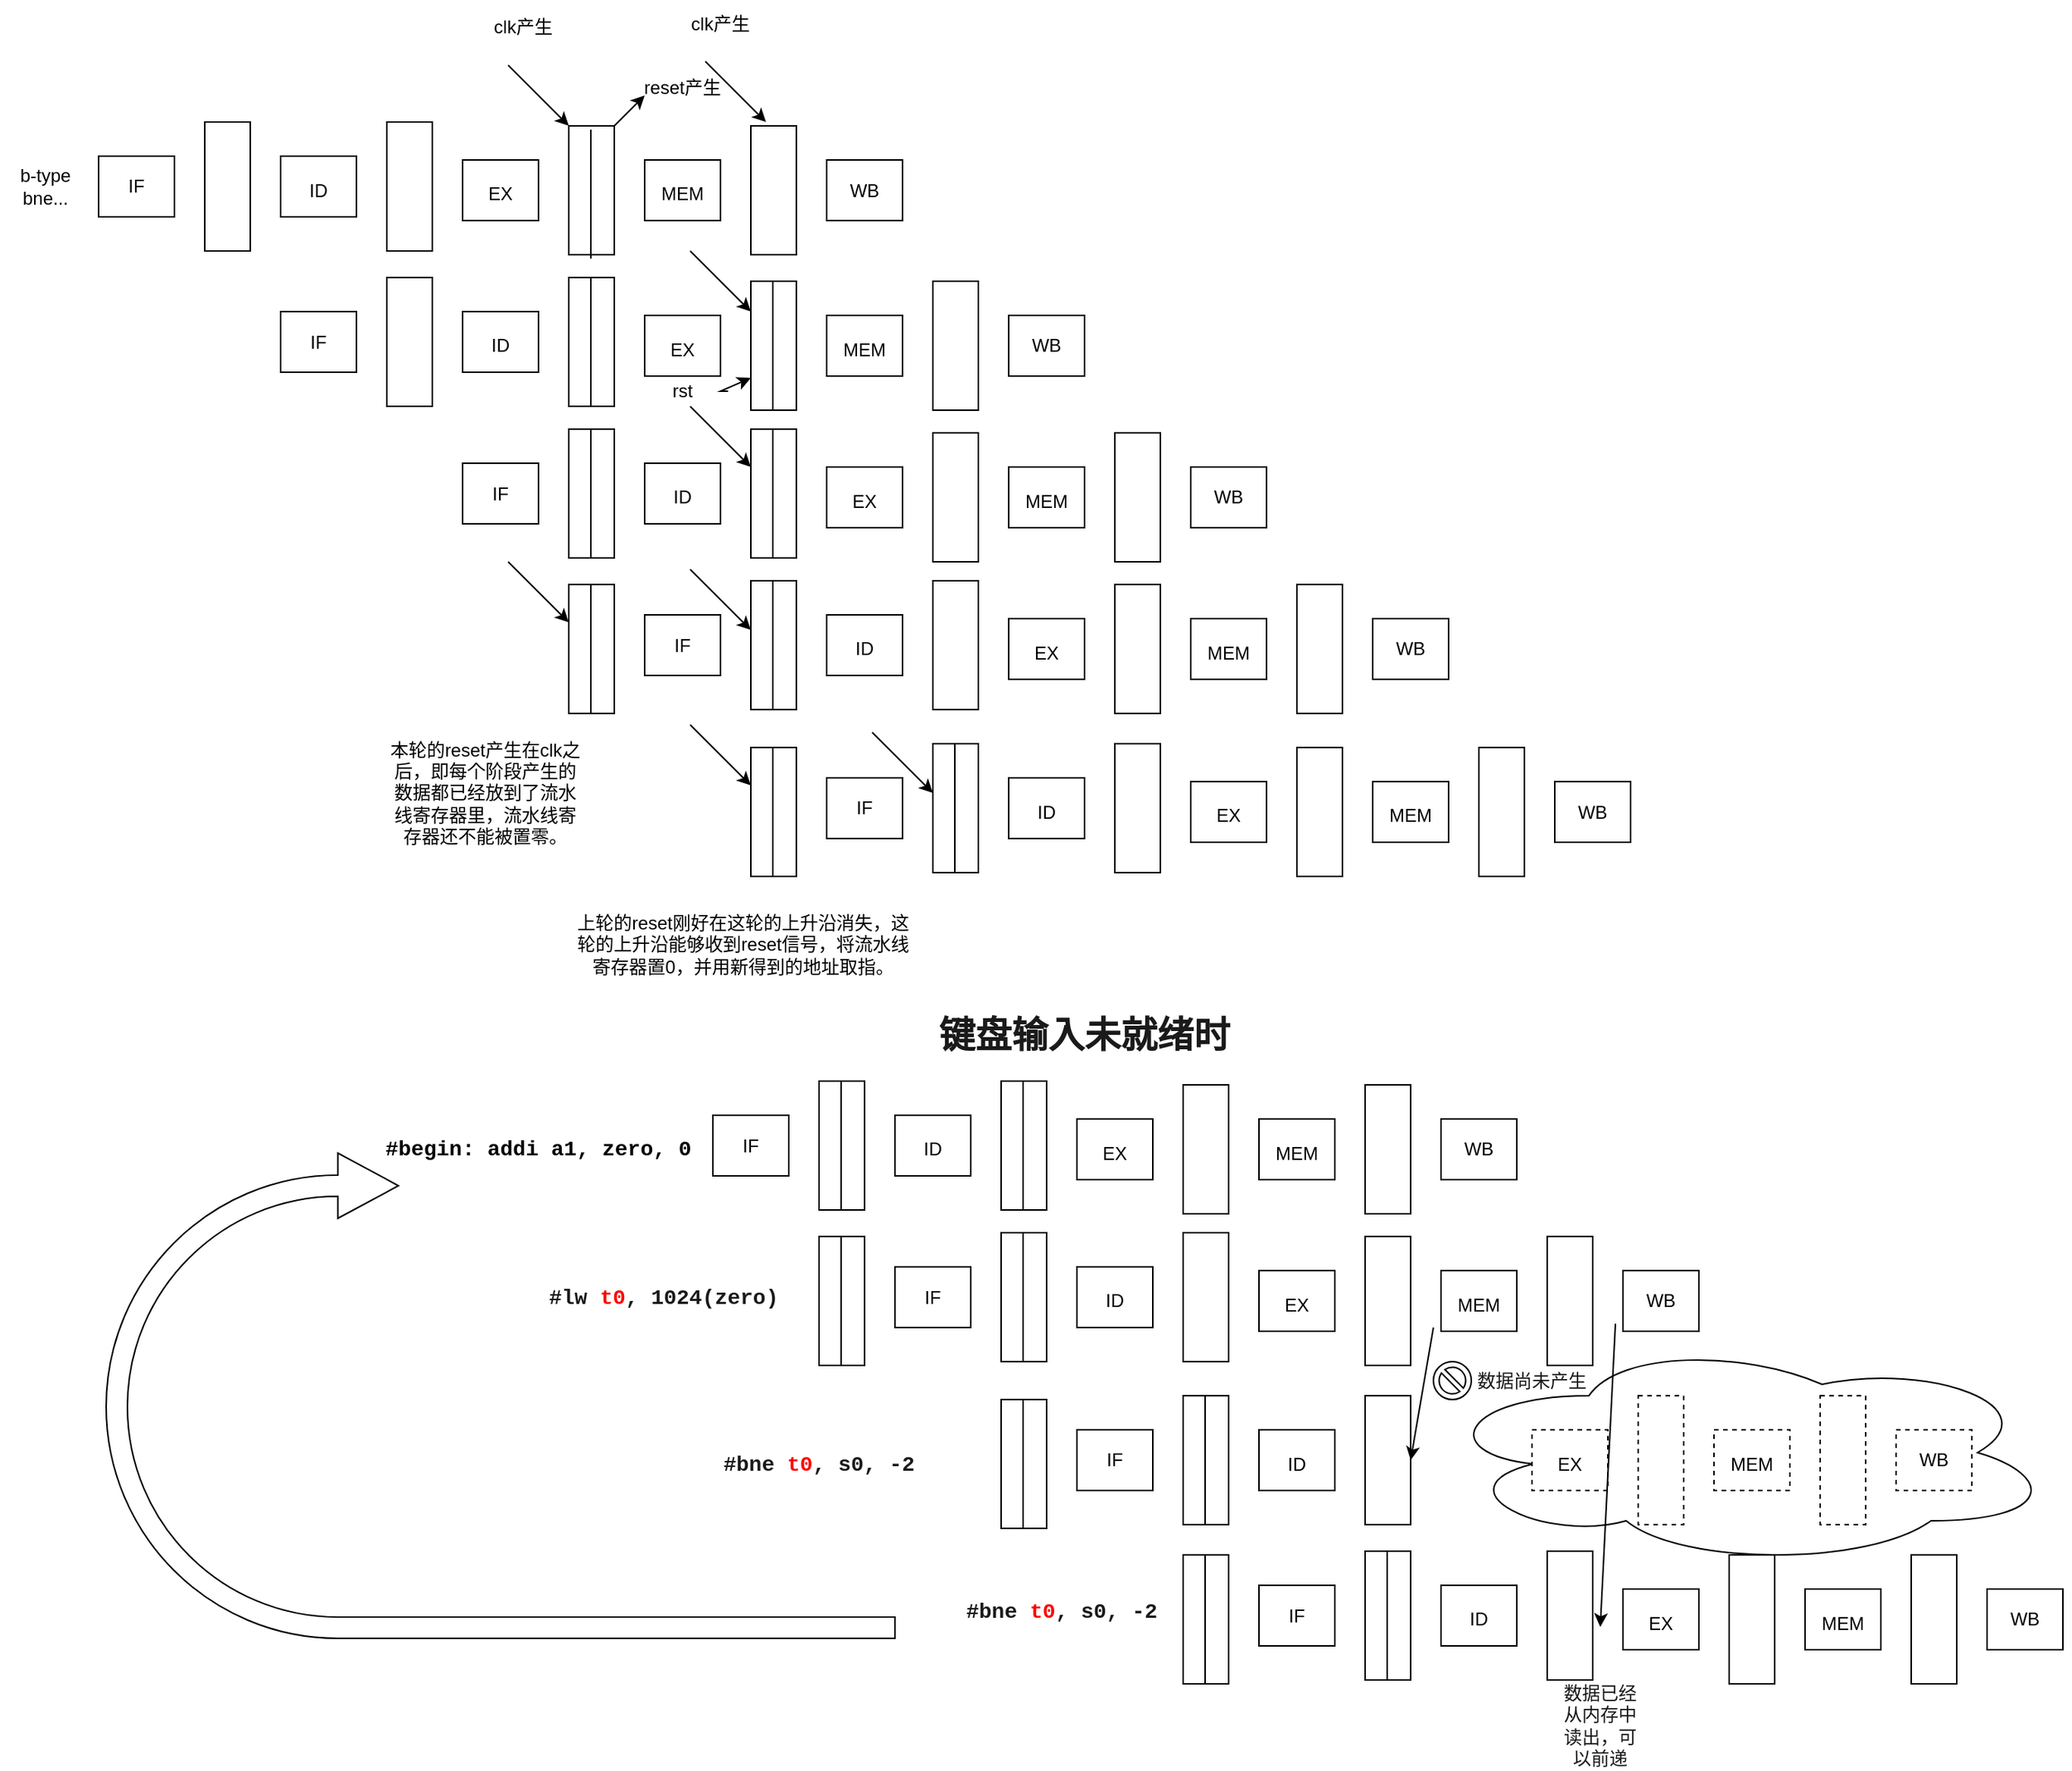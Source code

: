 <mxfile version="16.5.1" type="device" pages="5"><diagram id="IYwj4EXyxajj4tdNfG9S" name="第 1 页"><mxGraphModel dx="946" dy="618" grid="1" gridSize="10" guides="1" tooltips="1" connect="1" arrows="1" fold="1" page="1" pageScale="1" pageWidth="2336" pageHeight="1654" math="0" shadow="0"><root><mxCell id="0"/><mxCell id="1" parent="0"/><mxCell id="mClesEcRiJHPDbIUxCxy-82" value="" style="ellipse;shape=cloud;whiteSpace=wrap;html=1;rounded=0;labelBackgroundColor=#FFFFFF;fontFamily=Helvetica;fontSize=12;fontColor=#1A1A1A;fillColor=none;gradientColor=none;" parent="1" vertex="1"><mxGeometry x="1210" y="1080" width="410" height="150" as="geometry"/></mxCell><mxCell id="79Si4dsFw4_hEqYeT_K6-1" value="" style="rounded=0;whiteSpace=wrap;html=1;" parent="1" vertex="1"><mxGeometry x="330" y="300" width="50" height="40" as="geometry"/></mxCell><mxCell id="79Si4dsFw4_hEqYeT_K6-39" value="" style="rounded=0;whiteSpace=wrap;html=1;" parent="1" vertex="1"><mxGeometry x="400" y="277.5" width="30" height="85" as="geometry"/></mxCell><mxCell id="79Si4dsFw4_hEqYeT_K6-40" value="" style="rounded=0;whiteSpace=wrap;html=1;" parent="1" vertex="1"><mxGeometry x="450" y="300" width="50" height="40" as="geometry"/></mxCell><mxCell id="79Si4dsFw4_hEqYeT_K6-41" value="" style="rounded=0;whiteSpace=wrap;html=1;" parent="1" vertex="1"><mxGeometry x="520" y="277.5" width="30" height="85" as="geometry"/></mxCell><mxCell id="79Si4dsFw4_hEqYeT_K6-42" value="" style="rounded=0;whiteSpace=wrap;html=1;" parent="1" vertex="1"><mxGeometry x="570" y="302.5" width="50" height="40" as="geometry"/></mxCell><mxCell id="79Si4dsFw4_hEqYeT_K6-43" value="" style="rounded=0;whiteSpace=wrap;html=1;" parent="1" vertex="1"><mxGeometry x="640" y="280" width="30" height="85" as="geometry"/></mxCell><mxCell id="79Si4dsFw4_hEqYeT_K6-44" value="" style="rounded=0;whiteSpace=wrap;html=1;" parent="1" vertex="1"><mxGeometry x="690" y="302.5" width="50" height="40" as="geometry"/></mxCell><mxCell id="79Si4dsFw4_hEqYeT_K6-45" value="" style="rounded=0;whiteSpace=wrap;html=1;shadow=0;" parent="1" vertex="1"><mxGeometry x="760" y="280" width="30" height="85" as="geometry"/></mxCell><mxCell id="79Si4dsFw4_hEqYeT_K6-46" value="" style="rounded=0;whiteSpace=wrap;html=1;" parent="1" vertex="1"><mxGeometry x="810" y="302.5" width="50" height="40" as="geometry"/></mxCell><mxCell id="79Si4dsFw4_hEqYeT_K6-48" value="IF" style="text;html=1;strokeColor=none;fillColor=none;align=center;verticalAlign=middle;whiteSpace=wrap;rounded=0;" parent="1" vertex="1"><mxGeometry x="325" y="305" width="60" height="30" as="geometry"/></mxCell><mxCell id="79Si4dsFw4_hEqYeT_K6-49" value="ID" style="text;html=1;strokeColor=none;fillColor=none;align=center;verticalAlign=middle;whiteSpace=wrap;rounded=0;" parent="1" vertex="1"><mxGeometry x="445" y="307.5" width="60" height="30" as="geometry"/></mxCell><mxCell id="79Si4dsFw4_hEqYeT_K6-50" value="EX" style="text;html=1;strokeColor=none;fillColor=none;align=center;verticalAlign=middle;whiteSpace=wrap;rounded=0;" parent="1" vertex="1"><mxGeometry x="565" y="310" width="60" height="30" as="geometry"/></mxCell><mxCell id="79Si4dsFw4_hEqYeT_K6-51" value="MEM" style="text;html=1;strokeColor=none;fillColor=none;align=center;verticalAlign=middle;whiteSpace=wrap;rounded=0;" parent="1" vertex="1"><mxGeometry x="685" y="310" width="60" height="30" as="geometry"/></mxCell><mxCell id="79Si4dsFw4_hEqYeT_K6-52" value="WB" style="text;html=1;strokeColor=none;fillColor=none;align=center;verticalAlign=middle;whiteSpace=wrap;rounded=0;" parent="1" vertex="1"><mxGeometry x="805" y="307.5" width="60" height="30" as="geometry"/></mxCell><mxCell id="79Si4dsFw4_hEqYeT_K6-53" value="" style="rounded=0;whiteSpace=wrap;html=1;" parent="1" vertex="1"><mxGeometry x="450" y="402.5" width="50" height="40" as="geometry"/></mxCell><mxCell id="79Si4dsFw4_hEqYeT_K6-54" value="" style="rounded=0;whiteSpace=wrap;html=1;" parent="1" vertex="1"><mxGeometry x="520" y="380" width="30" height="85" as="geometry"/></mxCell><mxCell id="79Si4dsFw4_hEqYeT_K6-55" value="" style="rounded=0;whiteSpace=wrap;html=1;" parent="1" vertex="1"><mxGeometry x="570" y="402.5" width="50" height="40" as="geometry"/></mxCell><mxCell id="79Si4dsFw4_hEqYeT_K6-56" value="" style="rounded=0;whiteSpace=wrap;html=1;" parent="1" vertex="1"><mxGeometry x="640" y="380" width="30" height="85" as="geometry"/></mxCell><mxCell id="79Si4dsFw4_hEqYeT_K6-57" value="" style="rounded=0;whiteSpace=wrap;html=1;" parent="1" vertex="1"><mxGeometry x="690" y="405" width="50" height="40" as="geometry"/></mxCell><mxCell id="79Si4dsFw4_hEqYeT_K6-58" value="" style="rounded=0;whiteSpace=wrap;html=1;" parent="1" vertex="1"><mxGeometry x="760" y="382.5" width="30" height="85" as="geometry"/></mxCell><mxCell id="79Si4dsFw4_hEqYeT_K6-59" value="" style="rounded=0;whiteSpace=wrap;html=1;" parent="1" vertex="1"><mxGeometry x="810" y="405" width="50" height="40" as="geometry"/></mxCell><mxCell id="79Si4dsFw4_hEqYeT_K6-60" value="" style="rounded=0;whiteSpace=wrap;html=1;" parent="1" vertex="1"><mxGeometry x="880" y="382.5" width="30" height="85" as="geometry"/></mxCell><mxCell id="79Si4dsFw4_hEqYeT_K6-61" value="" style="rounded=0;whiteSpace=wrap;html=1;" parent="1" vertex="1"><mxGeometry x="930" y="405" width="50" height="40" as="geometry"/></mxCell><mxCell id="79Si4dsFw4_hEqYeT_K6-62" value="IF" style="text;html=1;strokeColor=none;fillColor=none;align=center;verticalAlign=middle;whiteSpace=wrap;rounded=0;" parent="1" vertex="1"><mxGeometry x="445" y="407.5" width="60" height="30" as="geometry"/></mxCell><mxCell id="79Si4dsFw4_hEqYeT_K6-63" value="ID" style="text;html=1;strokeColor=none;fillColor=none;align=center;verticalAlign=middle;whiteSpace=wrap;rounded=0;" parent="1" vertex="1"><mxGeometry x="565" y="410" width="60" height="30" as="geometry"/></mxCell><mxCell id="79Si4dsFw4_hEqYeT_K6-64" value="EX" style="text;html=1;strokeColor=none;fillColor=none;align=center;verticalAlign=middle;whiteSpace=wrap;rounded=0;" parent="1" vertex="1"><mxGeometry x="685" y="412.5" width="60" height="30" as="geometry"/></mxCell><mxCell id="79Si4dsFw4_hEqYeT_K6-65" value="MEM" style="text;html=1;strokeColor=none;fillColor=none;align=center;verticalAlign=middle;whiteSpace=wrap;rounded=0;" parent="1" vertex="1"><mxGeometry x="805" y="412.5" width="60" height="30" as="geometry"/></mxCell><mxCell id="79Si4dsFw4_hEqYeT_K6-66" value="WB" style="text;html=1;strokeColor=none;fillColor=none;align=center;verticalAlign=middle;whiteSpace=wrap;rounded=0;" parent="1" vertex="1"><mxGeometry x="925" y="410" width="60" height="30" as="geometry"/></mxCell><mxCell id="79Si4dsFw4_hEqYeT_K6-81" value="" style="rounded=0;whiteSpace=wrap;html=1;" parent="1" vertex="1"><mxGeometry x="570" y="502.5" width="50" height="40" as="geometry"/></mxCell><mxCell id="79Si4dsFw4_hEqYeT_K6-82" value="" style="rounded=0;whiteSpace=wrap;html=1;" parent="1" vertex="1"><mxGeometry x="640" y="480" width="30" height="85" as="geometry"/></mxCell><mxCell id="79Si4dsFw4_hEqYeT_K6-83" value="" style="rounded=0;whiteSpace=wrap;html=1;" parent="1" vertex="1"><mxGeometry x="690" y="502.5" width="50" height="40" as="geometry"/></mxCell><mxCell id="79Si4dsFw4_hEqYeT_K6-84" value="" style="rounded=0;whiteSpace=wrap;html=1;" parent="1" vertex="1"><mxGeometry x="760" y="480" width="30" height="85" as="geometry"/></mxCell><mxCell id="79Si4dsFw4_hEqYeT_K6-85" value="" style="rounded=0;whiteSpace=wrap;html=1;" parent="1" vertex="1"><mxGeometry x="810" y="505" width="50" height="40" as="geometry"/></mxCell><mxCell id="79Si4dsFw4_hEqYeT_K6-86" value="" style="rounded=0;whiteSpace=wrap;html=1;" parent="1" vertex="1"><mxGeometry x="880" y="482.5" width="30" height="85" as="geometry"/></mxCell><mxCell id="79Si4dsFw4_hEqYeT_K6-87" value="" style="rounded=0;whiteSpace=wrap;html=1;" parent="1" vertex="1"><mxGeometry x="930" y="505" width="50" height="40" as="geometry"/></mxCell><mxCell id="79Si4dsFw4_hEqYeT_K6-88" value="" style="rounded=0;whiteSpace=wrap;html=1;" parent="1" vertex="1"><mxGeometry x="1000" y="482.5" width="30" height="85" as="geometry"/></mxCell><mxCell id="79Si4dsFw4_hEqYeT_K6-89" value="" style="rounded=0;whiteSpace=wrap;html=1;" parent="1" vertex="1"><mxGeometry x="1050" y="505" width="50" height="40" as="geometry"/></mxCell><mxCell id="79Si4dsFw4_hEqYeT_K6-90" value="IF" style="text;html=1;strokeColor=none;fillColor=none;align=center;verticalAlign=middle;whiteSpace=wrap;rounded=0;" parent="1" vertex="1"><mxGeometry x="565" y="507.5" width="60" height="30" as="geometry"/></mxCell><mxCell id="79Si4dsFw4_hEqYeT_K6-91" value="ID" style="text;html=1;strokeColor=none;fillColor=none;align=center;verticalAlign=middle;whiteSpace=wrap;rounded=0;" parent="1" vertex="1"><mxGeometry x="685" y="510" width="60" height="30" as="geometry"/></mxCell><mxCell id="79Si4dsFw4_hEqYeT_K6-92" value="EX" style="text;html=1;strokeColor=none;fillColor=none;align=center;verticalAlign=middle;whiteSpace=wrap;rounded=0;" parent="1" vertex="1"><mxGeometry x="805" y="512.5" width="60" height="30" as="geometry"/></mxCell><mxCell id="79Si4dsFw4_hEqYeT_K6-93" value="MEM" style="text;html=1;strokeColor=none;fillColor=none;align=center;verticalAlign=middle;whiteSpace=wrap;rounded=0;" parent="1" vertex="1"><mxGeometry x="925" y="512.5" width="60" height="30" as="geometry"/></mxCell><mxCell id="79Si4dsFw4_hEqYeT_K6-94" value="WB" style="text;html=1;strokeColor=none;fillColor=none;align=center;verticalAlign=middle;whiteSpace=wrap;rounded=0;" parent="1" vertex="1"><mxGeometry x="1045" y="510" width="60" height="30" as="geometry"/></mxCell><mxCell id="79Si4dsFw4_hEqYeT_K6-95" value="" style="rounded=0;whiteSpace=wrap;html=1;" parent="1" vertex="1"><mxGeometry x="690" y="602.5" width="50" height="40" as="geometry"/></mxCell><mxCell id="79Si4dsFw4_hEqYeT_K6-96" value="" style="rounded=0;whiteSpace=wrap;html=1;" parent="1" vertex="1"><mxGeometry x="760" y="580" width="30" height="85" as="geometry"/></mxCell><mxCell id="79Si4dsFw4_hEqYeT_K6-97" value="" style="rounded=0;whiteSpace=wrap;html=1;" parent="1" vertex="1"><mxGeometry x="810" y="602.5" width="50" height="40" as="geometry"/></mxCell><mxCell id="79Si4dsFw4_hEqYeT_K6-98" value="" style="rounded=0;whiteSpace=wrap;html=1;" parent="1" vertex="1"><mxGeometry x="880" y="580" width="30" height="85" as="geometry"/></mxCell><mxCell id="79Si4dsFw4_hEqYeT_K6-99" value="" style="rounded=0;whiteSpace=wrap;html=1;" parent="1" vertex="1"><mxGeometry x="930" y="605" width="50" height="40" as="geometry"/></mxCell><mxCell id="79Si4dsFw4_hEqYeT_K6-100" value="" style="rounded=0;whiteSpace=wrap;html=1;" parent="1" vertex="1"><mxGeometry x="1000" y="582.5" width="30" height="85" as="geometry"/></mxCell><mxCell id="79Si4dsFw4_hEqYeT_K6-101" value="" style="rounded=0;whiteSpace=wrap;html=1;" parent="1" vertex="1"><mxGeometry x="1050" y="605" width="50" height="40" as="geometry"/></mxCell><mxCell id="79Si4dsFw4_hEqYeT_K6-102" value="" style="rounded=0;whiteSpace=wrap;html=1;" parent="1" vertex="1"><mxGeometry x="1120" y="582.5" width="30" height="85" as="geometry"/></mxCell><mxCell id="79Si4dsFw4_hEqYeT_K6-103" value="" style="rounded=0;whiteSpace=wrap;html=1;" parent="1" vertex="1"><mxGeometry x="1170" y="605" width="50" height="40" as="geometry"/></mxCell><mxCell id="79Si4dsFw4_hEqYeT_K6-104" value="IF" style="text;html=1;strokeColor=none;fillColor=none;align=center;verticalAlign=middle;whiteSpace=wrap;rounded=0;" parent="1" vertex="1"><mxGeometry x="685" y="607.5" width="60" height="30" as="geometry"/></mxCell><mxCell id="79Si4dsFw4_hEqYeT_K6-105" value="ID" style="text;html=1;strokeColor=none;fillColor=none;align=center;verticalAlign=middle;whiteSpace=wrap;rounded=0;" parent="1" vertex="1"><mxGeometry x="805" y="610" width="60" height="30" as="geometry"/></mxCell><mxCell id="79Si4dsFw4_hEqYeT_K6-106" value="EX" style="text;html=1;strokeColor=none;fillColor=none;align=center;verticalAlign=middle;whiteSpace=wrap;rounded=0;" parent="1" vertex="1"><mxGeometry x="925" y="612.5" width="60" height="30" as="geometry"/></mxCell><mxCell id="79Si4dsFw4_hEqYeT_K6-107" value="MEM" style="text;html=1;strokeColor=none;fillColor=none;align=center;verticalAlign=middle;whiteSpace=wrap;rounded=0;" parent="1" vertex="1"><mxGeometry x="1045" y="612.5" width="60" height="30" as="geometry"/></mxCell><mxCell id="79Si4dsFw4_hEqYeT_K6-108" value="WB" style="text;html=1;strokeColor=none;fillColor=none;align=center;verticalAlign=middle;whiteSpace=wrap;rounded=0;" parent="1" vertex="1"><mxGeometry x="1165" y="610" width="60" height="30" as="geometry"/></mxCell><mxCell id="79Si4dsFw4_hEqYeT_K6-110" value="" style="endArrow=none;html=1;rounded=0;entryX=0.5;entryY=0;entryDx=0;entryDy=0;exitX=0.5;exitY=1;exitDx=0;exitDy=0;" parent="1" edge="1"><mxGeometry width="50" height="50" relative="1" as="geometry"><mxPoint x="774.5" y="467.5" as="sourcePoint"/><mxPoint x="774.5" y="382.5" as="targetPoint"/></mxGeometry></mxCell><mxCell id="79Si4dsFw4_hEqYeT_K6-111" value="" style="endArrow=none;html=1;rounded=0;entryX=0.5;entryY=0;entryDx=0;entryDy=0;exitX=0.5;exitY=1;exitDx=0;exitDy=0;" parent="1" edge="1"><mxGeometry width="50" height="50" relative="1" as="geometry"><mxPoint x="774.5" y="565" as="sourcePoint"/><mxPoint x="774.5" y="480" as="targetPoint"/></mxGeometry></mxCell><mxCell id="79Si4dsFw4_hEqYeT_K6-112" value="" style="endArrow=none;html=1;rounded=0;entryX=0.5;entryY=0;entryDx=0;entryDy=0;exitX=0.5;exitY=1;exitDx=0;exitDy=0;" parent="1" edge="1"><mxGeometry width="50" height="50" relative="1" as="geometry"><mxPoint x="774.5" y="665" as="sourcePoint"/><mxPoint x="774.5" y="580" as="targetPoint"/></mxGeometry></mxCell><mxCell id="79Si4dsFw4_hEqYeT_K6-113" value="b-type&lt;br&gt;bne..." style="text;html=1;strokeColor=none;fillColor=none;align=center;verticalAlign=middle;whiteSpace=wrap;rounded=0;" parent="1" vertex="1"><mxGeometry x="265" y="305" width="60" height="30" as="geometry"/></mxCell><mxCell id="79Si4dsFw4_hEqYeT_K6-114" value="" style="endArrow=classic;html=1;rounded=0;" parent="1" edge="1"><mxGeometry width="50" height="50" relative="1" as="geometry"><mxPoint x="670" y="280" as="sourcePoint"/><mxPoint x="690" y="260" as="targetPoint"/></mxGeometry></mxCell><mxCell id="79Si4dsFw4_hEqYeT_K6-115" value="reset产生" style="text;html=1;strokeColor=none;fillColor=none;align=center;verticalAlign=middle;whiteSpace=wrap;rounded=0;shadow=0;" parent="1" vertex="1"><mxGeometry x="685" y="240" width="60" height="30" as="geometry"/></mxCell><mxCell id="79Si4dsFw4_hEqYeT_K6-116" value="" style="endArrow=classic;html=1;rounded=0;entryX=0;entryY=0;entryDx=0;entryDy=0;" parent="1" edge="1"><mxGeometry width="50" height="50" relative="1" as="geometry"><mxPoint x="600" y="240" as="sourcePoint"/><mxPoint x="640" y="280" as="targetPoint"/></mxGeometry></mxCell><mxCell id="79Si4dsFw4_hEqYeT_K6-117" value="" style="endArrow=classic;html=1;rounded=0;entryX=0;entryY=0;entryDx=0;entryDy=0;" parent="1" edge="1"><mxGeometry width="50" height="50" relative="1" as="geometry"><mxPoint x="720" y="362.5" as="sourcePoint"/><mxPoint x="760" y="402.5" as="targetPoint"/></mxGeometry></mxCell><mxCell id="79Si4dsFw4_hEqYeT_K6-118" value="" style="endArrow=classic;html=1;rounded=0;entryX=0;entryY=0;entryDx=0;entryDy=0;" parent="1" edge="1"><mxGeometry width="50" height="50" relative="1" as="geometry"><mxPoint x="720" y="465" as="sourcePoint"/><mxPoint x="760" y="505" as="targetPoint"/></mxGeometry></mxCell><mxCell id="79Si4dsFw4_hEqYeT_K6-119" value="" style="endArrow=classic;html=1;rounded=0;entryX=0;entryY=0;entryDx=0;entryDy=0;" parent="1" edge="1"><mxGeometry width="50" height="50" relative="1" as="geometry"><mxPoint x="720" y="572.5" as="sourcePoint"/><mxPoint x="760" y="612.5" as="targetPoint"/></mxGeometry></mxCell><mxCell id="79Si4dsFw4_hEqYeT_K6-121" value="clk产生" style="text;html=1;strokeColor=none;fillColor=none;align=center;verticalAlign=middle;whiteSpace=wrap;rounded=0;shadow=0;" parent="1" vertex="1"><mxGeometry x="580" y="200" width="60" height="30" as="geometry"/></mxCell><mxCell id="79Si4dsFw4_hEqYeT_K6-123" value="" style="rounded=0;whiteSpace=wrap;html=1;" parent="1" vertex="1"><mxGeometry x="810" y="710" width="50" height="40" as="geometry"/></mxCell><mxCell id="79Si4dsFw4_hEqYeT_K6-124" value="" style="rounded=0;whiteSpace=wrap;html=1;" parent="1" vertex="1"><mxGeometry x="880" y="687.5" width="30" height="85" as="geometry"/></mxCell><mxCell id="79Si4dsFw4_hEqYeT_K6-125" value="" style="rounded=0;whiteSpace=wrap;html=1;" parent="1" vertex="1"><mxGeometry x="930" y="710" width="50" height="40" as="geometry"/></mxCell><mxCell id="79Si4dsFw4_hEqYeT_K6-126" value="" style="rounded=0;whiteSpace=wrap;html=1;" parent="1" vertex="1"><mxGeometry x="1000" y="687.5" width="30" height="85" as="geometry"/></mxCell><mxCell id="79Si4dsFw4_hEqYeT_K6-127" value="" style="rounded=0;whiteSpace=wrap;html=1;" parent="1" vertex="1"><mxGeometry x="1050" y="712.5" width="50" height="40" as="geometry"/></mxCell><mxCell id="79Si4dsFw4_hEqYeT_K6-128" value="" style="rounded=0;whiteSpace=wrap;html=1;" parent="1" vertex="1"><mxGeometry x="1120" y="690" width="30" height="85" as="geometry"/></mxCell><mxCell id="79Si4dsFw4_hEqYeT_K6-129" value="" style="rounded=0;whiteSpace=wrap;html=1;" parent="1" vertex="1"><mxGeometry x="1170" y="712.5" width="50" height="40" as="geometry"/></mxCell><mxCell id="79Si4dsFw4_hEqYeT_K6-130" value="" style="rounded=0;whiteSpace=wrap;html=1;" parent="1" vertex="1"><mxGeometry x="1240" y="690" width="30" height="85" as="geometry"/></mxCell><mxCell id="79Si4dsFw4_hEqYeT_K6-131" value="" style="rounded=0;whiteSpace=wrap;html=1;" parent="1" vertex="1"><mxGeometry x="1290" y="712.5" width="50" height="40" as="geometry"/></mxCell><mxCell id="79Si4dsFw4_hEqYeT_K6-132" value="IF" style="text;html=1;strokeColor=none;fillColor=none;align=center;verticalAlign=middle;whiteSpace=wrap;rounded=0;" parent="1" vertex="1"><mxGeometry x="805" y="715" width="60" height="30" as="geometry"/></mxCell><mxCell id="79Si4dsFw4_hEqYeT_K6-133" value="ID" style="text;html=1;strokeColor=none;fillColor=none;align=center;verticalAlign=middle;whiteSpace=wrap;rounded=0;" parent="1" vertex="1"><mxGeometry x="925" y="717.5" width="60" height="30" as="geometry"/></mxCell><mxCell id="79Si4dsFw4_hEqYeT_K6-134" value="EX" style="text;html=1;strokeColor=none;fillColor=none;align=center;verticalAlign=middle;whiteSpace=wrap;rounded=0;" parent="1" vertex="1"><mxGeometry x="1045" y="720" width="60" height="30" as="geometry"/></mxCell><mxCell id="79Si4dsFw4_hEqYeT_K6-135" value="MEM" style="text;html=1;strokeColor=none;fillColor=none;align=center;verticalAlign=middle;whiteSpace=wrap;rounded=0;" parent="1" vertex="1"><mxGeometry x="1165" y="720" width="60" height="30" as="geometry"/></mxCell><mxCell id="79Si4dsFw4_hEqYeT_K6-136" value="WB" style="text;html=1;strokeColor=none;fillColor=none;align=center;verticalAlign=middle;whiteSpace=wrap;rounded=0;" parent="1" vertex="1"><mxGeometry x="1285" y="717.5" width="60" height="30" as="geometry"/></mxCell><mxCell id="79Si4dsFw4_hEqYeT_K6-137" value="" style="endArrow=none;html=1;rounded=0;entryX=0.5;entryY=0;entryDx=0;entryDy=0;exitX=0.5;exitY=1;exitDx=0;exitDy=0;" parent="1" edge="1"><mxGeometry width="50" height="50" relative="1" as="geometry"><mxPoint x="894.5" y="772.5" as="sourcePoint"/><mxPoint x="894.5" y="687.5" as="targetPoint"/></mxGeometry></mxCell><mxCell id="79Si4dsFw4_hEqYeT_K6-138" value="" style="endArrow=classic;html=1;rounded=0;entryX=0;entryY=0;entryDx=0;entryDy=0;" parent="1" edge="1"><mxGeometry width="50" height="50" relative="1" as="geometry"><mxPoint x="840" y="680" as="sourcePoint"/><mxPoint x="880" y="720" as="targetPoint"/></mxGeometry></mxCell><mxCell id="79Si4dsFw4_hEqYeT_K6-139" value="" style="rounded=0;whiteSpace=wrap;html=1;" parent="1" vertex="1"><mxGeometry x="760" y="690" width="30" height="85" as="geometry"/></mxCell><mxCell id="79Si4dsFw4_hEqYeT_K6-140" value="" style="endArrow=none;html=1;rounded=0;entryX=0.5;entryY=0;entryDx=0;entryDy=0;exitX=0.5;exitY=1;exitDx=0;exitDy=0;" parent="1" edge="1"><mxGeometry width="50" height="50" relative="1" as="geometry"><mxPoint x="774.5" y="775" as="sourcePoint"/><mxPoint x="774.5" y="690" as="targetPoint"/></mxGeometry></mxCell><mxCell id="79Si4dsFw4_hEqYeT_K6-141" value="" style="endArrow=classic;html=1;rounded=0;entryX=0;entryY=0;entryDx=0;entryDy=0;" parent="1" edge="1"><mxGeometry width="50" height="50" relative="1" as="geometry"><mxPoint x="720" y="675" as="sourcePoint"/><mxPoint x="760" y="715" as="targetPoint"/></mxGeometry></mxCell><mxCell id="79Si4dsFw4_hEqYeT_K6-142" value="本轮的reset产生在clk之后，即每个阶段产生的数据都已经放到了流水线寄存器里，流水线寄存器还不能被置零。" style="text;html=1;strokeColor=none;fillColor=none;align=center;verticalAlign=middle;whiteSpace=wrap;rounded=0;shadow=0;" parent="1" vertex="1"><mxGeometry x="520" y="710" width="130" height="20" as="geometry"/></mxCell><mxCell id="79Si4dsFw4_hEqYeT_K6-143" value="" style="endArrow=none;html=1;rounded=0;entryX=0.5;entryY=0;entryDx=0;entryDy=0;exitX=0.5;exitY=1;exitDx=0;exitDy=0;" parent="1" edge="1"><mxGeometry width="50" height="50" relative="1" as="geometry"><mxPoint x="654.5" y="367.5" as="sourcePoint"/><mxPoint x="654.5" y="282.5" as="targetPoint"/></mxGeometry></mxCell><mxCell id="79Si4dsFw4_hEqYeT_K6-144" value="" style="endArrow=none;html=1;rounded=0;entryX=0.5;entryY=0;entryDx=0;entryDy=0;exitX=0.5;exitY=1;exitDx=0;exitDy=0;" parent="1" edge="1"><mxGeometry width="50" height="50" relative="1" as="geometry"><mxPoint x="654.5" y="465" as="sourcePoint"/><mxPoint x="654.5" y="380" as="targetPoint"/></mxGeometry></mxCell><mxCell id="79Si4dsFw4_hEqYeT_K6-145" value="" style="endArrow=none;html=1;rounded=0;entryX=0.5;entryY=0;entryDx=0;entryDy=0;exitX=0.5;exitY=1;exitDx=0;exitDy=0;" parent="1" edge="1"><mxGeometry width="50" height="50" relative="1" as="geometry"><mxPoint x="654.5" y="565" as="sourcePoint"/><mxPoint x="654.5" y="480" as="targetPoint"/></mxGeometry></mxCell><mxCell id="79Si4dsFw4_hEqYeT_K6-146" value="" style="rounded=0;whiteSpace=wrap;html=1;" parent="1" vertex="1"><mxGeometry x="640" y="582.5" width="30" height="85" as="geometry"/></mxCell><mxCell id="79Si4dsFw4_hEqYeT_K6-147" value="" style="endArrow=none;html=1;rounded=0;entryX=0.5;entryY=0;entryDx=0;entryDy=0;exitX=0.5;exitY=1;exitDx=0;exitDy=0;" parent="1" edge="1"><mxGeometry width="50" height="50" relative="1" as="geometry"><mxPoint x="654.5" y="667.5" as="sourcePoint"/><mxPoint x="654.5" y="582.5" as="targetPoint"/></mxGeometry></mxCell><mxCell id="79Si4dsFw4_hEqYeT_K6-148" value="" style="endArrow=classic;html=1;rounded=0;entryX=0;entryY=0;entryDx=0;entryDy=0;" parent="1" edge="1"><mxGeometry width="50" height="50" relative="1" as="geometry"><mxPoint x="600" y="567.5" as="sourcePoint"/><mxPoint x="640" y="607.5" as="targetPoint"/></mxGeometry></mxCell><mxCell id="79Si4dsFw4_hEqYeT_K6-150" value="" style="endArrow=classic;html=1;rounded=0;entryX=0;entryY=0;entryDx=0;entryDy=0;" parent="1" edge="1"><mxGeometry width="50" height="50" relative="1" as="geometry"><mxPoint x="730" y="237.5" as="sourcePoint"/><mxPoint x="770" y="277.5" as="targetPoint"/></mxGeometry></mxCell><mxCell id="79Si4dsFw4_hEqYeT_K6-151" value="clk产生" style="text;html=1;strokeColor=none;fillColor=none;align=center;verticalAlign=middle;whiteSpace=wrap;rounded=0;shadow=0;" parent="1" vertex="1"><mxGeometry x="710" y="197.5" width="60" height="30" as="geometry"/></mxCell><mxCell id="79Si4dsFw4_hEqYeT_K6-152" value="" style="endArrow=classic;html=1;rounded=0;entryX=0;entryY=0.75;entryDx=0;entryDy=0;exitX=1;exitY=0.5;exitDx=0;exitDy=0;" parent="1" source="79Si4dsFw4_hEqYeT_K6-153" target="79Si4dsFw4_hEqYeT_K6-58" edge="1"><mxGeometry width="50" height="50" relative="1" as="geometry"><mxPoint x="710" y="350" as="sourcePoint"/><mxPoint x="770" y="380" as="targetPoint"/><Array as="points"><mxPoint x="740" y="455"/></Array></mxGeometry></mxCell><mxCell id="79Si4dsFw4_hEqYeT_K6-153" value="rst" style="text;html=1;strokeColor=none;fillColor=none;align=center;verticalAlign=middle;whiteSpace=wrap;rounded=0;shadow=0;" parent="1" vertex="1"><mxGeometry x="685" y="440" width="60" height="30" as="geometry"/></mxCell><mxCell id="79Si4dsFw4_hEqYeT_K6-154" value="上轮的reset刚好在这轮的上升沿消失，这轮的上升沿能够收到reset信号，将流水线寄存器置0，并用新得到的地址取指。" style="text;html=1;strokeColor=none;fillColor=none;align=center;verticalAlign=middle;whiteSpace=wrap;rounded=0;shadow=0;" parent="1" vertex="1"><mxGeometry x="640" y="800" width="230" height="40" as="geometry"/></mxCell><mxCell id="mClesEcRiJHPDbIUxCxy-1" value="" style="rounded=0;whiteSpace=wrap;html=1;" parent="1" vertex="1"><mxGeometry x="735" y="932.5" width="50" height="40" as="geometry"/></mxCell><mxCell id="mClesEcRiJHPDbIUxCxy-2" value="" style="rounded=0;whiteSpace=wrap;html=1;" parent="1" vertex="1"><mxGeometry x="805" y="910" width="30" height="85" as="geometry"/></mxCell><mxCell id="mClesEcRiJHPDbIUxCxy-3" value="" style="rounded=0;whiteSpace=wrap;html=1;" parent="1" vertex="1"><mxGeometry x="855" y="932.5" width="50" height="40" as="geometry"/></mxCell><mxCell id="mClesEcRiJHPDbIUxCxy-4" value="" style="rounded=0;whiteSpace=wrap;html=1;" parent="1" vertex="1"><mxGeometry x="925" y="910" width="30" height="85" as="geometry"/></mxCell><mxCell id="mClesEcRiJHPDbIUxCxy-5" value="" style="rounded=0;whiteSpace=wrap;html=1;" parent="1" vertex="1"><mxGeometry x="975" y="935" width="50" height="40" as="geometry"/></mxCell><mxCell id="mClesEcRiJHPDbIUxCxy-6" value="" style="rounded=0;whiteSpace=wrap;html=1;" parent="1" vertex="1"><mxGeometry x="1045" y="912.5" width="30" height="85" as="geometry"/></mxCell><mxCell id="mClesEcRiJHPDbIUxCxy-7" value="" style="rounded=0;whiteSpace=wrap;html=1;" parent="1" vertex="1"><mxGeometry x="1095" y="935" width="50" height="40" as="geometry"/></mxCell><mxCell id="mClesEcRiJHPDbIUxCxy-8" value="" style="rounded=0;whiteSpace=wrap;html=1;" parent="1" vertex="1"><mxGeometry x="1165" y="912.5" width="30" height="85" as="geometry"/></mxCell><mxCell id="mClesEcRiJHPDbIUxCxy-9" value="" style="rounded=0;whiteSpace=wrap;html=1;" parent="1" vertex="1"><mxGeometry x="1215" y="935" width="50" height="40" as="geometry"/></mxCell><mxCell id="mClesEcRiJHPDbIUxCxy-10" value="IF" style="text;html=1;strokeColor=none;fillColor=none;align=center;verticalAlign=middle;whiteSpace=wrap;rounded=0;" parent="1" vertex="1"><mxGeometry x="730" y="937.5" width="60" height="30" as="geometry"/></mxCell><mxCell id="mClesEcRiJHPDbIUxCxy-11" value="ID" style="text;html=1;strokeColor=none;fillColor=none;align=center;verticalAlign=middle;whiteSpace=wrap;rounded=0;" parent="1" vertex="1"><mxGeometry x="850" y="940" width="60" height="30" as="geometry"/></mxCell><mxCell id="mClesEcRiJHPDbIUxCxy-12" value="EX" style="text;html=1;strokeColor=none;fillColor=none;align=center;verticalAlign=middle;whiteSpace=wrap;rounded=0;" parent="1" vertex="1"><mxGeometry x="970" y="942.5" width="60" height="30" as="geometry"/></mxCell><mxCell id="mClesEcRiJHPDbIUxCxy-13" value="MEM" style="text;html=1;strokeColor=none;fillColor=none;align=center;verticalAlign=middle;whiteSpace=wrap;rounded=0;" parent="1" vertex="1"><mxGeometry x="1090" y="942.5" width="60" height="30" as="geometry"/></mxCell><mxCell id="mClesEcRiJHPDbIUxCxy-14" value="WB" style="text;html=1;strokeColor=none;fillColor=none;align=center;verticalAlign=middle;whiteSpace=wrap;rounded=0;" parent="1" vertex="1"><mxGeometry x="1210" y="940" width="60" height="30" as="geometry"/></mxCell><mxCell id="mClesEcRiJHPDbIUxCxy-15" value="" style="rounded=0;whiteSpace=wrap;html=1;" parent="1" vertex="1"><mxGeometry x="855" y="1032.5" width="50" height="40" as="geometry"/></mxCell><mxCell id="mClesEcRiJHPDbIUxCxy-16" value="" style="rounded=0;whiteSpace=wrap;html=1;" parent="1" vertex="1"><mxGeometry x="925" y="1010" width="30" height="85" as="geometry"/></mxCell><mxCell id="mClesEcRiJHPDbIUxCxy-17" value="" style="rounded=0;whiteSpace=wrap;html=1;" parent="1" vertex="1"><mxGeometry x="975" y="1032.5" width="50" height="40" as="geometry"/></mxCell><mxCell id="mClesEcRiJHPDbIUxCxy-18" value="" style="rounded=0;whiteSpace=wrap;html=1;" parent="1" vertex="1"><mxGeometry x="1045" y="1010" width="30" height="85" as="geometry"/></mxCell><mxCell id="mClesEcRiJHPDbIUxCxy-19" value="" style="rounded=0;whiteSpace=wrap;html=1;" parent="1" vertex="1"><mxGeometry x="1095" y="1035" width="50" height="40" as="geometry"/></mxCell><mxCell id="mClesEcRiJHPDbIUxCxy-20" value="" style="rounded=0;whiteSpace=wrap;html=1;" parent="1" vertex="1"><mxGeometry x="1165" y="1012.5" width="30" height="85" as="geometry"/></mxCell><mxCell id="mClesEcRiJHPDbIUxCxy-21" value="" style="rounded=0;whiteSpace=wrap;html=1;" parent="1" vertex="1"><mxGeometry x="1215" y="1035" width="50" height="40" as="geometry"/></mxCell><mxCell id="mClesEcRiJHPDbIUxCxy-22" value="" style="rounded=0;whiteSpace=wrap;html=1;" parent="1" vertex="1"><mxGeometry x="1285" y="1012.5" width="30" height="85" as="geometry"/></mxCell><mxCell id="mClesEcRiJHPDbIUxCxy-23" value="" style="rounded=0;whiteSpace=wrap;html=1;" parent="1" vertex="1"><mxGeometry x="1335" y="1035" width="50" height="40" as="geometry"/></mxCell><mxCell id="mClesEcRiJHPDbIUxCxy-24" value="IF" style="text;html=1;strokeColor=none;fillColor=none;align=center;verticalAlign=middle;whiteSpace=wrap;rounded=0;" parent="1" vertex="1"><mxGeometry x="850" y="1037.5" width="60" height="30" as="geometry"/></mxCell><mxCell id="mClesEcRiJHPDbIUxCxy-25" value="ID" style="text;html=1;strokeColor=none;fillColor=none;align=center;verticalAlign=middle;whiteSpace=wrap;rounded=0;" parent="1" vertex="1"><mxGeometry x="970" y="1040" width="60" height="30" as="geometry"/></mxCell><mxCell id="mClesEcRiJHPDbIUxCxy-26" value="EX" style="text;html=1;strokeColor=none;fillColor=none;align=center;verticalAlign=middle;whiteSpace=wrap;rounded=0;" parent="1" vertex="1"><mxGeometry x="1090" y="1042.5" width="60" height="30" as="geometry"/></mxCell><mxCell id="mClesEcRiJHPDbIUxCxy-27" value="MEM" style="text;html=1;strokeColor=none;fillColor=none;align=center;verticalAlign=middle;whiteSpace=wrap;rounded=0;" parent="1" vertex="1"><mxGeometry x="1210" y="1042.5" width="60" height="30" as="geometry"/></mxCell><mxCell id="mClesEcRiJHPDbIUxCxy-28" value="WB" style="text;html=1;strokeColor=none;fillColor=none;align=center;verticalAlign=middle;whiteSpace=wrap;rounded=0;" parent="1" vertex="1"><mxGeometry x="1330" y="1040" width="60" height="30" as="geometry"/></mxCell><mxCell id="mClesEcRiJHPDbIUxCxy-29" value="" style="endArrow=none;html=1;rounded=0;entryX=0.5;entryY=0;entryDx=0;entryDy=0;exitX=0.5;exitY=1;exitDx=0;exitDy=0;" parent="1" edge="1"><mxGeometry width="50" height="50" relative="1" as="geometry"><mxPoint x="939.5" y="995" as="sourcePoint"/><mxPoint x="939.5" y="910" as="targetPoint"/></mxGeometry></mxCell><mxCell id="mClesEcRiJHPDbIUxCxy-30" value="" style="endArrow=none;html=1;rounded=0;entryX=0.5;entryY=0;entryDx=0;entryDy=0;exitX=0.5;exitY=1;exitDx=0;exitDy=0;" parent="1" edge="1"><mxGeometry width="50" height="50" relative="1" as="geometry"><mxPoint x="939.5" y="1095" as="sourcePoint"/><mxPoint x="939.5" y="1010" as="targetPoint"/></mxGeometry></mxCell><mxCell id="mClesEcRiJHPDbIUxCxy-32" value="" style="rounded=0;whiteSpace=wrap;html=1;" parent="1" vertex="1"><mxGeometry x="975" y="1140" width="50" height="40" as="geometry"/></mxCell><mxCell id="mClesEcRiJHPDbIUxCxy-33" value="" style="rounded=0;whiteSpace=wrap;html=1;" parent="1" vertex="1"><mxGeometry x="1045" y="1117.5" width="30" height="85" as="geometry"/></mxCell><mxCell id="mClesEcRiJHPDbIUxCxy-34" value="" style="rounded=0;whiteSpace=wrap;html=1;" parent="1" vertex="1"><mxGeometry x="1095" y="1140" width="50" height="40" as="geometry"/></mxCell><mxCell id="mClesEcRiJHPDbIUxCxy-35" value="" style="rounded=0;whiteSpace=wrap;html=1;" parent="1" vertex="1"><mxGeometry x="1165" y="1117.5" width="30" height="85" as="geometry"/></mxCell><mxCell id="mClesEcRiJHPDbIUxCxy-36" value="" style="rounded=0;whiteSpace=wrap;html=1;dashed=1;" parent="1" vertex="1"><mxGeometry x="1275" y="1140" width="50" height="40" as="geometry"/></mxCell><mxCell id="mClesEcRiJHPDbIUxCxy-37" value="" style="rounded=0;whiteSpace=wrap;html=1;dashed=1;" parent="1" vertex="1"><mxGeometry x="1345" y="1117.5" width="30" height="85" as="geometry"/></mxCell><mxCell id="mClesEcRiJHPDbIUxCxy-38" value="" style="rounded=0;whiteSpace=wrap;html=1;dashed=1;" parent="1" vertex="1"><mxGeometry x="1395" y="1140" width="50" height="40" as="geometry"/></mxCell><mxCell id="mClesEcRiJHPDbIUxCxy-39" value="" style="rounded=0;whiteSpace=wrap;html=1;dashed=1;" parent="1" vertex="1"><mxGeometry x="1465" y="1117.5" width="30" height="85" as="geometry"/></mxCell><mxCell id="mClesEcRiJHPDbIUxCxy-40" value="" style="rounded=0;whiteSpace=wrap;html=1;dashed=1;" parent="1" vertex="1"><mxGeometry x="1515" y="1140" width="50" height="40" as="geometry"/></mxCell><mxCell id="mClesEcRiJHPDbIUxCxy-41" value="IF" style="text;html=1;strokeColor=none;fillColor=none;align=center;verticalAlign=middle;whiteSpace=wrap;rounded=0;" parent="1" vertex="1"><mxGeometry x="970" y="1145" width="60" height="30" as="geometry"/></mxCell><mxCell id="mClesEcRiJHPDbIUxCxy-42" value="ID" style="text;html=1;strokeColor=none;fillColor=none;align=center;verticalAlign=middle;whiteSpace=wrap;rounded=0;" parent="1" vertex="1"><mxGeometry x="1090" y="1147.5" width="60" height="30" as="geometry"/></mxCell><mxCell id="mClesEcRiJHPDbIUxCxy-43" value="EX" style="text;html=1;strokeColor=none;fillColor=none;align=center;verticalAlign=middle;whiteSpace=wrap;rounded=0;dashed=1;" parent="1" vertex="1"><mxGeometry x="1270" y="1147.5" width="60" height="30" as="geometry"/></mxCell><mxCell id="mClesEcRiJHPDbIUxCxy-44" value="MEM" style="text;html=1;strokeColor=none;fillColor=none;align=center;verticalAlign=middle;whiteSpace=wrap;rounded=0;dashed=1;" parent="1" vertex="1"><mxGeometry x="1390" y="1147.5" width="60" height="30" as="geometry"/></mxCell><mxCell id="mClesEcRiJHPDbIUxCxy-45" value="WB" style="text;html=1;strokeColor=none;fillColor=none;align=center;verticalAlign=middle;whiteSpace=wrap;rounded=0;dashed=1;" parent="1" vertex="1"><mxGeometry x="1510" y="1145" width="60" height="30" as="geometry"/></mxCell><mxCell id="mClesEcRiJHPDbIUxCxy-46" value="" style="endArrow=none;html=1;rounded=0;entryX=0.5;entryY=0;entryDx=0;entryDy=0;exitX=0.5;exitY=1;exitDx=0;exitDy=0;" parent="1" edge="1"><mxGeometry width="50" height="50" relative="1" as="geometry"><mxPoint x="1059.5" y="1202.5" as="sourcePoint"/><mxPoint x="1059.5" y="1117.5" as="targetPoint"/></mxGeometry></mxCell><mxCell id="mClesEcRiJHPDbIUxCxy-48" value="" style="rounded=0;whiteSpace=wrap;html=1;" parent="1" vertex="1"><mxGeometry x="925" y="1120" width="30" height="85" as="geometry"/></mxCell><mxCell id="mClesEcRiJHPDbIUxCxy-49" value="" style="endArrow=none;html=1;rounded=0;entryX=0.5;entryY=0;entryDx=0;entryDy=0;exitX=0.5;exitY=1;exitDx=0;exitDy=0;" parent="1" edge="1"><mxGeometry width="50" height="50" relative="1" as="geometry"><mxPoint x="939.5" y="1205" as="sourcePoint"/><mxPoint x="939.5" y="1120" as="targetPoint"/></mxGeometry></mxCell><mxCell id="mClesEcRiJHPDbIUxCxy-52" value="" style="endArrow=none;html=1;rounded=0;entryX=0.5;entryY=0;entryDx=0;entryDy=0;exitX=0.5;exitY=1;exitDx=0;exitDy=0;" parent="1" edge="1"><mxGeometry width="50" height="50" relative="1" as="geometry"><mxPoint x="819.5" y="995" as="sourcePoint"/><mxPoint x="819.5" y="910" as="targetPoint"/></mxGeometry></mxCell><mxCell id="mClesEcRiJHPDbIUxCxy-53" value="" style="rounded=0;whiteSpace=wrap;html=1;" parent="1" vertex="1"><mxGeometry x="805" y="1012.5" width="30" height="85" as="geometry"/></mxCell><mxCell id="mClesEcRiJHPDbIUxCxy-54" value="" style="endArrow=none;html=1;rounded=0;entryX=0.5;entryY=0;entryDx=0;entryDy=0;exitX=0.5;exitY=1;exitDx=0;exitDy=0;" parent="1" edge="1"><mxGeometry width="50" height="50" relative="1" as="geometry"><mxPoint x="819.5" y="1097.5" as="sourcePoint"/><mxPoint x="819.5" y="1012.5" as="targetPoint"/></mxGeometry></mxCell><mxCell id="mClesEcRiJHPDbIUxCxy-57" value="" style="rounded=0;whiteSpace=wrap;html=1;" parent="1" vertex="1"><mxGeometry x="1095" y="1242.5" width="50" height="40" as="geometry"/></mxCell><mxCell id="mClesEcRiJHPDbIUxCxy-58" value="" style="rounded=0;whiteSpace=wrap;html=1;" parent="1" vertex="1"><mxGeometry x="1165" y="1220" width="30" height="85" as="geometry"/></mxCell><mxCell id="mClesEcRiJHPDbIUxCxy-59" value="" style="rounded=0;whiteSpace=wrap;html=1;" parent="1" vertex="1"><mxGeometry x="1215" y="1242.5" width="50" height="40" as="geometry"/></mxCell><mxCell id="mClesEcRiJHPDbIUxCxy-60" value="" style="rounded=0;whiteSpace=wrap;html=1;" parent="1" vertex="1"><mxGeometry x="1285" y="1220" width="30" height="85" as="geometry"/></mxCell><mxCell id="mClesEcRiJHPDbIUxCxy-61" value="" style="rounded=0;whiteSpace=wrap;html=1;" parent="1" vertex="1"><mxGeometry x="1335" y="1245" width="50" height="40" as="geometry"/></mxCell><mxCell id="mClesEcRiJHPDbIUxCxy-62" value="" style="rounded=0;whiteSpace=wrap;html=1;" parent="1" vertex="1"><mxGeometry x="1405" y="1222.5" width="30" height="85" as="geometry"/></mxCell><mxCell id="mClesEcRiJHPDbIUxCxy-63" value="" style="rounded=0;whiteSpace=wrap;html=1;" parent="1" vertex="1"><mxGeometry x="1455" y="1245" width="50" height="40" as="geometry"/></mxCell><mxCell id="mClesEcRiJHPDbIUxCxy-64" value="" style="rounded=0;whiteSpace=wrap;html=1;" parent="1" vertex="1"><mxGeometry x="1525" y="1222.5" width="30" height="85" as="geometry"/></mxCell><mxCell id="mClesEcRiJHPDbIUxCxy-65" value="" style="rounded=0;whiteSpace=wrap;html=1;" parent="1" vertex="1"><mxGeometry x="1575" y="1245" width="50" height="40" as="geometry"/></mxCell><mxCell id="mClesEcRiJHPDbIUxCxy-66" value="IF" style="text;html=1;strokeColor=none;fillColor=none;align=center;verticalAlign=middle;whiteSpace=wrap;rounded=0;" parent="1" vertex="1"><mxGeometry x="1090" y="1247.5" width="60" height="30" as="geometry"/></mxCell><mxCell id="mClesEcRiJHPDbIUxCxy-67" value="ID" style="text;html=1;strokeColor=none;fillColor=none;align=center;verticalAlign=middle;whiteSpace=wrap;rounded=0;" parent="1" vertex="1"><mxGeometry x="1210" y="1250" width="60" height="30" as="geometry"/></mxCell><mxCell id="mClesEcRiJHPDbIUxCxy-68" value="EX" style="text;html=1;strokeColor=none;fillColor=none;align=center;verticalAlign=middle;whiteSpace=wrap;rounded=0;" parent="1" vertex="1"><mxGeometry x="1330" y="1252.5" width="60" height="30" as="geometry"/></mxCell><mxCell id="mClesEcRiJHPDbIUxCxy-69" value="MEM" style="text;html=1;strokeColor=none;fillColor=none;align=center;verticalAlign=middle;whiteSpace=wrap;rounded=0;" parent="1" vertex="1"><mxGeometry x="1450" y="1252.5" width="60" height="30" as="geometry"/></mxCell><mxCell id="mClesEcRiJHPDbIUxCxy-70" value="WB" style="text;html=1;strokeColor=none;fillColor=none;align=center;verticalAlign=middle;whiteSpace=wrap;rounded=0;" parent="1" vertex="1"><mxGeometry x="1570" y="1250" width="60" height="30" as="geometry"/></mxCell><mxCell id="mClesEcRiJHPDbIUxCxy-71" value="" style="endArrow=none;html=1;rounded=0;entryX=0.5;entryY=0;entryDx=0;entryDy=0;exitX=0.5;exitY=1;exitDx=0;exitDy=0;" parent="1" edge="1"><mxGeometry width="50" height="50" relative="1" as="geometry"><mxPoint x="1179.5" y="1305" as="sourcePoint"/><mxPoint x="1179.5" y="1220" as="targetPoint"/></mxGeometry></mxCell><mxCell id="mClesEcRiJHPDbIUxCxy-72" value="" style="rounded=0;whiteSpace=wrap;html=1;" parent="1" vertex="1"><mxGeometry x="1045" y="1222.5" width="30" height="85" as="geometry"/></mxCell><mxCell id="mClesEcRiJHPDbIUxCxy-73" value="" style="endArrow=none;html=1;rounded=0;entryX=0.5;entryY=0;entryDx=0;entryDy=0;exitX=0.5;exitY=1;exitDx=0;exitDy=0;" parent="1" edge="1"><mxGeometry width="50" height="50" relative="1" as="geometry"><mxPoint x="1059.5" y="1307.5" as="sourcePoint"/><mxPoint x="1059.5" y="1222.5" as="targetPoint"/></mxGeometry></mxCell><mxCell id="mClesEcRiJHPDbIUxCxy-74" value="&lt;span style=&quot;font-family: &amp;#34;menlo&amp;#34; , &amp;#34;monaco&amp;#34; , &amp;#34;courier new&amp;#34; , monospace ; font-size: 14px&quot;&gt;&lt;b&gt;#begin: addi a1, zero, 0&lt;/b&gt;&lt;/span&gt;" style="text;html=1;strokeColor=none;fillColor=none;align=center;verticalAlign=middle;whiteSpace=wrap;rounded=0;" parent="1" vertex="1"><mxGeometry x="505" y="915" width="230" height="80" as="geometry"/></mxCell><mxCell id="mClesEcRiJHPDbIUxCxy-75" value="&lt;span style=&quot;font-family: &amp;#34;menlo&amp;#34; , &amp;#34;monaco&amp;#34; , &amp;#34;courier new&amp;#34; , monospace ; font-size: 14px ; font-style: normal ; letter-spacing: normal ; text-indent: 0px ; text-transform: none ; word-spacing: 0px ; display: inline ; float: none ; background-color: rgb(255 , 255 , 255)&quot;&gt;&lt;b&gt;&lt;font color=&quot;#1a1a1a&quot;&gt;#lw &lt;/font&gt;&lt;font color=&quot;#ff0000&quot;&gt;t0&lt;/font&gt;&lt;font color=&quot;#1a1a1a&quot;&gt;, 1024(zero)&lt;/font&gt;&lt;/b&gt;&lt;/span&gt;" style="text;whiteSpace=wrap;html=1;fontSize=12;fontFamily=Helvetica;fontColor=#000000;" parent="1" vertex="1"><mxGeometry x="625" y="1037.5" width="180" height="30" as="geometry"/></mxCell><mxCell id="mClesEcRiJHPDbIUxCxy-76" value="&lt;span style=&quot;font-family: &amp;#34;menlo&amp;#34; , &amp;#34;monaco&amp;#34; , &amp;#34;courier new&amp;#34; , monospace ; font-size: 14px ; background-color: rgb(255 , 255 , 255)&quot;&gt;&lt;b&gt;&lt;font color=&quot;#1a1a1a&quot;&gt;#bne &lt;/font&gt;&lt;font color=&quot;#ff0000&quot;&gt;t0&lt;/font&gt;&lt;font color=&quot;#1a1a1a&quot;&gt;, s0, -2&lt;/font&gt;&lt;/b&gt;&lt;/span&gt;" style="text;whiteSpace=wrap;html=1;fontSize=12;fontFamily=Helvetica;fontColor=#000000;" parent="1" vertex="1"><mxGeometry x="740" y="1147.5" width="180" height="30" as="geometry"/></mxCell><mxCell id="mClesEcRiJHPDbIUxCxy-78" value="&lt;span style=&quot;font-family: &amp;#34;menlo&amp;#34; , &amp;#34;monaco&amp;#34; , &amp;#34;courier new&amp;#34; , monospace ; font-size: 14px ; background-color: rgb(255 , 255 , 255)&quot;&gt;&lt;b&gt;&lt;font color=&quot;#1a1a1a&quot;&gt;#bne &lt;/font&gt;&lt;font color=&quot;#ff0000&quot;&gt;t0&lt;/font&gt;&lt;font color=&quot;#1a1a1a&quot;&gt;, s0, -2&lt;/font&gt;&lt;/b&gt;&lt;/span&gt;" style="text;whiteSpace=wrap;html=1;fontSize=12;fontFamily=Helvetica;fontColor=#000000;" parent="1" vertex="1"><mxGeometry x="900" y="1245" width="180" height="30" as="geometry"/></mxCell><mxCell id="mClesEcRiJHPDbIUxCxy-79" value="" style="endArrow=classic;html=1;rounded=0;fontFamily=Helvetica;fontSize=12;fontColor=#1A1A1A;exitX=0;exitY=1;exitDx=0;exitDy=0;entryX=1;entryY=0.5;entryDx=0;entryDy=0;" parent="1" source="mClesEcRiJHPDbIUxCxy-27" target="mClesEcRiJHPDbIUxCxy-35" edge="1"><mxGeometry width="50" height="50" relative="1" as="geometry"><mxPoint x="1100" y="1240" as="sourcePoint"/><mxPoint x="1150" y="1190" as="targetPoint"/></mxGeometry></mxCell><mxCell id="mClesEcRiJHPDbIUxCxy-80" value="" style="verticalLabelPosition=bottom;verticalAlign=top;html=1;shape=mxgraph.basic.no_symbol;rounded=0;labelBackgroundColor=#FFFFFF;fontFamily=Helvetica;fontSize=12;fontColor=#1A1A1A;fillColor=none;gradientColor=none;" parent="1" vertex="1"><mxGeometry x="1210" y="1095" width="25" height="25" as="geometry"/></mxCell><mxCell id="mClesEcRiJHPDbIUxCxy-81" value="数据尚未产生" style="text;html=1;strokeColor=none;fillColor=none;align=center;verticalAlign=middle;whiteSpace=wrap;rounded=0;labelBackgroundColor=#FFFFFF;fontFamily=Helvetica;fontSize=12;fontColor=#1A1A1A;" parent="1" vertex="1"><mxGeometry x="1230" y="1101.25" width="90" height="12.5" as="geometry"/></mxCell><mxCell id="mClesEcRiJHPDbIUxCxy-83" value="" style="endArrow=classic;html=1;rounded=0;fontFamily=Helvetica;fontSize=12;fontColor=#1A1A1A;exitX=0;exitY=1;exitDx=0;exitDy=0;" parent="1" source="mClesEcRiJHPDbIUxCxy-28" edge="1"><mxGeometry width="50" height="50" relative="1" as="geometry"><mxPoint x="1100" y="1230" as="sourcePoint"/><mxPoint x="1320" y="1270" as="targetPoint"/></mxGeometry></mxCell><mxCell id="mClesEcRiJHPDbIUxCxy-84" value="数据已经从内存中读出，可以前递" style="text;html=1;strokeColor=none;fillColor=none;align=center;verticalAlign=middle;whiteSpace=wrap;rounded=0;labelBackgroundColor=#FFFFFF;fontFamily=Helvetica;fontSize=12;fontColor=#1A1A1A;" parent="1" vertex="1"><mxGeometry x="1290" y="1320" width="60" height="30" as="geometry"/></mxCell><mxCell id="mClesEcRiJHPDbIUxCxy-85" value="" style="html=1;shadow=0;dashed=0;align=center;verticalAlign=middle;shape=mxgraph.arrows2.uTurnArrow;dy=7;arrowHead=43;dx2=39.92;rounded=0;labelBackgroundColor=#FFFFFF;fontFamily=Helvetica;fontSize=12;fontColor=#1A1A1A;fillColor=none;gradientColor=none;" parent="1" vertex="1"><mxGeometry x="335" y="957.5" width="520" height="320" as="geometry"/></mxCell><mxCell id="mClesEcRiJHPDbIUxCxy-86" value="&lt;font style=&quot;font-size: 24px&quot;&gt;&lt;b&gt;键盘输入未就绪时&lt;/b&gt;&lt;/font&gt;" style="text;html=1;strokeColor=none;fillColor=none;align=center;verticalAlign=middle;whiteSpace=wrap;rounded=0;labelBackgroundColor=#FFFFFF;fontFamily=Helvetica;fontSize=12;fontColor=#1A1A1A;" parent="1" vertex="1"><mxGeometry x="840" y="860" width="280" height="40" as="geometry"/></mxCell></root></mxGraphModel></diagram><diagram id="zVyA2FTIJCQKTyMqeznj" name="第 2 页"><mxGraphModel dx="1261" dy="828" grid="1" gridSize="10" guides="1" tooltips="1" connect="1" arrows="1" fold="1" page="1" pageScale="1" pageWidth="2336" pageHeight="1654" math="0" shadow="0"><root><mxCell id="BLZn7688TIFGcJSeqakJ-0"/><mxCell id="BLZn7688TIFGcJSeqakJ-1" parent="BLZn7688TIFGcJSeqakJ-0"/><mxCell id="12sywqnABrl-BsMqE2Ml-74" value="" style="ellipse;shape=cloud;whiteSpace=wrap;html=1;rounded=0;labelBackgroundColor=#FFFFFF;fontFamily=Helvetica;fontSize=12;fontColor=#1A1A1A;fillColor=none;gradientColor=none;" vertex="1" parent="BLZn7688TIFGcJSeqakJ-1"><mxGeometry x="1125" y="370" width="410" height="150" as="geometry"/></mxCell><mxCell id="12sywqnABrl-BsMqE2Ml-0" value="" style="rounded=0;whiteSpace=wrap;html=1;" vertex="1" parent="BLZn7688TIFGcJSeqakJ-1"><mxGeometry x="650" y="222.5" width="50" height="40" as="geometry"/></mxCell><mxCell id="12sywqnABrl-BsMqE2Ml-1" value="" style="rounded=0;whiteSpace=wrap;html=1;" vertex="1" parent="BLZn7688TIFGcJSeqakJ-1"><mxGeometry x="720" y="200" width="30" height="85" as="geometry"/></mxCell><mxCell id="12sywqnABrl-BsMqE2Ml-2" value="" style="rounded=0;whiteSpace=wrap;html=1;" vertex="1" parent="BLZn7688TIFGcJSeqakJ-1"><mxGeometry x="770" y="222.5" width="50" height="40" as="geometry"/></mxCell><mxCell id="12sywqnABrl-BsMqE2Ml-3" value="" style="rounded=0;whiteSpace=wrap;html=1;" vertex="1" parent="BLZn7688TIFGcJSeqakJ-1"><mxGeometry x="840" y="200" width="30" height="85" as="geometry"/></mxCell><mxCell id="12sywqnABrl-BsMqE2Ml-4" value="" style="rounded=0;whiteSpace=wrap;html=1;" vertex="1" parent="BLZn7688TIFGcJSeqakJ-1"><mxGeometry x="890" y="225" width="50" height="40" as="geometry"/></mxCell><mxCell id="12sywqnABrl-BsMqE2Ml-5" value="" style="rounded=0;whiteSpace=wrap;html=1;" vertex="1" parent="BLZn7688TIFGcJSeqakJ-1"><mxGeometry x="960" y="202.5" width="30" height="85" as="geometry"/></mxCell><mxCell id="12sywqnABrl-BsMqE2Ml-6" value="" style="rounded=0;whiteSpace=wrap;html=1;" vertex="1" parent="BLZn7688TIFGcJSeqakJ-1"><mxGeometry x="1010" y="225" width="50" height="40" as="geometry"/></mxCell><mxCell id="12sywqnABrl-BsMqE2Ml-7" value="" style="rounded=0;whiteSpace=wrap;html=1;" vertex="1" parent="BLZn7688TIFGcJSeqakJ-1"><mxGeometry x="1080" y="202.5" width="30" height="85" as="geometry"/></mxCell><mxCell id="12sywqnABrl-BsMqE2Ml-8" value="" style="rounded=0;whiteSpace=wrap;html=1;" vertex="1" parent="BLZn7688TIFGcJSeqakJ-1"><mxGeometry x="1130" y="225" width="50" height="40" as="geometry"/></mxCell><mxCell id="12sywqnABrl-BsMqE2Ml-9" value="IF" style="text;html=1;strokeColor=none;fillColor=none;align=center;verticalAlign=middle;whiteSpace=wrap;rounded=0;" vertex="1" parent="BLZn7688TIFGcJSeqakJ-1"><mxGeometry x="645" y="227.5" width="60" height="30" as="geometry"/></mxCell><mxCell id="12sywqnABrl-BsMqE2Ml-10" value="ID" style="text;html=1;strokeColor=none;fillColor=none;align=center;verticalAlign=middle;whiteSpace=wrap;rounded=0;" vertex="1" parent="BLZn7688TIFGcJSeqakJ-1"><mxGeometry x="765" y="230" width="60" height="30" as="geometry"/></mxCell><mxCell id="12sywqnABrl-BsMqE2Ml-11" value="EX" style="text;html=1;strokeColor=none;fillColor=none;align=center;verticalAlign=middle;whiteSpace=wrap;rounded=0;" vertex="1" parent="BLZn7688TIFGcJSeqakJ-1"><mxGeometry x="885" y="232.5" width="60" height="30" as="geometry"/></mxCell><mxCell id="12sywqnABrl-BsMqE2Ml-12" value="MEM" style="text;html=1;strokeColor=none;fillColor=none;align=center;verticalAlign=middle;whiteSpace=wrap;rounded=0;" vertex="1" parent="BLZn7688TIFGcJSeqakJ-1"><mxGeometry x="1005" y="232.5" width="60" height="30" as="geometry"/></mxCell><mxCell id="12sywqnABrl-BsMqE2Ml-13" value="WB" style="text;html=1;strokeColor=none;fillColor=none;align=center;verticalAlign=middle;whiteSpace=wrap;rounded=0;" vertex="1" parent="BLZn7688TIFGcJSeqakJ-1"><mxGeometry x="1125" y="230" width="60" height="30" as="geometry"/></mxCell><mxCell id="12sywqnABrl-BsMqE2Ml-14" value="" style="rounded=0;whiteSpace=wrap;html=1;" vertex="1" parent="BLZn7688TIFGcJSeqakJ-1"><mxGeometry x="770" y="322.5" width="50" height="40" as="geometry"/></mxCell><mxCell id="12sywqnABrl-BsMqE2Ml-15" value="" style="rounded=0;whiteSpace=wrap;html=1;" vertex="1" parent="BLZn7688TIFGcJSeqakJ-1"><mxGeometry x="840" y="300" width="30" height="85" as="geometry"/></mxCell><mxCell id="12sywqnABrl-BsMqE2Ml-16" value="" style="rounded=0;whiteSpace=wrap;html=1;" vertex="1" parent="BLZn7688TIFGcJSeqakJ-1"><mxGeometry x="890" y="322.5" width="50" height="40" as="geometry"/></mxCell><mxCell id="12sywqnABrl-BsMqE2Ml-17" value="" style="rounded=0;whiteSpace=wrap;html=1;" vertex="1" parent="BLZn7688TIFGcJSeqakJ-1"><mxGeometry x="960" y="300" width="30" height="85" as="geometry"/></mxCell><mxCell id="12sywqnABrl-BsMqE2Ml-18" value="" style="rounded=0;whiteSpace=wrap;html=1;" vertex="1" parent="BLZn7688TIFGcJSeqakJ-1"><mxGeometry x="1010" y="325" width="50" height="40" as="geometry"/></mxCell><mxCell id="12sywqnABrl-BsMqE2Ml-19" value="" style="rounded=0;whiteSpace=wrap;html=1;" vertex="1" parent="BLZn7688TIFGcJSeqakJ-1"><mxGeometry x="1080" y="302.5" width="30" height="85" as="geometry"/></mxCell><mxCell id="12sywqnABrl-BsMqE2Ml-20" value="" style="rounded=0;whiteSpace=wrap;html=1;" vertex="1" parent="BLZn7688TIFGcJSeqakJ-1"><mxGeometry x="1130" y="325" width="50" height="40" as="geometry"/></mxCell><mxCell id="12sywqnABrl-BsMqE2Ml-21" value="" style="rounded=0;whiteSpace=wrap;html=1;" vertex="1" parent="BLZn7688TIFGcJSeqakJ-1"><mxGeometry x="1200" y="302.5" width="30" height="85" as="geometry"/></mxCell><mxCell id="12sywqnABrl-BsMqE2Ml-22" value="" style="rounded=0;whiteSpace=wrap;html=1;" vertex="1" parent="BLZn7688TIFGcJSeqakJ-1"><mxGeometry x="1250" y="325" width="50" height="40" as="geometry"/></mxCell><mxCell id="12sywqnABrl-BsMqE2Ml-23" value="IF" style="text;html=1;strokeColor=none;fillColor=none;align=center;verticalAlign=middle;whiteSpace=wrap;rounded=0;" vertex="1" parent="BLZn7688TIFGcJSeqakJ-1"><mxGeometry x="765" y="327.5" width="60" height="30" as="geometry"/></mxCell><mxCell id="12sywqnABrl-BsMqE2Ml-24" value="ID" style="text;html=1;strokeColor=none;fillColor=none;align=center;verticalAlign=middle;whiteSpace=wrap;rounded=0;" vertex="1" parent="BLZn7688TIFGcJSeqakJ-1"><mxGeometry x="885" y="330" width="60" height="30" as="geometry"/></mxCell><mxCell id="12sywqnABrl-BsMqE2Ml-25" value="EX" style="text;html=1;strokeColor=none;fillColor=none;align=center;verticalAlign=middle;whiteSpace=wrap;rounded=0;" vertex="1" parent="BLZn7688TIFGcJSeqakJ-1"><mxGeometry x="1005" y="332.5" width="60" height="30" as="geometry"/></mxCell><mxCell id="12sywqnABrl-BsMqE2Ml-26" value="MEM" style="text;html=1;strokeColor=none;fillColor=none;align=center;verticalAlign=middle;whiteSpace=wrap;rounded=0;" vertex="1" parent="BLZn7688TIFGcJSeqakJ-1"><mxGeometry x="1125" y="332.5" width="60" height="30" as="geometry"/></mxCell><mxCell id="12sywqnABrl-BsMqE2Ml-27" value="WB" style="text;html=1;strokeColor=none;fillColor=none;align=center;verticalAlign=middle;whiteSpace=wrap;rounded=0;" vertex="1" parent="BLZn7688TIFGcJSeqakJ-1"><mxGeometry x="1245" y="330" width="60" height="30" as="geometry"/></mxCell><mxCell id="12sywqnABrl-BsMqE2Ml-28" value="" style="endArrow=none;html=1;rounded=0;entryX=0.5;entryY=0;entryDx=0;entryDy=0;exitX=0.5;exitY=1;exitDx=0;exitDy=0;" edge="1" parent="BLZn7688TIFGcJSeqakJ-1"><mxGeometry width="50" height="50" relative="1" as="geometry"><mxPoint x="854.5" y="285" as="sourcePoint"/><mxPoint x="854.5" y="200" as="targetPoint"/></mxGeometry></mxCell><mxCell id="12sywqnABrl-BsMqE2Ml-29" value="" style="endArrow=none;html=1;rounded=0;entryX=0.5;entryY=0;entryDx=0;entryDy=0;exitX=0.5;exitY=1;exitDx=0;exitDy=0;" edge="1" parent="BLZn7688TIFGcJSeqakJ-1"><mxGeometry width="50" height="50" relative="1" as="geometry"><mxPoint x="854.5" y="385" as="sourcePoint"/><mxPoint x="854.5" y="300" as="targetPoint"/></mxGeometry></mxCell><mxCell id="12sywqnABrl-BsMqE2Ml-30" value="" style="rounded=0;whiteSpace=wrap;html=1;" vertex="1" parent="BLZn7688TIFGcJSeqakJ-1"><mxGeometry x="890" y="430" width="50" height="40" as="geometry"/></mxCell><mxCell id="12sywqnABrl-BsMqE2Ml-31" value="" style="rounded=0;whiteSpace=wrap;html=1;" vertex="1" parent="BLZn7688TIFGcJSeqakJ-1"><mxGeometry x="960" y="407.5" width="30" height="85" as="geometry"/></mxCell><mxCell id="12sywqnABrl-BsMqE2Ml-32" value="" style="rounded=0;whiteSpace=wrap;html=1;" vertex="1" parent="BLZn7688TIFGcJSeqakJ-1"><mxGeometry x="1010" y="430" width="50" height="40" as="geometry"/></mxCell><mxCell id="12sywqnABrl-BsMqE2Ml-33" value="" style="rounded=0;whiteSpace=wrap;html=1;" vertex="1" parent="BLZn7688TIFGcJSeqakJ-1"><mxGeometry x="1080" y="407.5" width="30" height="85" as="geometry"/></mxCell><mxCell id="12sywqnABrl-BsMqE2Ml-34" value="" style="rounded=0;whiteSpace=wrap;html=1;dashed=1;" vertex="1" parent="BLZn7688TIFGcJSeqakJ-1"><mxGeometry x="1190" y="430" width="50" height="40" as="geometry"/></mxCell><mxCell id="12sywqnABrl-BsMqE2Ml-35" value="" style="rounded=0;whiteSpace=wrap;html=1;dashed=1;" vertex="1" parent="BLZn7688TIFGcJSeqakJ-1"><mxGeometry x="1260" y="407.5" width="30" height="85" as="geometry"/></mxCell><mxCell id="12sywqnABrl-BsMqE2Ml-36" value="" style="rounded=0;whiteSpace=wrap;html=1;dashed=1;" vertex="1" parent="BLZn7688TIFGcJSeqakJ-1"><mxGeometry x="1310" y="430" width="50" height="40" as="geometry"/></mxCell><mxCell id="12sywqnABrl-BsMqE2Ml-37" value="" style="rounded=0;whiteSpace=wrap;html=1;dashed=1;" vertex="1" parent="BLZn7688TIFGcJSeqakJ-1"><mxGeometry x="1380" y="407.5" width="30" height="85" as="geometry"/></mxCell><mxCell id="12sywqnABrl-BsMqE2Ml-38" value="" style="rounded=0;whiteSpace=wrap;html=1;dashed=1;" vertex="1" parent="BLZn7688TIFGcJSeqakJ-1"><mxGeometry x="1430" y="430" width="50" height="40" as="geometry"/></mxCell><mxCell id="12sywqnABrl-BsMqE2Ml-39" value="IF" style="text;html=1;strokeColor=none;fillColor=none;align=center;verticalAlign=middle;whiteSpace=wrap;rounded=0;" vertex="1" parent="BLZn7688TIFGcJSeqakJ-1"><mxGeometry x="885" y="435" width="60" height="30" as="geometry"/></mxCell><mxCell id="12sywqnABrl-BsMqE2Ml-40" value="ID" style="text;html=1;strokeColor=none;fillColor=none;align=center;verticalAlign=middle;whiteSpace=wrap;rounded=0;" vertex="1" parent="BLZn7688TIFGcJSeqakJ-1"><mxGeometry x="1005" y="437.5" width="60" height="30" as="geometry"/></mxCell><mxCell id="12sywqnABrl-BsMqE2Ml-41" value="EX" style="text;html=1;strokeColor=none;fillColor=none;align=center;verticalAlign=middle;whiteSpace=wrap;rounded=0;dashed=1;" vertex="1" parent="BLZn7688TIFGcJSeqakJ-1"><mxGeometry x="1185" y="437.5" width="60" height="30" as="geometry"/></mxCell><mxCell id="12sywqnABrl-BsMqE2Ml-42" value="MEM" style="text;html=1;strokeColor=none;fillColor=none;align=center;verticalAlign=middle;whiteSpace=wrap;rounded=0;dashed=1;" vertex="1" parent="BLZn7688TIFGcJSeqakJ-1"><mxGeometry x="1305" y="437.5" width="60" height="30" as="geometry"/></mxCell><mxCell id="12sywqnABrl-BsMqE2Ml-43" value="WB" style="text;html=1;strokeColor=none;fillColor=none;align=center;verticalAlign=middle;whiteSpace=wrap;rounded=0;dashed=1;" vertex="1" parent="BLZn7688TIFGcJSeqakJ-1"><mxGeometry x="1425" y="435" width="60" height="30" as="geometry"/></mxCell><mxCell id="12sywqnABrl-BsMqE2Ml-44" value="" style="endArrow=none;html=1;rounded=0;entryX=0.5;entryY=0;entryDx=0;entryDy=0;exitX=0.5;exitY=1;exitDx=0;exitDy=0;" edge="1" parent="BLZn7688TIFGcJSeqakJ-1"><mxGeometry width="50" height="50" relative="1" as="geometry"><mxPoint x="974.5" y="492.5" as="sourcePoint"/><mxPoint x="974.5" y="407.5" as="targetPoint"/></mxGeometry></mxCell><mxCell id="12sywqnABrl-BsMqE2Ml-47" value="" style="endArrow=none;html=1;rounded=0;entryX=0.5;entryY=0;entryDx=0;entryDy=0;exitX=0.5;exitY=1;exitDx=0;exitDy=0;" edge="1" parent="BLZn7688TIFGcJSeqakJ-1"><mxGeometry width="50" height="50" relative="1" as="geometry"><mxPoint x="734.5" y="285" as="sourcePoint"/><mxPoint x="734.5" y="200" as="targetPoint"/></mxGeometry></mxCell><mxCell id="12sywqnABrl-BsMqE2Ml-50" value="" style="rounded=0;whiteSpace=wrap;html=1;" vertex="1" parent="BLZn7688TIFGcJSeqakJ-1"><mxGeometry x="1010" y="532.5" width="50" height="40" as="geometry"/></mxCell><mxCell id="12sywqnABrl-BsMqE2Ml-51" value="" style="rounded=0;whiteSpace=wrap;html=1;" vertex="1" parent="BLZn7688TIFGcJSeqakJ-1"><mxGeometry x="1080" y="510" width="30" height="85" as="geometry"/></mxCell><mxCell id="12sywqnABrl-BsMqE2Ml-52" value="" style="rounded=0;whiteSpace=wrap;html=1;" vertex="1" parent="BLZn7688TIFGcJSeqakJ-1"><mxGeometry x="1130" y="532.5" width="50" height="40" as="geometry"/></mxCell><mxCell id="12sywqnABrl-BsMqE2Ml-53" value="" style="rounded=0;whiteSpace=wrap;html=1;" vertex="1" parent="BLZn7688TIFGcJSeqakJ-1"><mxGeometry x="1200" y="510" width="30" height="85" as="geometry"/></mxCell><mxCell id="12sywqnABrl-BsMqE2Ml-54" value="" style="rounded=0;whiteSpace=wrap;html=1;" vertex="1" parent="BLZn7688TIFGcJSeqakJ-1"><mxGeometry x="1250" y="535" width="50" height="40" as="geometry"/></mxCell><mxCell id="12sywqnABrl-BsMqE2Ml-55" value="" style="rounded=0;whiteSpace=wrap;html=1;" vertex="1" parent="BLZn7688TIFGcJSeqakJ-1"><mxGeometry x="1320" y="512.5" width="30" height="85" as="geometry"/></mxCell><mxCell id="12sywqnABrl-BsMqE2Ml-56" value="" style="rounded=0;whiteSpace=wrap;html=1;" vertex="1" parent="BLZn7688TIFGcJSeqakJ-1"><mxGeometry x="1370" y="535" width="50" height="40" as="geometry"/></mxCell><mxCell id="12sywqnABrl-BsMqE2Ml-57" value="" style="rounded=0;whiteSpace=wrap;html=1;" vertex="1" parent="BLZn7688TIFGcJSeqakJ-1"><mxGeometry x="1440" y="512.5" width="30" height="85" as="geometry"/></mxCell><mxCell id="12sywqnABrl-BsMqE2Ml-58" value="" style="rounded=0;whiteSpace=wrap;html=1;" vertex="1" parent="BLZn7688TIFGcJSeqakJ-1"><mxGeometry x="1490" y="535" width="50" height="40" as="geometry"/></mxCell><mxCell id="12sywqnABrl-BsMqE2Ml-59" value="IF" style="text;html=1;strokeColor=none;fillColor=none;align=center;verticalAlign=middle;whiteSpace=wrap;rounded=0;" vertex="1" parent="BLZn7688TIFGcJSeqakJ-1"><mxGeometry x="1005" y="537.5" width="60" height="30" as="geometry"/></mxCell><mxCell id="12sywqnABrl-BsMqE2Ml-60" value="ID" style="text;html=1;strokeColor=none;fillColor=none;align=center;verticalAlign=middle;whiteSpace=wrap;rounded=0;" vertex="1" parent="BLZn7688TIFGcJSeqakJ-1"><mxGeometry x="1125" y="540" width="60" height="30" as="geometry"/></mxCell><mxCell id="12sywqnABrl-BsMqE2Ml-61" value="EX" style="text;html=1;strokeColor=none;fillColor=none;align=center;verticalAlign=middle;whiteSpace=wrap;rounded=0;" vertex="1" parent="BLZn7688TIFGcJSeqakJ-1"><mxGeometry x="1245" y="542.5" width="60" height="30" as="geometry"/></mxCell><mxCell id="12sywqnABrl-BsMqE2Ml-62" value="MEM" style="text;html=1;strokeColor=none;fillColor=none;align=center;verticalAlign=middle;whiteSpace=wrap;rounded=0;" vertex="1" parent="BLZn7688TIFGcJSeqakJ-1"><mxGeometry x="1365" y="542.5" width="60" height="30" as="geometry"/></mxCell><mxCell id="12sywqnABrl-BsMqE2Ml-63" value="WB" style="text;html=1;strokeColor=none;fillColor=none;align=center;verticalAlign=middle;whiteSpace=wrap;rounded=0;" vertex="1" parent="BLZn7688TIFGcJSeqakJ-1"><mxGeometry x="1485" y="540" width="60" height="30" as="geometry"/></mxCell><mxCell id="12sywqnABrl-BsMqE2Ml-64" value="" style="endArrow=none;html=1;rounded=0;entryX=0.5;entryY=0;entryDx=0;entryDy=0;exitX=0.5;exitY=1;exitDx=0;exitDy=0;" edge="1" parent="BLZn7688TIFGcJSeqakJ-1"><mxGeometry width="50" height="50" relative="1" as="geometry"><mxPoint x="1094.5" y="595" as="sourcePoint"/><mxPoint x="1094.5" y="510" as="targetPoint"/></mxGeometry></mxCell><mxCell id="12sywqnABrl-BsMqE2Ml-67" value="&lt;span style=&quot;font-family: &amp;#34;menlo&amp;#34; , &amp;#34;monaco&amp;#34; , &amp;#34;courier new&amp;#34; , monospace ; font-size: 14px&quot;&gt;&lt;b&gt;#begin: addi a1, zero, 0&lt;/b&gt;&lt;/span&gt;" style="text;html=1;strokeColor=none;fillColor=none;align=center;verticalAlign=middle;whiteSpace=wrap;rounded=0;" vertex="1" parent="BLZn7688TIFGcJSeqakJ-1"><mxGeometry x="420" y="205" width="230" height="80" as="geometry"/></mxCell><mxCell id="12sywqnABrl-BsMqE2Ml-68" value="&lt;span style=&quot;font-family: &amp;#34;menlo&amp;#34; , &amp;#34;monaco&amp;#34; , &amp;#34;courier new&amp;#34; , monospace ; font-size: 14px ; font-style: normal ; letter-spacing: normal ; text-indent: 0px ; text-transform: none ; word-spacing: 0px ; display: inline ; float: none ; background-color: rgb(255 , 255 , 255)&quot;&gt;&lt;font color=&quot;#1a1a1a&quot;&gt;&lt;b&gt;#lw t0, 1024(zero)&lt;/b&gt;&lt;/font&gt;&lt;/span&gt;" style="text;whiteSpace=wrap;html=1;fontSize=12;fontFamily=Helvetica;fontColor=#000000;" vertex="1" parent="BLZn7688TIFGcJSeqakJ-1"><mxGeometry x="540" y="327.5" width="180" height="30" as="geometry"/></mxCell><mxCell id="12sywqnABrl-BsMqE2Ml-69" value="&lt;span style=&quot;font-family: &amp;#34;menlo&amp;#34; , &amp;#34;monaco&amp;#34; , &amp;#34;courier new&amp;#34; , monospace ; font-size: 14px ; background-color: rgb(255 , 255 , 255)&quot;&gt;&lt;font color=&quot;#1a1a1a&quot;&gt;&lt;b&gt;#bne t0, s0, -2&lt;/b&gt;&lt;/font&gt;&lt;/span&gt;" style="text;whiteSpace=wrap;html=1;fontSize=12;fontFamily=Helvetica;fontColor=#000000;" vertex="1" parent="BLZn7688TIFGcJSeqakJ-1"><mxGeometry x="655" y="437.5" width="180" height="30" as="geometry"/></mxCell><mxCell id="12sywqnABrl-BsMqE2Ml-70" value="&lt;span style=&quot;font-family: &amp;#34;menlo&amp;#34; , &amp;#34;monaco&amp;#34; , &amp;#34;courier new&amp;#34; , monospace ; font-size: 14px ; background-color: rgb(255 , 255 , 255)&quot;&gt;&lt;font color=&quot;#1a1a1a&quot;&gt;&lt;b&gt;#bne t0, s0, -2&lt;/b&gt;&lt;/font&gt;&lt;/span&gt;" style="text;whiteSpace=wrap;html=1;fontSize=12;fontFamily=Helvetica;fontColor=#000000;" vertex="1" parent="BLZn7688TIFGcJSeqakJ-1"><mxGeometry x="815" y="535" width="180" height="30" as="geometry"/></mxCell><mxCell id="12sywqnABrl-BsMqE2Ml-71" value="" style="endArrow=classic;html=1;rounded=0;fontFamily=Helvetica;fontSize=12;fontColor=#1A1A1A;exitX=0;exitY=1;exitDx=0;exitDy=0;entryX=1;entryY=0.5;entryDx=0;entryDy=0;" edge="1" parent="BLZn7688TIFGcJSeqakJ-1" source="12sywqnABrl-BsMqE2Ml-26" target="12sywqnABrl-BsMqE2Ml-33"><mxGeometry width="50" height="50" relative="1" as="geometry"><mxPoint x="1015" y="530" as="sourcePoint"/><mxPoint x="1065" y="480" as="targetPoint"/></mxGeometry></mxCell><mxCell id="12sywqnABrl-BsMqE2Ml-72" value="" style="verticalLabelPosition=bottom;verticalAlign=top;html=1;shape=mxgraph.basic.no_symbol;rounded=0;labelBackgroundColor=#FFFFFF;fontFamily=Helvetica;fontSize=12;fontColor=#1A1A1A;fillColor=none;gradientColor=none;" vertex="1" parent="BLZn7688TIFGcJSeqakJ-1"><mxGeometry x="1125" y="385" width="25" height="25" as="geometry"/></mxCell><mxCell id="12sywqnABrl-BsMqE2Ml-73" value="数据尚未产生" style="text;html=1;strokeColor=none;fillColor=none;align=center;verticalAlign=middle;whiteSpace=wrap;rounded=0;labelBackgroundColor=#FFFFFF;fontFamily=Helvetica;fontSize=12;fontColor=#1A1A1A;" vertex="1" parent="BLZn7688TIFGcJSeqakJ-1"><mxGeometry x="1145" y="391.25" width="90" height="12.5" as="geometry"/></mxCell><mxCell id="12sywqnABrl-BsMqE2Ml-75" value="" style="endArrow=classic;html=1;rounded=0;fontFamily=Helvetica;fontSize=12;fontColor=#1A1A1A;exitX=0;exitY=1;exitDx=0;exitDy=0;" edge="1" parent="BLZn7688TIFGcJSeqakJ-1" source="12sywqnABrl-BsMqE2Ml-27"><mxGeometry width="50" height="50" relative="1" as="geometry"><mxPoint x="1015" y="520" as="sourcePoint"/><mxPoint x="1235" y="560" as="targetPoint"/></mxGeometry></mxCell><mxCell id="12sywqnABrl-BsMqE2Ml-78" value="&lt;font style=&quot;font-size: 24px&quot;&gt;&lt;b&gt;键盘输入就绪时&lt;/b&gt;&lt;/font&gt;" style="text;html=1;strokeColor=none;fillColor=none;align=center;verticalAlign=middle;whiteSpace=wrap;rounded=0;labelBackgroundColor=#FFFFFF;fontFamily=Helvetica;fontSize=12;fontColor=#1A1A1A;" vertex="1" parent="BLZn7688TIFGcJSeqakJ-1"><mxGeometry x="755" y="150" width="280" height="40" as="geometry"/></mxCell><mxCell id="12sywqnABrl-BsMqE2Ml-79" value="" style="rounded=0;whiteSpace=wrap;html=1;dashed=1;" vertex="1" parent="BLZn7688TIFGcJSeqakJ-1"><mxGeometry x="1130" y="642.5" width="50" height="40" as="geometry"/></mxCell><mxCell id="12sywqnABrl-BsMqE2Ml-80" value="" style="rounded=0;whiteSpace=wrap;html=1;dashed=1;" vertex="1" parent="BLZn7688TIFGcJSeqakJ-1"><mxGeometry x="1200" y="620" width="30" height="85" as="geometry"/></mxCell><mxCell id="12sywqnABrl-BsMqE2Ml-81" value="" style="rounded=0;whiteSpace=wrap;html=1;dashed=1;" vertex="1" parent="BLZn7688TIFGcJSeqakJ-1"><mxGeometry x="1250" y="642.5" width="50" height="40" as="geometry"/></mxCell><mxCell id="12sywqnABrl-BsMqE2Ml-82" value="" style="rounded=0;whiteSpace=wrap;html=1;dashed=1;" vertex="1" parent="BLZn7688TIFGcJSeqakJ-1"><mxGeometry x="1320" y="620" width="30" height="85" as="geometry"/></mxCell><mxCell id="12sywqnABrl-BsMqE2Ml-83" value="" style="rounded=0;whiteSpace=wrap;html=1;dashed=1;" vertex="1" parent="BLZn7688TIFGcJSeqakJ-1"><mxGeometry x="1370" y="645" width="50" height="40" as="geometry"/></mxCell><mxCell id="12sywqnABrl-BsMqE2Ml-84" value="" style="rounded=0;whiteSpace=wrap;html=1;dashed=1;" vertex="1" parent="BLZn7688TIFGcJSeqakJ-1"><mxGeometry x="1440" y="622.5" width="30" height="85" as="geometry"/></mxCell><mxCell id="12sywqnABrl-BsMqE2Ml-85" value="" style="rounded=0;whiteSpace=wrap;html=1;dashed=1;" vertex="1" parent="BLZn7688TIFGcJSeqakJ-1"><mxGeometry x="1490" y="645" width="50" height="40" as="geometry"/></mxCell><mxCell id="12sywqnABrl-BsMqE2Ml-86" value="" style="rounded=0;whiteSpace=wrap;html=1;dashed=1;" vertex="1" parent="BLZn7688TIFGcJSeqakJ-1"><mxGeometry x="1560" y="622.5" width="30" height="85" as="geometry"/></mxCell><mxCell id="12sywqnABrl-BsMqE2Ml-87" value="" style="rounded=0;whiteSpace=wrap;html=1;dashed=1;" vertex="1" parent="BLZn7688TIFGcJSeqakJ-1"><mxGeometry x="1610" y="645" width="50" height="40" as="geometry"/></mxCell><mxCell id="12sywqnABrl-BsMqE2Ml-88" value="IF" style="text;html=1;align=center;verticalAlign=middle;whiteSpace=wrap;rounded=0;dashed=1;" vertex="1" parent="BLZn7688TIFGcJSeqakJ-1"><mxGeometry x="1125" y="647.5" width="60" height="30" as="geometry"/></mxCell><mxCell id="12sywqnABrl-BsMqE2Ml-89" value="ID" style="text;html=1;align=center;verticalAlign=middle;whiteSpace=wrap;rounded=0;dashed=1;" vertex="1" parent="BLZn7688TIFGcJSeqakJ-1"><mxGeometry x="1245" y="650" width="60" height="30" as="geometry"/></mxCell><mxCell id="12sywqnABrl-BsMqE2Ml-90" value="EX" style="text;html=1;align=center;verticalAlign=middle;whiteSpace=wrap;rounded=0;dashed=1;" vertex="1" parent="BLZn7688TIFGcJSeqakJ-1"><mxGeometry x="1365" y="652.5" width="60" height="30" as="geometry"/></mxCell><mxCell id="12sywqnABrl-BsMqE2Ml-91" value="MEM" style="text;html=1;align=center;verticalAlign=middle;whiteSpace=wrap;rounded=0;dashed=1;" vertex="1" parent="BLZn7688TIFGcJSeqakJ-1"><mxGeometry x="1485" y="652.5" width="60" height="30" as="geometry"/></mxCell><mxCell id="12sywqnABrl-BsMqE2Ml-92" value="WB" style="text;html=1;align=center;verticalAlign=middle;whiteSpace=wrap;rounded=0;dashed=1;" vertex="1" parent="BLZn7688TIFGcJSeqakJ-1"><mxGeometry x="1605" y="650" width="60" height="30" as="geometry"/></mxCell><mxCell id="12sywqnABrl-BsMqE2Ml-93" value="" style="rounded=0;whiteSpace=wrap;html=1;dashed=1;" vertex="1" parent="BLZn7688TIFGcJSeqakJ-1"><mxGeometry x="1250" y="742.5" width="50" height="40" as="geometry"/></mxCell><mxCell id="12sywqnABrl-BsMqE2Ml-94" value="" style="rounded=0;whiteSpace=wrap;html=1;dashed=1;" vertex="1" parent="BLZn7688TIFGcJSeqakJ-1"><mxGeometry x="1320" y="720" width="30" height="85" as="geometry"/></mxCell><mxCell id="12sywqnABrl-BsMqE2Ml-95" value="" style="rounded=0;whiteSpace=wrap;html=1;dashed=1;" vertex="1" parent="BLZn7688TIFGcJSeqakJ-1"><mxGeometry x="1370" y="742.5" width="50" height="40" as="geometry"/></mxCell><mxCell id="12sywqnABrl-BsMqE2Ml-96" value="" style="rounded=0;whiteSpace=wrap;html=1;dashed=1;" vertex="1" parent="BLZn7688TIFGcJSeqakJ-1"><mxGeometry x="1440" y="720" width="30" height="85" as="geometry"/></mxCell><mxCell id="12sywqnABrl-BsMqE2Ml-97" value="" style="rounded=0;whiteSpace=wrap;html=1;dashed=1;" vertex="1" parent="BLZn7688TIFGcJSeqakJ-1"><mxGeometry x="1490" y="745" width="50" height="40" as="geometry"/></mxCell><mxCell id="12sywqnABrl-BsMqE2Ml-98" value="" style="rounded=0;whiteSpace=wrap;html=1;dashed=1;" vertex="1" parent="BLZn7688TIFGcJSeqakJ-1"><mxGeometry x="1560" y="722.5" width="30" height="85" as="geometry"/></mxCell><mxCell id="12sywqnABrl-BsMqE2Ml-99" value="" style="rounded=0;whiteSpace=wrap;html=1;dashed=1;" vertex="1" parent="BLZn7688TIFGcJSeqakJ-1"><mxGeometry x="1610" y="745" width="50" height="40" as="geometry"/></mxCell><mxCell id="12sywqnABrl-BsMqE2Ml-100" value="" style="rounded=0;whiteSpace=wrap;html=1;dashed=1;" vertex="1" parent="BLZn7688TIFGcJSeqakJ-1"><mxGeometry x="1680" y="722.5" width="30" height="85" as="geometry"/></mxCell><mxCell id="12sywqnABrl-BsMqE2Ml-101" value="" style="rounded=0;whiteSpace=wrap;html=1;dashed=1;" vertex="1" parent="BLZn7688TIFGcJSeqakJ-1"><mxGeometry x="1730" y="745" width="50" height="40" as="geometry"/></mxCell><mxCell id="12sywqnABrl-BsMqE2Ml-102" value="IF" style="text;html=1;align=center;verticalAlign=middle;whiteSpace=wrap;rounded=0;dashed=1;" vertex="1" parent="BLZn7688TIFGcJSeqakJ-1"><mxGeometry x="1245" y="747.5" width="60" height="30" as="geometry"/></mxCell><mxCell id="12sywqnABrl-BsMqE2Ml-103" value="ID" style="text;html=1;align=center;verticalAlign=middle;whiteSpace=wrap;rounded=0;dashed=1;" vertex="1" parent="BLZn7688TIFGcJSeqakJ-1"><mxGeometry x="1365" y="750" width="60" height="30" as="geometry"/></mxCell><mxCell id="12sywqnABrl-BsMqE2Ml-104" value="EX" style="text;html=1;align=center;verticalAlign=middle;whiteSpace=wrap;rounded=0;dashed=1;" vertex="1" parent="BLZn7688TIFGcJSeqakJ-1"><mxGeometry x="1485" y="752.5" width="60" height="30" as="geometry"/></mxCell><mxCell id="12sywqnABrl-BsMqE2Ml-105" value="MEM" style="text;html=1;align=center;verticalAlign=middle;whiteSpace=wrap;rounded=0;dashed=1;" vertex="1" parent="BLZn7688TIFGcJSeqakJ-1"><mxGeometry x="1605" y="752.5" width="60" height="30" as="geometry"/></mxCell><mxCell id="12sywqnABrl-BsMqE2Ml-106" value="WB" style="text;html=1;align=center;verticalAlign=middle;whiteSpace=wrap;rounded=0;dashed=1;" vertex="1" parent="BLZn7688TIFGcJSeqakJ-1"><mxGeometry x="1725" y="750" width="60" height="30" as="geometry"/></mxCell><mxCell id="12sywqnABrl-BsMqE2Ml-107" value="" style="endArrow=none;html=1;rounded=0;entryX=0.5;entryY=0;entryDx=0;entryDy=0;exitX=0.5;exitY=1;exitDx=0;exitDy=0;dashed=1;" edge="1" parent="BLZn7688TIFGcJSeqakJ-1"><mxGeometry width="50" height="50" relative="1" as="geometry"><mxPoint x="1334.5" y="705" as="sourcePoint"/><mxPoint x="1334.5" y="620" as="targetPoint"/></mxGeometry></mxCell><mxCell id="12sywqnABrl-BsMqE2Ml-108" value="" style="endArrow=none;html=1;rounded=0;entryX=0.5;entryY=0;entryDx=0;entryDy=0;exitX=0.5;exitY=1;exitDx=0;exitDy=0;dashed=1;" edge="1" parent="BLZn7688TIFGcJSeqakJ-1"><mxGeometry width="50" height="50" relative="1" as="geometry"><mxPoint x="1334.5" y="805" as="sourcePoint"/><mxPoint x="1334.5" y="720" as="targetPoint"/></mxGeometry></mxCell><mxCell id="12sywqnABrl-BsMqE2Ml-109" value="" style="rounded=0;whiteSpace=wrap;html=1;dashed=1;" vertex="1" parent="BLZn7688TIFGcJSeqakJ-1"><mxGeometry x="1370" y="850" width="50" height="40" as="geometry"/></mxCell><mxCell id="12sywqnABrl-BsMqE2Ml-110" value="" style="rounded=0;whiteSpace=wrap;html=1;dashed=1;" vertex="1" parent="BLZn7688TIFGcJSeqakJ-1"><mxGeometry x="1440" y="827.5" width="30" height="85" as="geometry"/></mxCell><mxCell id="12sywqnABrl-BsMqE2Ml-111" value="" style="rounded=0;whiteSpace=wrap;html=1;dashed=1;" vertex="1" parent="BLZn7688TIFGcJSeqakJ-1"><mxGeometry x="1490" y="850" width="50" height="40" as="geometry"/></mxCell><mxCell id="12sywqnABrl-BsMqE2Ml-112" value="" style="rounded=0;whiteSpace=wrap;html=1;dashed=1;" vertex="1" parent="BLZn7688TIFGcJSeqakJ-1"><mxGeometry x="1560" y="827.5" width="30" height="85" as="geometry"/></mxCell><mxCell id="12sywqnABrl-BsMqE2Ml-113" value="" style="rounded=0;whiteSpace=wrap;html=1;dashed=1;" vertex="1" parent="BLZn7688TIFGcJSeqakJ-1"><mxGeometry x="1670" y="850" width="50" height="40" as="geometry"/></mxCell><mxCell id="12sywqnABrl-BsMqE2Ml-114" value="" style="rounded=0;whiteSpace=wrap;html=1;dashed=1;" vertex="1" parent="BLZn7688TIFGcJSeqakJ-1"><mxGeometry x="1740" y="827.5" width="30" height="85" as="geometry"/></mxCell><mxCell id="12sywqnABrl-BsMqE2Ml-115" value="" style="rounded=0;whiteSpace=wrap;html=1;dashed=1;" vertex="1" parent="BLZn7688TIFGcJSeqakJ-1"><mxGeometry x="1790" y="850" width="50" height="40" as="geometry"/></mxCell><mxCell id="12sywqnABrl-BsMqE2Ml-116" value="" style="rounded=0;whiteSpace=wrap;html=1;dashed=1;" vertex="1" parent="BLZn7688TIFGcJSeqakJ-1"><mxGeometry x="1860" y="827.5" width="30" height="85" as="geometry"/></mxCell><mxCell id="12sywqnABrl-BsMqE2Ml-117" value="" style="rounded=0;whiteSpace=wrap;html=1;dashed=1;" vertex="1" parent="BLZn7688TIFGcJSeqakJ-1"><mxGeometry x="1910" y="850" width="50" height="40" as="geometry"/></mxCell><mxCell id="12sywqnABrl-BsMqE2Ml-118" value="IF" style="text;html=1;align=center;verticalAlign=middle;whiteSpace=wrap;rounded=0;dashed=1;" vertex="1" parent="BLZn7688TIFGcJSeqakJ-1"><mxGeometry x="1365" y="855" width="60" height="30" as="geometry"/></mxCell><mxCell id="12sywqnABrl-BsMqE2Ml-119" value="ID" style="text;html=1;align=center;verticalAlign=middle;whiteSpace=wrap;rounded=0;dashed=1;" vertex="1" parent="BLZn7688TIFGcJSeqakJ-1"><mxGeometry x="1485" y="857.5" width="60" height="30" as="geometry"/></mxCell><mxCell id="12sywqnABrl-BsMqE2Ml-120" value="EX" style="text;html=1;align=center;verticalAlign=middle;whiteSpace=wrap;rounded=0;dashed=1;" vertex="1" parent="BLZn7688TIFGcJSeqakJ-1"><mxGeometry x="1665" y="857.5" width="60" height="30" as="geometry"/></mxCell><mxCell id="12sywqnABrl-BsMqE2Ml-121" value="MEM" style="text;html=1;align=center;verticalAlign=middle;whiteSpace=wrap;rounded=0;dashed=1;" vertex="1" parent="BLZn7688TIFGcJSeqakJ-1"><mxGeometry x="1785" y="857.5" width="60" height="30" as="geometry"/></mxCell><mxCell id="12sywqnABrl-BsMqE2Ml-122" value="WB" style="text;html=1;align=center;verticalAlign=middle;whiteSpace=wrap;rounded=0;dashed=1;" vertex="1" parent="BLZn7688TIFGcJSeqakJ-1"><mxGeometry x="1905" y="855" width="60" height="30" as="geometry"/></mxCell><mxCell id="12sywqnABrl-BsMqE2Ml-123" value="" style="endArrow=none;html=1;rounded=0;entryX=0.5;entryY=0;entryDx=0;entryDy=0;exitX=0.5;exitY=1;exitDx=0;exitDy=0;dashed=1;" edge="1" parent="BLZn7688TIFGcJSeqakJ-1"><mxGeometry width="50" height="50" relative="1" as="geometry"><mxPoint x="1454.5" y="912.5" as="sourcePoint"/><mxPoint x="1454.5" y="827.5" as="targetPoint"/></mxGeometry></mxCell><mxCell id="12sywqnABrl-BsMqE2Ml-126" value="" style="endArrow=none;html=1;rounded=0;entryX=0.5;entryY=0;entryDx=0;entryDy=0;exitX=0.5;exitY=1;exitDx=0;exitDy=0;dashed=1;" edge="1" parent="BLZn7688TIFGcJSeqakJ-1"><mxGeometry width="50" height="50" relative="1" as="geometry"><mxPoint x="1214.5" y="705" as="sourcePoint"/><mxPoint x="1214.5" y="620" as="targetPoint"/></mxGeometry></mxCell><mxCell id="12sywqnABrl-BsMqE2Ml-129" value="&lt;span style=&quot;font-family: &amp;#34;menlo&amp;#34; , &amp;#34;monaco&amp;#34; , &amp;#34;courier new&amp;#34; , monospace ; font-size: 14px&quot;&gt;&lt;b&gt;#begin: addi a1, zero, 0&lt;/b&gt;&lt;/span&gt;" style="text;html=1;align=center;verticalAlign=middle;whiteSpace=wrap;rounded=0;dashed=1;" vertex="1" parent="BLZn7688TIFGcJSeqakJ-1"><mxGeometry x="900" y="625" width="230" height="80" as="geometry"/></mxCell><mxCell id="12sywqnABrl-BsMqE2Ml-130" value="&lt;span style=&quot;font-family: &amp;#34;menlo&amp;#34; , &amp;#34;monaco&amp;#34; , &amp;#34;courier new&amp;#34; , monospace ; font-size: 14px ; font-style: normal ; letter-spacing: normal ; text-indent: 0px ; text-transform: none ; word-spacing: 0px ; display: inline ; float: none ; background-color: rgb(255 , 255 , 255)&quot;&gt;&lt;font color=&quot;#1a1a1a&quot;&gt;&lt;b&gt;#lw t0, 1024(zero)&lt;/b&gt;&lt;/font&gt;&lt;/span&gt;" style="text;whiteSpace=wrap;html=1;fontSize=12;fontFamily=Helvetica;dashed=1;" vertex="1" parent="BLZn7688TIFGcJSeqakJ-1"><mxGeometry x="1020" y="747.5" width="180" height="30" as="geometry"/></mxCell><mxCell id="12sywqnABrl-BsMqE2Ml-131" value="&lt;span style=&quot;font-family: &amp;#34;menlo&amp;#34; , &amp;#34;monaco&amp;#34; , &amp;#34;courier new&amp;#34; , monospace ; font-size: 14px ; background-color: rgb(255 , 255 , 255)&quot;&gt;&lt;font color=&quot;#1a1a1a&quot;&gt;&lt;b&gt;#bne t0, s0, -2&lt;/b&gt;&lt;/font&gt;&lt;/span&gt;" style="text;whiteSpace=wrap;html=1;fontSize=12;fontFamily=Helvetica;dashed=1;" vertex="1" parent="BLZn7688TIFGcJSeqakJ-1"><mxGeometry x="1135" y="857.5" width="180" height="30" as="geometry"/></mxCell><mxCell id="12sywqnABrl-BsMqE2Ml-132" value="" style="endArrow=classic;html=1;rounded=0;fontFamily=Helvetica;fontSize=12;fontColor=#1A1A1A;exitX=0;exitY=1;exitDx=0;exitDy=0;entryX=1;entryY=0.5;entryDx=0;entryDy=0;dashed=1;" edge="1" parent="BLZn7688TIFGcJSeqakJ-1" source="12sywqnABrl-BsMqE2Ml-105" target="12sywqnABrl-BsMqE2Ml-112"><mxGeometry width="50" height="50" relative="1" as="geometry"><mxPoint x="1495" y="950" as="sourcePoint"/><mxPoint x="1545" y="900" as="targetPoint"/></mxGeometry></mxCell><mxCell id="12sywqnABrl-BsMqE2Ml-133" value="" style="verticalLabelPosition=bottom;verticalAlign=top;html=1;shape=mxgraph.basic.no_symbol;rounded=0;labelBackgroundColor=#FFFFFF;fontFamily=Helvetica;fontSize=12;dashed=1;" vertex="1" parent="BLZn7688TIFGcJSeqakJ-1"><mxGeometry x="1605" y="805" width="25" height="25" as="geometry"/></mxCell><mxCell id="12sywqnABrl-BsMqE2Ml-134" value="数据尚未产生" style="text;html=1;align=center;verticalAlign=middle;whiteSpace=wrap;rounded=0;labelBackgroundColor=#FFFFFF;fontFamily=Helvetica;fontSize=12;dashed=1;" vertex="1" parent="BLZn7688TIFGcJSeqakJ-1"><mxGeometry x="1625" y="811.25" width="90" height="12.5" as="geometry"/></mxCell><mxCell id="VK5anfRo3v7QYPBkv2Rq-0" value="" style="rounded=0;whiteSpace=wrap;html=1;" vertex="1" parent="BLZn7688TIFGcJSeqakJ-1"><mxGeometry x="1495" y="962.5" width="50" height="40" as="geometry"/></mxCell><mxCell id="VK5anfRo3v7QYPBkv2Rq-1" value="" style="rounded=0;whiteSpace=wrap;html=1;" vertex="1" parent="BLZn7688TIFGcJSeqakJ-1"><mxGeometry x="1565" y="940" width="30" height="85" as="geometry"/></mxCell><mxCell id="VK5anfRo3v7QYPBkv2Rq-2" value="" style="rounded=0;whiteSpace=wrap;html=1;" vertex="1" parent="BLZn7688TIFGcJSeqakJ-1"><mxGeometry x="1615" y="962.5" width="50" height="40" as="geometry"/></mxCell><mxCell id="VK5anfRo3v7QYPBkv2Rq-3" value="" style="rounded=0;whiteSpace=wrap;html=1;" vertex="1" parent="BLZn7688TIFGcJSeqakJ-1"><mxGeometry x="1685" y="940" width="30" height="85" as="geometry"/></mxCell><mxCell id="VK5anfRo3v7QYPBkv2Rq-4" value="" style="rounded=0;whiteSpace=wrap;html=1;" vertex="1" parent="BLZn7688TIFGcJSeqakJ-1"><mxGeometry x="1735" y="965" width="50" height="40" as="geometry"/></mxCell><mxCell id="VK5anfRo3v7QYPBkv2Rq-5" value="" style="rounded=0;whiteSpace=wrap;html=1;" vertex="1" parent="BLZn7688TIFGcJSeqakJ-1"><mxGeometry x="1805" y="942.5" width="30" height="85" as="geometry"/></mxCell><mxCell id="VK5anfRo3v7QYPBkv2Rq-6" value="" style="rounded=0;whiteSpace=wrap;html=1;" vertex="1" parent="BLZn7688TIFGcJSeqakJ-1"><mxGeometry x="1855" y="965" width="50" height="40" as="geometry"/></mxCell><mxCell id="VK5anfRo3v7QYPBkv2Rq-7" value="" style="rounded=0;whiteSpace=wrap;html=1;" vertex="1" parent="BLZn7688TIFGcJSeqakJ-1"><mxGeometry x="1925" y="942.5" width="30" height="85" as="geometry"/></mxCell><mxCell id="VK5anfRo3v7QYPBkv2Rq-8" value="" style="rounded=0;whiteSpace=wrap;html=1;" vertex="1" parent="BLZn7688TIFGcJSeqakJ-1"><mxGeometry x="1975" y="965" width="50" height="40" as="geometry"/></mxCell><mxCell id="VK5anfRo3v7QYPBkv2Rq-9" value="IF" style="text;html=1;strokeColor=none;fillColor=none;align=center;verticalAlign=middle;whiteSpace=wrap;rounded=0;" vertex="1" parent="BLZn7688TIFGcJSeqakJ-1"><mxGeometry x="1490" y="967.5" width="60" height="30" as="geometry"/></mxCell><mxCell id="VK5anfRo3v7QYPBkv2Rq-10" value="ID" style="text;html=1;strokeColor=none;fillColor=none;align=center;verticalAlign=middle;whiteSpace=wrap;rounded=0;" vertex="1" parent="BLZn7688TIFGcJSeqakJ-1"><mxGeometry x="1610" y="970" width="60" height="30" as="geometry"/></mxCell><mxCell id="VK5anfRo3v7QYPBkv2Rq-11" value="EX" style="text;html=1;strokeColor=none;fillColor=none;align=center;verticalAlign=middle;whiteSpace=wrap;rounded=0;" vertex="1" parent="BLZn7688TIFGcJSeqakJ-1"><mxGeometry x="1730" y="972.5" width="60" height="30" as="geometry"/></mxCell><mxCell id="VK5anfRo3v7QYPBkv2Rq-12" value="MEM" style="text;html=1;strokeColor=none;fillColor=none;align=center;verticalAlign=middle;whiteSpace=wrap;rounded=0;" vertex="1" parent="BLZn7688TIFGcJSeqakJ-1"><mxGeometry x="1850" y="972.5" width="60" height="30" as="geometry"/></mxCell><mxCell id="VK5anfRo3v7QYPBkv2Rq-13" value="WB" style="text;html=1;strokeColor=none;fillColor=none;align=center;verticalAlign=middle;whiteSpace=wrap;rounded=0;" vertex="1" parent="BLZn7688TIFGcJSeqakJ-1"><mxGeometry x="1970" y="970" width="60" height="30" as="geometry"/></mxCell><mxCell id="VK5anfRo3v7QYPBkv2Rq-14" value="" style="endArrow=none;html=1;rounded=0;entryX=0.5;entryY=0;entryDx=0;entryDy=0;exitX=0.5;exitY=1;exitDx=0;exitDy=0;" edge="1" parent="BLZn7688TIFGcJSeqakJ-1"><mxGeometry width="50" height="50" relative="1" as="geometry"><mxPoint x="1579.5" y="1025" as="sourcePoint"/><mxPoint x="1579.5" y="940" as="targetPoint"/></mxGeometry></mxCell><mxCell id="VK5anfRo3v7QYPBkv2Rq-19" value="&lt;span style=&quot;font-family: &amp;#34;menlo&amp;#34; , &amp;#34;monaco&amp;#34; , &amp;#34;courier new&amp;#34; , monospace ; font-size: 14px ; background-color: rgb(255 , 255 , 255)&quot;&gt;&lt;font color=&quot;#1a1a1a&quot;&gt;&lt;b&gt;#lw t0, 1025(zero)&lt;/b&gt;&lt;/font&gt;&lt;/span&gt;" style="text;whiteSpace=wrap;html=1;fontSize=12;fontFamily=Helvetica;fontColor=#000000;" vertex="1" parent="BLZn7688TIFGcJSeqakJ-1"><mxGeometry x="1290" y="972.5" width="180" height="30" as="geometry"/></mxCell><mxCell id="LnwlSHiPmA4vjAHEiq-Y-0" value="" style="endArrow=classic;html=1;rounded=0;fontFamily=Helvetica;fontSize=24;fontColor=#1A1A1A;exitX=1;exitY=0.75;exitDx=0;exitDy=0;" edge="1" parent="BLZn7688TIFGcJSeqakJ-1" source="12sywqnABrl-BsMqE2Ml-55"><mxGeometry width="50" height="50" relative="1" as="geometry"><mxPoint x="1350" y="690" as="sourcePoint"/><mxPoint x="1370" y="600" as="targetPoint"/></mxGeometry></mxCell><mxCell id="LnwlSHiPmA4vjAHEiq-Y-1" value="&lt;font style=&quot;font-size: 12px&quot;&gt;reset产生&lt;/font&gt;" style="text;strokeColor=none;fillColor=none;align=left;verticalAlign=middle;spacingLeft=4;spacingRight=4;overflow=hidden;points=[[0,0.5],[1,0.5]];portConstraint=eastwest;rotatable=0;rounded=0;labelBackgroundColor=#FFFFFF;fontFamily=Helvetica;fontSize=24;fontColor=#1A1A1A;html=1;" vertex="1" parent="BLZn7688TIFGcJSeqakJ-1"><mxGeometry x="1365" y="590" width="80" height="30" as="geometry"/></mxCell><mxCell id="LnwlSHiPmA4vjAHEiq-Y-2" value="" style="endArrow=classic;html=1;rounded=0;fontFamily=Helvetica;fontSize=12;fontColor=#1A1A1A;entryX=0;entryY=0;entryDx=0;entryDy=0;dashed=1;" edge="1" parent="BLZn7688TIFGcJSeqakJ-1" target="12sywqnABrl-BsMqE2Ml-84"><mxGeometry width="50" height="50" relative="1" as="geometry"><mxPoint x="1410" y="630" as="sourcePoint"/><mxPoint x="1400" y="640" as="targetPoint"/></mxGeometry></mxCell><mxCell id="LnwlSHiPmA4vjAHEiq-Y-4" value="clk" style="text;align=left;verticalAlign=middle;spacingLeft=4;spacingRight=4;overflow=hidden;points=[[0,0.5],[1,0.5]];portConstraint=eastwest;rotatable=0;rounded=0;labelBackgroundColor=#FFFFFF;fontFamily=Helvetica;fontSize=12;html=1;dashed=1;" vertex="1" parent="BLZn7688TIFGcJSeqakJ-1"><mxGeometry x="1380" y="617.5" width="30" height="25" as="geometry"/></mxCell><mxCell id="LnwlSHiPmA4vjAHEiq-Y-9" value="clk" style="text;align=left;verticalAlign=middle;spacingLeft=4;spacingRight=4;overflow=hidden;points=[[0,0.5],[1,0.5]];portConstraint=eastwest;rotatable=0;rounded=0;labelBackgroundColor=#FFFFFF;fontFamily=Helvetica;fontSize=12;html=1;dashed=1;" vertex="1" parent="BLZn7688TIFGcJSeqakJ-1"><mxGeometry x="1380" y="717.5" width="30" height="25" as="geometry"/></mxCell><mxCell id="LnwlSHiPmA4vjAHEiq-Y-10" value="clk" style="text;align=left;verticalAlign=middle;spacingLeft=4;spacingRight=4;overflow=hidden;points=[[0,0.5],[1,0.5]];portConstraint=eastwest;rotatable=0;rounded=0;labelBackgroundColor=#FFFFFF;fontFamily=Helvetica;fontSize=12;html=1;dashed=1;" vertex="1" parent="BLZn7688TIFGcJSeqakJ-1"><mxGeometry x="1380" y="823.75" width="30" height="25" as="geometry"/></mxCell><mxCell id="LnwlSHiPmA4vjAHEiq-Y-11" value="" style="endArrow=classic;html=1;rounded=0;fontFamily=Helvetica;fontSize=12;fontColor=#1A1A1A;entryX=0;entryY=0;entryDx=0;entryDy=0;exitX=1;exitY=0.5;exitDx=0;exitDy=0;dashed=1;" edge="1" parent="BLZn7688TIFGcJSeqakJ-1" source="LnwlSHiPmA4vjAHEiq-Y-9" target="12sywqnABrl-BsMqE2Ml-96"><mxGeometry width="50" height="50" relative="1" as="geometry"><mxPoint x="1420" y="640" as="sourcePoint"/><mxPoint x="1450" y="632.5" as="targetPoint"/></mxGeometry></mxCell><mxCell id="LnwlSHiPmA4vjAHEiq-Y-12" value="" style="endArrow=classic;html=1;rounded=0;fontFamily=Helvetica;fontSize=12;fontColor=#1A1A1A;entryX=0;entryY=0;entryDx=0;entryDy=0;exitX=1;exitY=0.5;exitDx=0;exitDy=0;dashed=1;" edge="1" parent="BLZn7688TIFGcJSeqakJ-1" source="LnwlSHiPmA4vjAHEiq-Y-10" target="12sywqnABrl-BsMqE2Ml-110"><mxGeometry width="50" height="50" relative="1" as="geometry"><mxPoint x="1430" y="650" as="sourcePoint"/><mxPoint x="1460" y="642.5" as="targetPoint"/></mxGeometry></mxCell><mxCell id="LnwlSHiPmA4vjAHEiq-Y-13" value="" style="endArrow=classic;html=1;rounded=0;fontFamily=Helvetica;fontSize=12;fontColor=#1A1A1A;entryX=0;entryY=0.75;entryDx=0;entryDy=0;dashed=1;" edge="1" parent="BLZn7688TIFGcJSeqakJ-1" target="12sywqnABrl-BsMqE2Ml-96"><mxGeometry width="50" height="50" relative="1" as="geometry"><mxPoint x="1410" y="800" as="sourcePoint"/><mxPoint x="1490" y="760" as="targetPoint"/></mxGeometry></mxCell><mxCell id="LnwlSHiPmA4vjAHEiq-Y-14" value="rst" style="text;align=left;verticalAlign=middle;spacingLeft=4;spacingRight=4;overflow=hidden;points=[[0,0.5],[1,0.5]];portConstraint=eastwest;rotatable=0;rounded=0;labelBackgroundColor=#FFFFFF;fontFamily=Helvetica;fontSize=12;html=1;dashed=1;" vertex="1" parent="BLZn7688TIFGcJSeqakJ-1"><mxGeometry x="1380" y="786.25" width="30" height="25" as="geometry"/></mxCell><mxCell id="LnwlSHiPmA4vjAHEiq-Y-15" value="rst" style="text;align=left;verticalAlign=middle;spacingLeft=4;spacingRight=4;overflow=hidden;points=[[0,0.5],[1,0.5]];portConstraint=eastwest;rotatable=0;rounded=0;labelBackgroundColor=#FFFFFF;fontFamily=Helvetica;fontSize=12;html=1;dashed=1;" vertex="1" parent="BLZn7688TIFGcJSeqakJ-1"><mxGeometry x="1380" y="692.5" width="30" height="25" as="geometry"/></mxCell><mxCell id="LnwlSHiPmA4vjAHEiq-Y-16" value="" style="endArrow=classic;html=1;rounded=0;fontFamily=Helvetica;fontSize=12;fontColor=#1A1A1A;entryX=0;entryY=0.75;entryDx=0;entryDy=0;exitX=1;exitY=0.5;exitDx=0;exitDy=0;dashed=1;" edge="1" parent="BLZn7688TIFGcJSeqakJ-1" source="LnwlSHiPmA4vjAHEiq-Y-15" target="12sywqnABrl-BsMqE2Ml-84"><mxGeometry width="50" height="50" relative="1" as="geometry"><mxPoint x="1420" y="810" as="sourcePoint"/><mxPoint x="1450" y="793.75" as="targetPoint"/></mxGeometry></mxCell><mxCell id="LnwlSHiPmA4vjAHEiq-Y-17" value="rst" style="text;strokeColor=none;fillColor=none;align=left;verticalAlign=middle;spacingLeft=4;spacingRight=4;overflow=hidden;points=[[0,0.5],[1,0.5]];portConstraint=eastwest;rotatable=0;rounded=0;labelBackgroundColor=#FFFFFF;fontFamily=Helvetica;fontSize=12;fontColor=#1A1A1A;html=1;dashed=1;" vertex="1" parent="BLZn7688TIFGcJSeqakJ-1"><mxGeometry x="1380" y="900" width="30" height="25" as="geometry"/></mxCell><mxCell id="LnwlSHiPmA4vjAHEiq-Y-18" value="" style="endArrow=classic;html=1;rounded=0;fontFamily=Helvetica;fontSize=12;fontColor=#1A1A1A;entryX=0;entryY=0.75;entryDx=0;entryDy=0;exitX=1;exitY=0.5;exitDx=0;exitDy=0;dashed=1;" edge="1" parent="BLZn7688TIFGcJSeqakJ-1" source="LnwlSHiPmA4vjAHEiq-Y-17" target="12sywqnABrl-BsMqE2Ml-110"><mxGeometry width="50" height="50" relative="1" as="geometry"><mxPoint x="1440" y="750" as="sourcePoint"/><mxPoint x="1490" y="700" as="targetPoint"/></mxGeometry></mxCell><mxCell id="LnwlSHiPmA4vjAHEiq-Y-20" value="" style="html=1;shadow=0;dashed=0;align=center;verticalAlign=middle;shape=mxgraph.arrows2.bendDoubleArrow;dy=15;dx=38;arrowHead=55;rounded=1;labelBackgroundColor=#FFFFFF;fontFamily=Helvetica;fontSize=12;fontColor=#1A1A1A;fillColor=none;gradientColor=none;rotation=-50;" vertex="1" parent="BLZn7688TIFGcJSeqakJ-1"><mxGeometry x="911.07" y="521.3" width="107.94" height="551.87" as="geometry"/></mxCell><mxCell id="LnwlSHiPmA4vjAHEiq-Y-21" value="" style="html=1;shadow=0;dashed=0;align=center;verticalAlign=middle;shape=mxgraph.arrows2.arrow;dy=0.6;dx=40;direction=south;notch=0;rounded=0;labelBackgroundColor=#FFFFFF;fontFamily=Helvetica;fontSize=12;fontColor=#1A1A1A;fillColor=none;gradientColor=none;" vertex="1" parent="BLZn7688TIFGcJSeqakJ-1"><mxGeometry x="1600" y="1090" width="70" height="100" as="geometry"/></mxCell></root></mxGraphModel></diagram><diagram id="Y4_V_YA57sMQLllWJVU8" name="第 3 页"><mxGraphModel dx="1351" dy="887" grid="1" gridSize="10" guides="1" tooltips="1" connect="1" arrows="1" fold="1" page="1" pageScale="1" pageWidth="2336" pageHeight="1654" math="0" shadow="0"><root><mxCell id="fxAFEG8rAYHiotDphjZU-0"/><mxCell id="fxAFEG8rAYHiotDphjZU-1" parent="fxAFEG8rAYHiotDphjZU-0"/><mxCell id="fxAFEG8rAYHiotDphjZU-2" value="" style="rounded=0;whiteSpace=wrap;html=1;labelBackgroundColor=#FFFFFF;fontFamily=Helvetica;fontSize=12;fontColor=#1A1A1A;fillColor=none;gradientColor=none;strokeWidth=3;" vertex="1" parent="fxAFEG8rAYHiotDphjZU-1"><mxGeometry x="120" y="450" width="120" height="60" as="geometry"/></mxCell><mxCell id="fxAFEG8rAYHiotDphjZU-3" value="MMU" style="text;html=1;strokeColor=none;fillColor=none;align=center;verticalAlign=middle;whiteSpace=wrap;rounded=0;labelBackgroundColor=#FFFFFF;fontFamily=Helvetica;fontSize=12;fontColor=#1A1A1A;" vertex="1" parent="fxAFEG8rAYHiotDphjZU-1"><mxGeometry x="150" y="465" width="60" height="30" as="geometry"/></mxCell><mxCell id="fxAFEG8rAYHiotDphjZU-4" value="" style="endArrow=none;html=1;rounded=0;fontFamily=Helvetica;fontSize=12;fontColor=#1A1A1A;exitX=1;exitY=0.75;exitDx=0;exitDy=0;strokeWidth=2;strokeColor=#00FF00;" edge="1" parent="fxAFEG8rAYHiotDphjZU-1" source="fxAFEG8rAYHiotDphjZU-2"><mxGeometry width="50" height="50" relative="1" as="geometry"><mxPoint x="480" y="530" as="sourcePoint"/><mxPoint x="270" y="495" as="targetPoint"/></mxGeometry></mxCell><mxCell id="fxAFEG8rAYHiotDphjZU-5" value="clrstat" style="text;html=1;strokeColor=none;fillColor=none;align=center;verticalAlign=middle;whiteSpace=wrap;rounded=0;labelBackgroundColor=#FFFFFF;fontFamily=Helvetica;fontSize=12;fontColor=#1A1A1A;" vertex="1" parent="fxAFEG8rAYHiotDphjZU-1"><mxGeometry x="260" y="480" width="60" height="30" as="geometry"/></mxCell><mxCell id="fxAFEG8rAYHiotDphjZU-7" value="" style="rounded=0;whiteSpace=wrap;html=1;labelBackgroundColor=#FFFFFF;fontFamily=Helvetica;fontSize=12;fontColor=#1A1A1A;fillColor=none;gradientColor=none;strokeWidth=3;" vertex="1" parent="fxAFEG8rAYHiotDphjZU-1"><mxGeometry x="290" y="350" width="50" height="100" as="geometry"/></mxCell><mxCell id="fxAFEG8rAYHiotDphjZU-8" value="" style="endArrow=none;html=1;rounded=0;fontFamily=Helvetica;fontSize=12;fontColor=#1A1A1A;strokeWidth=2;exitX=1;exitY=0;exitDx=0;exitDy=0;entryX=0;entryY=1;entryDx=0;entryDy=0;strokeColor=#00FF00;" edge="1" parent="fxAFEG8rAYHiotDphjZU-1" source="fxAFEG8rAYHiotDphjZU-2" target="fxAFEG8rAYHiotDphjZU-7"><mxGeometry width="50" height="50" relative="1" as="geometry"><mxPoint x="480" y="530" as="sourcePoint"/><mxPoint x="530" y="480" as="targetPoint"/></mxGeometry></mxCell><mxCell id="fxAFEG8rAYHiotDphjZU-9" value="2-4&lt;br&gt;译码" style="text;html=1;strokeColor=none;fillColor=none;align=center;verticalAlign=middle;whiteSpace=wrap;rounded=0;labelBackgroundColor=#FFFFFF;fontFamily=Helvetica;fontSize=12;fontColor=#1A1A1A;" vertex="1" parent="fxAFEG8rAYHiotDphjZU-1"><mxGeometry x="285" y="360" width="60" height="30" as="geometry"/></mxCell><mxCell id="fxAFEG8rAYHiotDphjZU-10" value="" style="rounded=0;whiteSpace=wrap;html=1;labelBackgroundColor=#FFFFFF;fontFamily=Helvetica;fontSize=12;fontColor=#1A1A1A;fillColor=none;gradientColor=none;strokeWidth=3;" vertex="1" parent="fxAFEG8rAYHiotDphjZU-1"><mxGeometry x="250" y="560" width="120" height="60" as="geometry"/></mxCell><mxCell id="fxAFEG8rAYHiotDphjZU-11" value="键盘" style="text;html=1;strokeColor=none;fillColor=none;align=center;verticalAlign=middle;whiteSpace=wrap;rounded=0;labelBackgroundColor=#FFFFFF;fontFamily=Helvetica;fontSize=12;fontColor=#1A1A1A;" vertex="1" parent="fxAFEG8rAYHiotDphjZU-1"><mxGeometry x="280" y="570" width="60" height="30" as="geometry"/></mxCell><mxCell id="fxAFEG8rAYHiotDphjZU-12" value="" style="endArrow=none;html=1;rounded=0;fontFamily=Helvetica;fontSize=12;fontColor=#1A1A1A;strokeWidth=2;entryX=0;entryY=0.25;entryDx=0;entryDy=0;" edge="1" parent="fxAFEG8rAYHiotDphjZU-1" target="fxAFEG8rAYHiotDphjZU-10"><mxGeometry width="50" height="50" relative="1" as="geometry"><mxPoint x="200" y="575" as="sourcePoint"/><mxPoint x="510" y="420" as="targetPoint"/></mxGeometry></mxCell><mxCell id="fxAFEG8rAYHiotDphjZU-13" value="时钟" style="text;html=1;strokeColor=none;fillColor=none;align=center;verticalAlign=middle;whiteSpace=wrap;rounded=0;labelBackgroundColor=#FFFFFF;fontFamily=Helvetica;fontSize=12;fontColor=#1A1A1A;" vertex="1" parent="fxAFEG8rAYHiotDphjZU-1"><mxGeometry x="150" y="560" width="60" height="30" as="geometry"/></mxCell><mxCell id="fxAFEG8rAYHiotDphjZU-14" value="" style="endArrow=none;html=1;rounded=0;fontFamily=Helvetica;fontSize=12;fontColor=#1A1A1A;strokeWidth=2;" edge="1" parent="fxAFEG8rAYHiotDphjZU-1"><mxGeometry width="50" height="50" relative="1" as="geometry"><mxPoint x="200" y="600" as="sourcePoint"/><mxPoint x="250" y="600" as="targetPoint"/></mxGeometry></mxCell><mxCell id="fxAFEG8rAYHiotDphjZU-15" value="使能" style="text;html=1;strokeColor=none;fillColor=none;align=center;verticalAlign=middle;whiteSpace=wrap;rounded=0;labelBackgroundColor=#FFFFFF;fontFamily=Helvetica;fontSize=12;fontColor=#1A1A1A;" vertex="1" parent="fxAFEG8rAYHiotDphjZU-1"><mxGeometry x="150" y="590" width="60" height="30" as="geometry"/></mxCell><mxCell id="fxAFEG8rAYHiotDphjZU-16" value="" style="rounded=0;whiteSpace=wrap;html=1;labelBackgroundColor=#FFFFFF;fontFamily=Helvetica;fontSize=12;fontColor=#1A1A1A;fillColor=none;gradientColor=none;strokeWidth=3;" vertex="1" parent="fxAFEG8rAYHiotDphjZU-1"><mxGeometry x="560" y="210" width="120" height="60" as="geometry"/></mxCell><mxCell id="fxAFEG8rAYHiotDphjZU-17" value="" style="rounded=0;whiteSpace=wrap;html=1;labelBackgroundColor=#FFFFFF;fontFamily=Helvetica;fontSize=12;fontColor=#1A1A1A;fillColor=none;gradientColor=none;strokeWidth=3;" vertex="1" parent="fxAFEG8rAYHiotDphjZU-1"><mxGeometry x="560" y="340" width="120" height="60" as="geometry"/></mxCell><mxCell id="fxAFEG8rAYHiotDphjZU-18" value="" style="rounded=0;whiteSpace=wrap;html=1;labelBackgroundColor=#FFFFFF;fontFamily=Helvetica;fontSize=12;fontColor=#1A1A1A;fillColor=none;gradientColor=none;strokeWidth=3;" vertex="1" parent="fxAFEG8rAYHiotDphjZU-1"><mxGeometry x="560" y="480" width="120" height="60" as="geometry"/></mxCell><mxCell id="fxAFEG8rAYHiotDphjZU-19" value="" style="rounded=0;whiteSpace=wrap;html=1;labelBackgroundColor=#FFFFFF;fontFamily=Helvetica;fontSize=12;fontColor=#1A1A1A;fillColor=none;gradientColor=none;strokeWidth=3;" vertex="1" parent="fxAFEG8rAYHiotDphjZU-1"><mxGeometry x="560" y="670" width="120" height="60" as="geometry"/></mxCell><mxCell id="fxAFEG8rAYHiotDphjZU-20" value="状态寄存器" style="text;html=1;strokeColor=none;fillColor=none;align=center;verticalAlign=middle;whiteSpace=wrap;rounded=0;labelBackgroundColor=#FFFFFF;fontFamily=Helvetica;fontSize=12;fontColor=#1A1A1A;" vertex="1" parent="fxAFEG8rAYHiotDphjZU-1"><mxGeometry x="590" y="225" width="70" height="35" as="geometry"/></mxCell><mxCell id="fxAFEG8rAYHiotDphjZU-21" value="数据寄存器" style="text;html=1;strokeColor=none;fillColor=none;align=center;verticalAlign=middle;whiteSpace=wrap;rounded=0;labelBackgroundColor=#FFFFFF;fontFamily=Helvetica;fontSize=12;fontColor=#1A1A1A;" vertex="1" parent="fxAFEG8rAYHiotDphjZU-1"><mxGeometry x="590" y="360" width="60" height="27.5" as="geometry"/></mxCell><mxCell id="fxAFEG8rAYHiotDphjZU-22" value="终端" style="text;html=1;strokeColor=none;fillColor=none;align=center;verticalAlign=middle;whiteSpace=wrap;rounded=0;labelBackgroundColor=#FFFFFF;fontFamily=Helvetica;fontSize=12;fontColor=#1A1A1A;" vertex="1" parent="fxAFEG8rAYHiotDphjZU-1"><mxGeometry x="585" y="492.5" width="70" height="35" as="geometry"/></mxCell><mxCell id="fxAFEG8rAYHiotDphjZU-23" value="内存" style="text;html=1;strokeColor=none;fillColor=none;align=center;verticalAlign=middle;whiteSpace=wrap;rounded=0;labelBackgroundColor=#FFFFFF;fontFamily=Helvetica;fontSize=12;fontColor=#1A1A1A;" vertex="1" parent="fxAFEG8rAYHiotDphjZU-1"><mxGeometry x="580" y="687.5" width="70" height="35" as="geometry"/></mxCell><mxCell id="fxAFEG8rAYHiotDphjZU-24" value="" style="verticalLabelPosition=bottom;shadow=0;dashed=0;align=center;html=1;verticalAlign=top;shape=mxgraph.electrical.logic_gates.logic_gate;operation=or;rounded=0;labelBackgroundColor=#FFFFFF;fontFamily=Helvetica;fontSize=12;fontColor=#1A1A1A;strokeWidth=3;fillColor=none;gradientColor=none;" vertex="1" parent="fxAFEG8rAYHiotDphjZU-1"><mxGeometry x="470" y="510" width="60" height="30" as="geometry"/></mxCell><mxCell id="fxAFEG8rAYHiotDphjZU-25" value="" style="endArrow=none;html=1;rounded=0;fontFamily=Helvetica;fontSize=12;fontColor=#1A1A1A;strokeWidth=2;entryX=0;entryY=0.75;entryDx=0;entryDy=0;exitX=1;exitY=0.5;exitDx=0;exitDy=0;exitPerimeter=0;" edge="1" parent="fxAFEG8rAYHiotDphjZU-1" source="fxAFEG8rAYHiotDphjZU-24" target="fxAFEG8rAYHiotDphjZU-18"><mxGeometry width="50" height="50" relative="1" as="geometry"><mxPoint x="400" y="490" as="sourcePoint"/><mxPoint x="450" y="440" as="targetPoint"/></mxGeometry></mxCell><mxCell id="fxAFEG8rAYHiotDphjZU-26" value="" style="endArrow=none;html=1;rounded=0;fontFamily=Helvetica;fontSize=12;fontColor=#1A1A1A;strokeWidth=2;exitX=1;exitY=0.75;exitDx=0;exitDy=0;strokeColor=#00FF00;" edge="1" parent="fxAFEG8rAYHiotDphjZU-1" source="fxAFEG8rAYHiotDphjZU-10"><mxGeometry width="50" height="50" relative="1" as="geometry"><mxPoint x="400" y="490" as="sourcePoint"/><mxPoint x="420" y="605" as="targetPoint"/></mxGeometry></mxCell><mxCell id="fxAFEG8rAYHiotDphjZU-27" value="当前键盘有数据" style="text;html=1;strokeColor=none;fillColor=none;align=center;verticalAlign=middle;whiteSpace=wrap;rounded=0;labelBackgroundColor=#FFFFFF;fontFamily=Helvetica;fontSize=12;fontColor=#1A1A1A;" vertex="1" parent="fxAFEG8rAYHiotDphjZU-1"><mxGeometry x="370" y="610" width="60" height="30" as="geometry"/></mxCell><mxCell id="fxAFEG8rAYHiotDphjZU-28" value="" style="endArrow=none;html=1;rounded=0;fontFamily=Helvetica;fontSize=12;fontColor=#1A1A1A;strokeWidth=2;exitX=0.75;exitY=0;exitDx=0;exitDy=0;strokeColor=#00FF00;" edge="1" parent="fxAFEG8rAYHiotDphjZU-1" source="fxAFEG8rAYHiotDphjZU-27"><mxGeometry width="50" height="50" relative="1" as="geometry"><mxPoint x="420" y="600" as="sourcePoint"/><mxPoint x="415" y="260" as="targetPoint"/></mxGeometry></mxCell><mxCell id="fxAFEG8rAYHiotDphjZU-29" value="" style="endArrow=none;html=1;rounded=0;fontFamily=Helvetica;fontSize=12;fontColor=#1A1A1A;strokeWidth=2;entryX=0;entryY=0.75;entryDx=0;entryDy=0;strokeColor=#00FF00;" edge="1" parent="fxAFEG8rAYHiotDphjZU-1" target="fxAFEG8rAYHiotDphjZU-16"><mxGeometry width="50" height="50" relative="1" as="geometry"><mxPoint x="410" y="260" as="sourcePoint"/><mxPoint x="450" y="430" as="targetPoint"/></mxGeometry></mxCell><mxCell id="fxAFEG8rAYHiotDphjZU-30" value="" style="endArrow=none;html=1;rounded=0;fontFamily=Helvetica;fontSize=12;fontColor=#1A1A1A;strokeWidth=2;entryX=0;entryY=0.75;entryDx=0;entryDy=0;strokeColor=#00FF00;" edge="1" parent="fxAFEG8rAYHiotDphjZU-1" target="fxAFEG8rAYHiotDphjZU-17"><mxGeometry width="50" height="50" relative="1" as="geometry"><mxPoint x="410" y="400" as="sourcePoint"/><mxPoint x="450" y="430" as="targetPoint"/></mxGeometry></mxCell><mxCell id="fxAFEG8rAYHiotDphjZU-31" value="" style="endArrow=none;html=1;rounded=0;fontFamily=Helvetica;fontSize=12;fontColor=#1A1A1A;strokeWidth=2;entryX=0;entryY=0.75;entryDx=0;entryDy=0;entryPerimeter=0;" edge="1" parent="fxAFEG8rAYHiotDphjZU-1" target="fxAFEG8rAYHiotDphjZU-24"><mxGeometry width="50" height="50" relative="1" as="geometry"><mxPoint x="410" y="533" as="sourcePoint"/><mxPoint x="450" y="430" as="targetPoint"/></mxGeometry></mxCell><mxCell id="fxAFEG8rAYHiotDphjZU-32" value="" style="endArrow=none;html=1;rounded=0;fontFamily=Helvetica;fontSize=12;fontColor=#1A1A1A;strokeWidth=2;exitX=1;exitY=0;exitDx=0;exitDy=0;strokeColor=#00FF00;" edge="1" parent="fxAFEG8rAYHiotDphjZU-1" source="fxAFEG8rAYHiotDphjZU-7"><mxGeometry width="50" height="50" relative="1" as="geometry"><mxPoint x="400" y="480" as="sourcePoint"/><mxPoint x="390" y="240" as="targetPoint"/></mxGeometry></mxCell><mxCell id="fxAFEG8rAYHiotDphjZU-33" value="" style="endArrow=none;html=1;rounded=0;fontFamily=Helvetica;fontSize=12;fontColor=#1A1A1A;strokeWidth=2;entryX=0;entryY=0.5;entryDx=0;entryDy=0;strokeColor=#00FF00;" edge="1" parent="fxAFEG8rAYHiotDphjZU-1" target="fxAFEG8rAYHiotDphjZU-16"><mxGeometry width="50" height="50" relative="1" as="geometry"><mxPoint x="390" y="240" as="sourcePoint"/><mxPoint x="450" y="430" as="targetPoint"/></mxGeometry></mxCell><mxCell id="fxAFEG8rAYHiotDphjZU-34" value="" style="endArrow=none;html=1;rounded=0;fontFamily=Helvetica;fontSize=12;fontColor=#1A1A1A;strokeWidth=2;entryX=0;entryY=0.5;entryDx=0;entryDy=0;" edge="1" parent="fxAFEG8rAYHiotDphjZU-1" target="fxAFEG8rAYHiotDphjZU-17"><mxGeometry width="50" height="50" relative="1" as="geometry"><mxPoint x="340" y="370" as="sourcePoint"/><mxPoint x="450" y="430" as="targetPoint"/></mxGeometry></mxCell><mxCell id="fxAFEG8rAYHiotDphjZU-35" value="" style="endArrow=none;html=1;rounded=0;fontFamily=Helvetica;fontSize=12;fontColor=#1A1A1A;strokeWidth=2;exitX=1;exitY=1;exitDx=0;exitDy=0;entryX=0;entryY=1;entryDx=0;entryDy=0;" edge="1" parent="fxAFEG8rAYHiotDphjZU-1" source="fxAFEG8rAYHiotDphjZU-7" target="fxAFEG8rAYHiotDphjZU-19"><mxGeometry width="50" height="50" relative="1" as="geometry"><mxPoint x="400" y="480" as="sourcePoint"/><mxPoint x="450" y="430" as="targetPoint"/></mxGeometry></mxCell><mxCell id="fxAFEG8rAYHiotDphjZU-36" value="" style="endArrow=none;html=1;rounded=0;fontFamily=Helvetica;fontSize=12;fontColor=#1A1A1A;strokeWidth=2;entryX=0;entryY=0.25;entryDx=0;entryDy=0;entryPerimeter=0;exitX=1;exitY=0.75;exitDx=0;exitDy=0;" edge="1" parent="fxAFEG8rAYHiotDphjZU-1" source="fxAFEG8rAYHiotDphjZU-7" target="fxAFEG8rAYHiotDphjZU-24"><mxGeometry width="50" height="50" relative="1" as="geometry"><mxPoint x="400" y="480" as="sourcePoint"/><mxPoint x="450" y="430" as="targetPoint"/></mxGeometry></mxCell><mxCell id="fxAFEG8rAYHiotDphjZU-37" value="使能" style="text;html=1;strokeColor=none;fillColor=none;align=center;verticalAlign=middle;whiteSpace=wrap;rounded=0;labelBackgroundColor=#FFFFFF;fontFamily=Helvetica;fontSize=12;fontColor=#1A1A1A;" vertex="1" parent="fxAFEG8rAYHiotDphjZU-1"><mxGeometry x="500" y="270" width="60" height="30" as="geometry"/></mxCell><mxCell id="fxAFEG8rAYHiotDphjZU-38" value="使能" style="text;html=1;strokeColor=none;fillColor=none;align=center;verticalAlign=middle;whiteSpace=wrap;rounded=0;labelBackgroundColor=#FFFFFF;fontFamily=Helvetica;fontSize=12;fontColor=#1A1A1A;" vertex="1" parent="fxAFEG8rAYHiotDphjZU-1"><mxGeometry x="500" y="390" width="60" height="30" as="geometry"/></mxCell><mxCell id="fxAFEG8rAYHiotDphjZU-39" value="使能" style="text;html=1;strokeColor=none;fillColor=none;align=center;verticalAlign=middle;whiteSpace=wrap;rounded=0;labelBackgroundColor=#FFFFFF;fontFamily=Helvetica;fontSize=12;fontColor=#1A1A1A;" vertex="1" parent="fxAFEG8rAYHiotDphjZU-1"><mxGeometry x="510" y="540" width="60" height="30" as="geometry"/></mxCell><mxCell id="fxAFEG8rAYHiotDphjZU-40" value="使能" style="text;html=1;strokeColor=none;fillColor=none;align=center;verticalAlign=middle;whiteSpace=wrap;rounded=0;labelBackgroundColor=#FFFFFF;fontFamily=Helvetica;fontSize=12;fontColor=#1A1A1A;" vertex="1" parent="fxAFEG8rAYHiotDphjZU-1"><mxGeometry x="490" y="710" width="60" height="30" as="geometry"/></mxCell><mxCell id="fxAFEG8rAYHiotDphjZU-41" value="数据" style="text;html=1;strokeColor=none;fillColor=none;align=center;verticalAlign=middle;whiteSpace=wrap;rounded=0;labelBackgroundColor=#FFFFFF;fontFamily=Helvetica;fontSize=12;fontColor=#1A1A1A;" vertex="1" parent="fxAFEG8rAYHiotDphjZU-1"><mxGeometry x="500" y="460" width="60" height="30" as="geometry"/></mxCell><mxCell id="fxAFEG8rAYHiotDphjZU-42" value="" style="endArrow=none;html=1;rounded=0;fontFamily=Helvetica;fontSize=12;fontColor=#1A1A1A;strokeWidth=2;exitX=1;exitY=0.25;exitDx=0;exitDy=0;strokeColor=#00FF00;" edge="1" parent="fxAFEG8rAYHiotDphjZU-1" source="fxAFEG8rAYHiotDphjZU-10"><mxGeometry width="50" height="50" relative="1" as="geometry"><mxPoint x="400" y="480" as="sourcePoint"/><mxPoint x="460" y="575" as="targetPoint"/></mxGeometry></mxCell><mxCell id="fxAFEG8rAYHiotDphjZU-43" value="data" style="text;html=1;strokeColor=none;fillColor=none;align=center;verticalAlign=middle;whiteSpace=wrap;rounded=0;labelBackgroundColor=#FFFFFF;fontFamily=Helvetica;fontSize=12;fontColor=#1A1A1A;" vertex="1" parent="fxAFEG8rAYHiotDphjZU-1"><mxGeometry x="450" y="560" width="60" height="30" as="geometry"/></mxCell><mxCell id="fxAFEG8rAYHiotDphjZU-44" value="" style="endArrow=none;html=1;rounded=0;fontFamily=Helvetica;fontSize=12;fontColor=#1A1A1A;strokeWidth=2;entryX=0;entryY=0.25;entryDx=0;entryDy=0;" edge="1" parent="fxAFEG8rAYHiotDphjZU-1" target="fxAFEG8rAYHiotDphjZU-18"><mxGeometry width="50" height="50" relative="1" as="geometry"><mxPoint x="490" y="495" as="sourcePoint"/><mxPoint x="450" y="430" as="targetPoint"/></mxGeometry></mxCell><mxCell id="fxAFEG8rAYHiotDphjZU-45" value="data" style="text;html=1;strokeColor=none;fillColor=none;align=center;verticalAlign=middle;whiteSpace=wrap;rounded=0;labelBackgroundColor=#FFFFFF;fontFamily=Helvetica;fontSize=12;fontColor=#1A1A1A;" vertex="1" parent="fxAFEG8rAYHiotDphjZU-1"><mxGeometry x="440" y="480" width="60" height="30" as="geometry"/></mxCell><mxCell id="fxAFEG8rAYHiotDphjZU-46" value="" style="endArrow=none;html=1;rounded=0;fontFamily=Helvetica;fontSize=12;fontColor=#1A1A1A;strokeWidth=2;entryX=0;entryY=0.25;entryDx=0;entryDy=0;strokeColor=#00FF00;" edge="1" parent="fxAFEG8rAYHiotDphjZU-1" target="fxAFEG8rAYHiotDphjZU-16"><mxGeometry width="50" height="50" relative="1" as="geometry"><mxPoint x="480" y="225" as="sourcePoint"/><mxPoint x="630" y="430" as="targetPoint"/></mxGeometry></mxCell><mxCell id="fxAFEG8rAYHiotDphjZU-47" value="data" style="text;html=1;strokeColor=none;fillColor=none;align=center;verticalAlign=middle;whiteSpace=wrap;rounded=0;labelBackgroundColor=#FFFFFF;fontFamily=Helvetica;fontSize=12;fontColor=#1A1A1A;" vertex="1" parent="fxAFEG8rAYHiotDphjZU-1"><mxGeometry x="430" y="330" width="60" height="30" as="geometry"/></mxCell><mxCell id="fxAFEG8rAYHiotDphjZU-48" value="数据" style="text;html=1;strokeColor=none;fillColor=none;align=center;verticalAlign=middle;whiteSpace=wrap;rounded=0;labelBackgroundColor=#FFFFFF;fontFamily=Helvetica;fontSize=12;fontColor=#1A1A1A;" vertex="1" parent="fxAFEG8rAYHiotDphjZU-1"><mxGeometry x="490" y="315" width="60" height="30" as="geometry"/></mxCell><mxCell id="fxAFEG8rAYHiotDphjZU-49" value="" style="endArrow=none;html=1;rounded=0;fontFamily=Helvetica;fontSize=12;fontColor=#1A1A1A;strokeWidth=2;exitX=1;exitY=0.5;exitDx=0;exitDy=0;strokeColor=#00FF00;" edge="1" parent="fxAFEG8rAYHiotDphjZU-1" source="fxAFEG8rAYHiotDphjZU-16"><mxGeometry width="50" height="50" relative="1" as="geometry"><mxPoint x="760" y="480" as="sourcePoint"/><mxPoint x="720" y="240" as="targetPoint"/></mxGeometry></mxCell><mxCell id="fxAFEG8rAYHiotDphjZU-50" value="" style="endArrow=none;html=1;rounded=0;fontFamily=Helvetica;fontSize=12;fontColor=#1A1A1A;strokeWidth=2;exitX=1;exitY=0.5;exitDx=0;exitDy=0;" edge="1" parent="fxAFEG8rAYHiotDphjZU-1" source="fxAFEG8rAYHiotDphjZU-17"><mxGeometry width="50" height="50" relative="1" as="geometry"><mxPoint x="760" y="480" as="sourcePoint"/><mxPoint x="720" y="370" as="targetPoint"/></mxGeometry></mxCell><mxCell id="fxAFEG8rAYHiotDphjZU-52" value="" style="endArrow=none;html=1;rounded=0;fontFamily=Helvetica;fontSize=12;fontColor=#1A1A1A;strokeWidth=2;exitX=1;exitY=0.5;exitDx=0;exitDy=0;" edge="1" parent="fxAFEG8rAYHiotDphjZU-1" source="fxAFEG8rAYHiotDphjZU-19"><mxGeometry width="50" height="50" relative="1" as="geometry"><mxPoint x="760" y="480" as="sourcePoint"/><mxPoint x="720" y="700" as="targetPoint"/></mxGeometry></mxCell><mxCell id="fxAFEG8rAYHiotDphjZU-53" value="data1" style="text;html=1;strokeColor=none;fillColor=none;align=center;verticalAlign=middle;whiteSpace=wrap;rounded=0;labelBackgroundColor=#FFFFFF;fontFamily=Helvetica;fontSize=12;fontColor=#1A1A1A;" vertex="1" parent="fxAFEG8rAYHiotDphjZU-1"><mxGeometry x="710" y="225" width="60" height="30" as="geometry"/></mxCell><mxCell id="fxAFEG8rAYHiotDphjZU-54" value="data2" style="text;html=1;strokeColor=none;fillColor=none;align=center;verticalAlign=middle;whiteSpace=wrap;rounded=0;labelBackgroundColor=#FFFFFF;fontFamily=Helvetica;fontSize=12;fontColor=#1A1A1A;" vertex="1" parent="fxAFEG8rAYHiotDphjZU-1"><mxGeometry x="710" y="355" width="60" height="30" as="geometry"/></mxCell><mxCell id="fxAFEG8rAYHiotDphjZU-56" value="data3" style="text;html=1;strokeColor=none;fillColor=none;align=center;verticalAlign=middle;whiteSpace=wrap;rounded=0;labelBackgroundColor=#FFFFFF;fontFamily=Helvetica;fontSize=12;fontColor=#1A1A1A;" vertex="1" parent="fxAFEG8rAYHiotDphjZU-1"><mxGeometry x="710" y="685" width="60" height="30" as="geometry"/></mxCell><mxCell id="fxAFEG8rAYHiotDphjZU-57" value="" style="shape=trapezoid;perimeter=trapezoidPerimeter;whiteSpace=wrap;html=1;fixedSize=1;rounded=0;labelBackgroundColor=#FFFFFF;fontFamily=Helvetica;fontSize=12;fontColor=#1A1A1A;strokeWidth=3;fillColor=none;gradientColor=none;rotation=90;" vertex="1" parent="fxAFEG8rAYHiotDphjZU-1"><mxGeometry x="1050" y="430" width="160" height="60" as="geometry"/></mxCell><mxCell id="fxAFEG8rAYHiotDphjZU-58" value="" style="endArrow=none;html=1;rounded=0;fontFamily=Helvetica;fontSize=12;fontColor=#1A1A1A;strokeWidth=2;entryX=0.138;entryY=1;entryDx=0;entryDy=0;entryPerimeter=0;strokeColor=#00FF00;" edge="1" parent="fxAFEG8rAYHiotDphjZU-1"><mxGeometry width="50" height="50" relative="1" as="geometry"><mxPoint x="960" y="423.25" as="sourcePoint"/><mxPoint x="1100" y="423.33" as="targetPoint"/></mxGeometry></mxCell><mxCell id="fxAFEG8rAYHiotDphjZU-59" value="" style="endArrow=none;html=1;rounded=0;fontFamily=Helvetica;fontSize=12;fontColor=#1A1A1A;strokeWidth=2;entryX=0.138;entryY=1;entryDx=0;entryDy=0;entryPerimeter=0;" edge="1" parent="fxAFEG8rAYHiotDphjZU-1"><mxGeometry width="50" height="50" relative="1" as="geometry"><mxPoint x="960" y="461.25" as="sourcePoint"/><mxPoint x="1100" y="461.33" as="targetPoint"/></mxGeometry></mxCell><mxCell id="fxAFEG8rAYHiotDphjZU-60" value="" style="endArrow=none;html=1;rounded=0;fontFamily=Helvetica;fontSize=12;fontColor=#1A1A1A;strokeWidth=2;entryX=0.138;entryY=1;entryDx=0;entryDy=0;entryPerimeter=0;" edge="1" parent="fxAFEG8rAYHiotDphjZU-1"><mxGeometry width="50" height="50" relative="1" as="geometry"><mxPoint x="960" y="495.75" as="sourcePoint"/><mxPoint x="1100" y="495.83" as="targetPoint"/></mxGeometry></mxCell><mxCell id="fxAFEG8rAYHiotDphjZU-62" value="数据&lt;br&gt;选择" style="text;html=1;strokeColor=none;fillColor=none;align=center;verticalAlign=middle;whiteSpace=wrap;rounded=0;labelBackgroundColor=#FFFFFF;fontFamily=Helvetica;fontSize=12;fontColor=#1A1A1A;" vertex="1" parent="fxAFEG8rAYHiotDphjZU-1"><mxGeometry x="1100" y="445" width="60" height="30" as="geometry"/></mxCell><mxCell id="fxAFEG8rAYHiotDphjZU-63" value="data1" style="text;html=1;strokeColor=none;fillColor=none;align=center;verticalAlign=middle;whiteSpace=wrap;rounded=0;labelBackgroundColor=#FFFFFF;fontFamily=Helvetica;fontSize=12;fontColor=#1A1A1A;" vertex="1" parent="fxAFEG8rAYHiotDphjZU-1"><mxGeometry x="910" y="408.75" width="60" height="30" as="geometry"/></mxCell><mxCell id="fxAFEG8rAYHiotDphjZU-64" value="data2" style="text;html=1;strokeColor=none;fillColor=none;align=center;verticalAlign=middle;whiteSpace=wrap;rounded=0;labelBackgroundColor=#FFFFFF;fontFamily=Helvetica;fontSize=12;fontColor=#1A1A1A;" vertex="1" parent="fxAFEG8rAYHiotDphjZU-1"><mxGeometry x="910" y="441.25" width="60" height="30" as="geometry"/></mxCell><mxCell id="fxAFEG8rAYHiotDphjZU-65" value="data3" style="text;html=1;strokeColor=none;fillColor=none;align=center;verticalAlign=middle;whiteSpace=wrap;rounded=0;labelBackgroundColor=#FFFFFF;fontFamily=Helvetica;fontSize=12;fontColor=#1A1A1A;" vertex="1" parent="fxAFEG8rAYHiotDphjZU-1"><mxGeometry x="910" y="481.25" width="60" height="30" as="geometry"/></mxCell><mxCell id="fxAFEG8rAYHiotDphjZU-67" value="" style="endArrow=none;html=1;rounded=0;fontFamily=Helvetica;fontSize=12;fontColor=#1A1A1A;strokeWidth=2;entryX=0;entryY=0.25;entryDx=0;entryDy=0;strokeColor=#00FF00;" edge="1" parent="fxAFEG8rAYHiotDphjZU-1"><mxGeometry width="50" height="50" relative="1" as="geometry"><mxPoint x="480" y="350" as="sourcePoint"/><mxPoint x="560" y="350" as="targetPoint"/></mxGeometry></mxCell><mxCell id="fxAFEG8rAYHiotDphjZU-68" value="clrstat" style="text;html=1;strokeColor=none;fillColor=none;align=center;verticalAlign=middle;whiteSpace=wrap;rounded=0;labelBackgroundColor=#FFFFFF;fontFamily=Helvetica;fontSize=12;fontColor=#1A1A1A;" vertex="1" parent="fxAFEG8rAYHiotDphjZU-1"><mxGeometry x="430" y="210" width="60" height="30" as="geometry"/></mxCell><mxCell id="fxAFEG8rAYHiotDphjZU-70" value="&lt;h1&gt;&lt;font style=&quot;font-size: 16px&quot;&gt;键盘读&lt;/font&gt;&lt;/h1&gt;&lt;p&gt;1.键盘当前正常工作，正常读取数据，并置av信号&lt;/p&gt;&lt;p&gt;2.状态寄存器被置1，数据被写入数据寄存器&lt;/p&gt;&lt;p&gt;3.程序读取状态寄存器，并在读取状态寄存器的周期建立clrstat信号。&lt;/p&gt;&lt;p&gt;4.在读取状态寄存器的下一周期，由于clrstat信号，状态被擦除。&lt;/p&gt;&lt;p&gt;5.等待程序读取数据寄存器的数值。&lt;/p&gt;" style="text;html=1;strokeColor=none;fillColor=none;spacing=5;spacingTop=-20;whiteSpace=wrap;overflow=hidden;rounded=0;labelBackgroundColor=#FFFFFF;fontFamily=Helvetica;fontSize=12;fontColor=#1A1A1A;" vertex="1" parent="fxAFEG8rAYHiotDphjZU-1"><mxGeometry x="820" y="110" width="380" height="180" as="geometry"/></mxCell><mxCell id="fxAFEG8rAYHiotDphjZU-71" value="av" style="text;html=1;strokeColor=none;fillColor=none;align=center;verticalAlign=middle;whiteSpace=wrap;rounded=0;labelBackgroundColor=#FFFFFF;fontFamily=Helvetica;fontSize=16;fontColor=#1A1A1A;" vertex="1" parent="fxAFEG8rAYHiotDphjZU-1"><mxGeometry x="410" y="610" width="60" height="30" as="geometry"/></mxCell><mxCell id="8S4fX2vqPdq_xdI55Pn8-1" value="clrstat在本时钟周期建立，在下个周期擦除状态" style="text;html=1;strokeColor=none;fillColor=none;align=center;verticalAlign=middle;whiteSpace=wrap;rounded=0;labelBackgroundColor=#FFFFFF;fontFamily=Helvetica;fontSize=16;fontColor=#1A1A1A;" vertex="1" parent="fxAFEG8rAYHiotDphjZU-1"><mxGeometry x="320" y="160" width="220" height="60" as="geometry"/></mxCell><mxCell id="8S4fX2vqPdq_xdI55Pn8-2" value="" style="rounded=0;whiteSpace=wrap;html=1;labelBackgroundColor=#FFFFFF;fontFamily=Helvetica;fontSize=12;fontColor=#1A1A1A;fillColor=none;gradientColor=none;strokeWidth=3;" vertex="1" parent="fxAFEG8rAYHiotDphjZU-1"><mxGeometry x="150" y="1130" width="120" height="60" as="geometry"/></mxCell><mxCell id="8S4fX2vqPdq_xdI55Pn8-3" value="MMU" style="text;html=1;strokeColor=none;fillColor=none;align=center;verticalAlign=middle;whiteSpace=wrap;rounded=0;labelBackgroundColor=#FFFFFF;fontFamily=Helvetica;fontSize=12;fontColor=#1A1A1A;" vertex="1" parent="fxAFEG8rAYHiotDphjZU-1"><mxGeometry x="180" y="1145" width="60" height="30" as="geometry"/></mxCell><mxCell id="8S4fX2vqPdq_xdI55Pn8-4" value="" style="endArrow=none;html=1;rounded=0;fontFamily=Helvetica;fontSize=12;fontColor=#1A1A1A;exitX=1;exitY=0.75;exitDx=0;exitDy=0;strokeWidth=2;strokeColor=#1A1A1A;" edge="1" parent="fxAFEG8rAYHiotDphjZU-1" source="8S4fX2vqPdq_xdI55Pn8-2"><mxGeometry width="50" height="50" relative="1" as="geometry"><mxPoint x="510" y="1210" as="sourcePoint"/><mxPoint x="300.0" y="1175" as="targetPoint"/></mxGeometry></mxCell><mxCell id="8S4fX2vqPdq_xdI55Pn8-5" value="clrstat" style="text;html=1;strokeColor=none;fillColor=none;align=center;verticalAlign=middle;whiteSpace=wrap;rounded=0;labelBackgroundColor=#FFFFFF;fontFamily=Helvetica;fontSize=12;fontColor=#1A1A1A;" vertex="1" parent="fxAFEG8rAYHiotDphjZU-1"><mxGeometry x="290" y="1160" width="60" height="30" as="geometry"/></mxCell><mxCell id="8S4fX2vqPdq_xdI55Pn8-6" value="" style="rounded=0;whiteSpace=wrap;html=1;labelBackgroundColor=#FFFFFF;fontFamily=Helvetica;fontSize=12;fontColor=#1A1A1A;fillColor=none;gradientColor=none;strokeWidth=3;" vertex="1" parent="fxAFEG8rAYHiotDphjZU-1"><mxGeometry x="320" y="1030" width="50" height="100" as="geometry"/></mxCell><mxCell id="8S4fX2vqPdq_xdI55Pn8-7" value="" style="endArrow=none;html=1;rounded=0;fontFamily=Helvetica;fontSize=12;fontColor=#1A1A1A;strokeWidth=2;exitX=1;exitY=0;exitDx=0;exitDy=0;entryX=0;entryY=1;entryDx=0;entryDy=0;strokeColor=#00FF00;" edge="1" parent="fxAFEG8rAYHiotDphjZU-1" source="8S4fX2vqPdq_xdI55Pn8-2" target="8S4fX2vqPdq_xdI55Pn8-6"><mxGeometry width="50" height="50" relative="1" as="geometry"><mxPoint x="510" y="1210" as="sourcePoint"/><mxPoint x="560" y="1160" as="targetPoint"/></mxGeometry></mxCell><mxCell id="8S4fX2vqPdq_xdI55Pn8-8" value="2-4&lt;br&gt;译码" style="text;html=1;strokeColor=none;fillColor=none;align=center;verticalAlign=middle;whiteSpace=wrap;rounded=0;labelBackgroundColor=#FFFFFF;fontFamily=Helvetica;fontSize=12;fontColor=#1A1A1A;" vertex="1" parent="fxAFEG8rAYHiotDphjZU-1"><mxGeometry x="315" y="1040" width="60" height="30" as="geometry"/></mxCell><mxCell id="8S4fX2vqPdq_xdI55Pn8-9" value="" style="rounded=0;whiteSpace=wrap;html=1;labelBackgroundColor=#FFFFFF;fontFamily=Helvetica;fontSize=12;fontColor=#1A1A1A;fillColor=none;gradientColor=none;strokeWidth=3;" vertex="1" parent="fxAFEG8rAYHiotDphjZU-1"><mxGeometry x="280" y="1240" width="120" height="60" as="geometry"/></mxCell><mxCell id="8S4fX2vqPdq_xdI55Pn8-10" value="键盘" style="text;html=1;strokeColor=none;fillColor=none;align=center;verticalAlign=middle;whiteSpace=wrap;rounded=0;labelBackgroundColor=#FFFFFF;fontFamily=Helvetica;fontSize=12;fontColor=#1A1A1A;" vertex="1" parent="fxAFEG8rAYHiotDphjZU-1"><mxGeometry x="310" y="1250" width="60" height="30" as="geometry"/></mxCell><mxCell id="8S4fX2vqPdq_xdI55Pn8-11" value="" style="endArrow=none;html=1;rounded=0;fontFamily=Helvetica;fontSize=12;fontColor=#1A1A1A;strokeWidth=2;entryX=0;entryY=0.25;entryDx=0;entryDy=0;" edge="1" parent="fxAFEG8rAYHiotDphjZU-1" target="8S4fX2vqPdq_xdI55Pn8-9"><mxGeometry width="50" height="50" relative="1" as="geometry"><mxPoint x="230.0" y="1255" as="sourcePoint"/><mxPoint x="540" y="1100" as="targetPoint"/></mxGeometry></mxCell><mxCell id="8S4fX2vqPdq_xdI55Pn8-12" value="时钟" style="text;html=1;strokeColor=none;fillColor=none;align=center;verticalAlign=middle;whiteSpace=wrap;rounded=0;labelBackgroundColor=#FFFFFF;fontFamily=Helvetica;fontSize=12;fontColor=#1A1A1A;" vertex="1" parent="fxAFEG8rAYHiotDphjZU-1"><mxGeometry x="180" y="1240" width="60" height="30" as="geometry"/></mxCell><mxCell id="8S4fX2vqPdq_xdI55Pn8-13" value="" style="endArrow=none;html=1;rounded=0;fontFamily=Helvetica;fontSize=12;fontColor=#1A1A1A;strokeWidth=2;" edge="1" parent="fxAFEG8rAYHiotDphjZU-1"><mxGeometry width="50" height="50" relative="1" as="geometry"><mxPoint x="230.0" y="1280" as="sourcePoint"/><mxPoint x="280.0" y="1280" as="targetPoint"/></mxGeometry></mxCell><mxCell id="8S4fX2vqPdq_xdI55Pn8-14" value="使能" style="text;html=1;strokeColor=none;fillColor=none;align=center;verticalAlign=middle;whiteSpace=wrap;rounded=0;labelBackgroundColor=#FFFFFF;fontFamily=Helvetica;fontSize=12;fontColor=#1A1A1A;" vertex="1" parent="fxAFEG8rAYHiotDphjZU-1"><mxGeometry x="180" y="1270" width="60" height="30" as="geometry"/></mxCell><mxCell id="8S4fX2vqPdq_xdI55Pn8-15" value="" style="rounded=0;whiteSpace=wrap;html=1;labelBackgroundColor=#FFFFFF;fontFamily=Helvetica;fontSize=12;fontColor=#1A1A1A;fillColor=none;gradientColor=none;strokeWidth=3;" vertex="1" parent="fxAFEG8rAYHiotDphjZU-1"><mxGeometry x="590" y="890" width="120" height="60" as="geometry"/></mxCell><mxCell id="8S4fX2vqPdq_xdI55Pn8-16" value="" style="rounded=0;whiteSpace=wrap;html=1;labelBackgroundColor=#FFFFFF;fontFamily=Helvetica;fontSize=12;fontColor=#1A1A1A;fillColor=none;gradientColor=none;strokeWidth=3;" vertex="1" parent="fxAFEG8rAYHiotDphjZU-1"><mxGeometry x="590" y="1020" width="120" height="60" as="geometry"/></mxCell><mxCell id="8S4fX2vqPdq_xdI55Pn8-17" value="" style="rounded=0;whiteSpace=wrap;html=1;labelBackgroundColor=#FFFFFF;fontFamily=Helvetica;fontSize=12;fontColor=#1A1A1A;fillColor=none;gradientColor=none;strokeWidth=3;" vertex="1" parent="fxAFEG8rAYHiotDphjZU-1"><mxGeometry x="590" y="1160" width="120" height="60" as="geometry"/></mxCell><mxCell id="8S4fX2vqPdq_xdI55Pn8-18" value="" style="rounded=0;whiteSpace=wrap;html=1;labelBackgroundColor=#FFFFFF;fontFamily=Helvetica;fontSize=12;fontColor=#1A1A1A;fillColor=none;gradientColor=none;strokeWidth=3;" vertex="1" parent="fxAFEG8rAYHiotDphjZU-1"><mxGeometry x="590" y="1350" width="120" height="60" as="geometry"/></mxCell><mxCell id="8S4fX2vqPdq_xdI55Pn8-19" value="状态寄存器" style="text;html=1;strokeColor=none;fillColor=none;align=center;verticalAlign=middle;whiteSpace=wrap;rounded=0;labelBackgroundColor=#FFFFFF;fontFamily=Helvetica;fontSize=12;fontColor=#1A1A1A;" vertex="1" parent="fxAFEG8rAYHiotDphjZU-1"><mxGeometry x="620" y="905" width="70" height="35" as="geometry"/></mxCell><mxCell id="8S4fX2vqPdq_xdI55Pn8-20" value="数据寄存器" style="text;html=1;strokeColor=none;fillColor=none;align=center;verticalAlign=middle;whiteSpace=wrap;rounded=0;labelBackgroundColor=#FFFFFF;fontFamily=Helvetica;fontSize=12;fontColor=#1A1A1A;" vertex="1" parent="fxAFEG8rAYHiotDphjZU-1"><mxGeometry x="620" y="1040" width="60" height="27.5" as="geometry"/></mxCell><mxCell id="8S4fX2vqPdq_xdI55Pn8-21" value="终端" style="text;html=1;strokeColor=none;fillColor=none;align=center;verticalAlign=middle;whiteSpace=wrap;rounded=0;labelBackgroundColor=#FFFFFF;fontFamily=Helvetica;fontSize=12;fontColor=#1A1A1A;" vertex="1" parent="fxAFEG8rAYHiotDphjZU-1"><mxGeometry x="615" y="1172.5" width="70" height="35" as="geometry"/></mxCell><mxCell id="8S4fX2vqPdq_xdI55Pn8-22" value="内存" style="text;html=1;strokeColor=none;fillColor=none;align=center;verticalAlign=middle;whiteSpace=wrap;rounded=0;labelBackgroundColor=#FFFFFF;fontFamily=Helvetica;fontSize=12;fontColor=#1A1A1A;" vertex="1" parent="fxAFEG8rAYHiotDphjZU-1"><mxGeometry x="610" y="1367.5" width="70" height="35" as="geometry"/></mxCell><mxCell id="8S4fX2vqPdq_xdI55Pn8-23" value="" style="verticalLabelPosition=bottom;shadow=0;dashed=0;align=center;html=1;verticalAlign=top;shape=mxgraph.electrical.logic_gates.logic_gate;operation=or;rounded=0;labelBackgroundColor=#FFFFFF;fontFamily=Helvetica;fontSize=12;fontColor=#1A1A1A;strokeWidth=3;fillColor=none;gradientColor=none;" vertex="1" parent="fxAFEG8rAYHiotDphjZU-1"><mxGeometry x="500" y="1190" width="60" height="30" as="geometry"/></mxCell><mxCell id="8S4fX2vqPdq_xdI55Pn8-24" value="" style="endArrow=none;html=1;rounded=0;fontFamily=Helvetica;fontSize=12;fontColor=#1A1A1A;strokeWidth=2;entryX=0;entryY=0.75;entryDx=0;entryDy=0;exitX=1;exitY=0.5;exitDx=0;exitDy=0;exitPerimeter=0;" edge="1" parent="fxAFEG8rAYHiotDphjZU-1" source="8S4fX2vqPdq_xdI55Pn8-23" target="8S4fX2vqPdq_xdI55Pn8-17"><mxGeometry width="50" height="50" relative="1" as="geometry"><mxPoint x="430" y="1170" as="sourcePoint"/><mxPoint x="480" y="1120" as="targetPoint"/></mxGeometry></mxCell><mxCell id="8S4fX2vqPdq_xdI55Pn8-25" value="" style="endArrow=none;html=1;rounded=0;fontFamily=Helvetica;fontSize=12;fontColor=#1A1A1A;strokeWidth=2;exitX=1;exitY=0.75;exitDx=0;exitDy=0;strokeColor=#00FF00;" edge="1" parent="fxAFEG8rAYHiotDphjZU-1" source="8S4fX2vqPdq_xdI55Pn8-9"><mxGeometry width="50" height="50" relative="1" as="geometry"><mxPoint x="430" y="1170" as="sourcePoint"/><mxPoint x="450.0" y="1285" as="targetPoint"/></mxGeometry></mxCell><mxCell id="8S4fX2vqPdq_xdI55Pn8-26" value="当前键盘有数据" style="text;html=1;strokeColor=none;fillColor=none;align=center;verticalAlign=middle;whiteSpace=wrap;rounded=0;labelBackgroundColor=#FFFFFF;fontFamily=Helvetica;fontSize=12;fontColor=#1A1A1A;" vertex="1" parent="fxAFEG8rAYHiotDphjZU-1"><mxGeometry x="400" y="1290" width="60" height="30" as="geometry"/></mxCell><mxCell id="8S4fX2vqPdq_xdI55Pn8-27" value="" style="endArrow=none;html=1;rounded=0;fontFamily=Helvetica;fontSize=12;fontColor=#1A1A1A;strokeWidth=2;exitX=0.75;exitY=0;exitDx=0;exitDy=0;strokeColor=#00FF00;" edge="1" parent="fxAFEG8rAYHiotDphjZU-1" source="8S4fX2vqPdq_xdI55Pn8-26"><mxGeometry width="50" height="50" relative="1" as="geometry"><mxPoint x="450" y="1280" as="sourcePoint"/><mxPoint x="445.0" y="940" as="targetPoint"/></mxGeometry></mxCell><mxCell id="8S4fX2vqPdq_xdI55Pn8-28" value="" style="endArrow=none;html=1;rounded=0;fontFamily=Helvetica;fontSize=12;fontColor=#1A1A1A;strokeWidth=2;entryX=0;entryY=0.75;entryDx=0;entryDy=0;strokeColor=#00FF00;" edge="1" parent="fxAFEG8rAYHiotDphjZU-1" target="8S4fX2vqPdq_xdI55Pn8-15"><mxGeometry width="50" height="50" relative="1" as="geometry"><mxPoint x="440.0" y="940" as="sourcePoint"/><mxPoint x="480" y="1110" as="targetPoint"/></mxGeometry></mxCell><mxCell id="8S4fX2vqPdq_xdI55Pn8-29" value="" style="endArrow=none;html=1;rounded=0;fontFamily=Helvetica;fontSize=12;fontColor=#1A1A1A;strokeWidth=2;entryX=0;entryY=0.75;entryDx=0;entryDy=0;strokeColor=#00FF00;" edge="1" parent="fxAFEG8rAYHiotDphjZU-1" target="8S4fX2vqPdq_xdI55Pn8-16"><mxGeometry width="50" height="50" relative="1" as="geometry"><mxPoint x="440.0" y="1080" as="sourcePoint"/><mxPoint x="480" y="1110" as="targetPoint"/></mxGeometry></mxCell><mxCell id="8S4fX2vqPdq_xdI55Pn8-30" value="" style="endArrow=none;html=1;rounded=0;fontFamily=Helvetica;fontSize=12;fontColor=#1A1A1A;strokeWidth=2;entryX=0;entryY=0.75;entryDx=0;entryDy=0;entryPerimeter=0;" edge="1" parent="fxAFEG8rAYHiotDphjZU-1" target="8S4fX2vqPdq_xdI55Pn8-23"><mxGeometry width="50" height="50" relative="1" as="geometry"><mxPoint x="440.0" y="1213" as="sourcePoint"/><mxPoint x="480" y="1110" as="targetPoint"/></mxGeometry></mxCell><mxCell id="8S4fX2vqPdq_xdI55Pn8-31" value="" style="endArrow=none;html=1;rounded=0;fontFamily=Helvetica;fontSize=12;fontColor=#1A1A1A;strokeWidth=2;exitX=1;exitY=0;exitDx=0;exitDy=0;strokeColor=#1A1A1A;" edge="1" parent="fxAFEG8rAYHiotDphjZU-1" source="8S4fX2vqPdq_xdI55Pn8-6"><mxGeometry width="50" height="50" relative="1" as="geometry"><mxPoint x="430" y="1160" as="sourcePoint"/><mxPoint x="420.0" y="920" as="targetPoint"/></mxGeometry></mxCell><mxCell id="8S4fX2vqPdq_xdI55Pn8-32" value="" style="endArrow=none;html=1;rounded=0;fontFamily=Helvetica;fontSize=12;fontColor=#1A1A1A;strokeWidth=2;entryX=0;entryY=0.5;entryDx=0;entryDy=0;strokeColor=#1A1A1A;" edge="1" parent="fxAFEG8rAYHiotDphjZU-1" target="8S4fX2vqPdq_xdI55Pn8-15"><mxGeometry width="50" height="50" relative="1" as="geometry"><mxPoint x="420.0" y="920" as="sourcePoint"/><mxPoint x="480" y="1110" as="targetPoint"/></mxGeometry></mxCell><mxCell id="8S4fX2vqPdq_xdI55Pn8-33" value="" style="endArrow=none;html=1;rounded=0;fontFamily=Helvetica;fontSize=12;fontColor=#1A1A1A;strokeWidth=2;entryX=0;entryY=0.5;entryDx=0;entryDy=0;strokeColor=#00FF00;" edge="1" parent="fxAFEG8rAYHiotDphjZU-1" target="8S4fX2vqPdq_xdI55Pn8-16"><mxGeometry width="50" height="50" relative="1" as="geometry"><mxPoint x="370.0" y="1050" as="sourcePoint"/><mxPoint x="480" y="1110" as="targetPoint"/></mxGeometry></mxCell><mxCell id="8S4fX2vqPdq_xdI55Pn8-34" value="" style="endArrow=none;html=1;rounded=0;fontFamily=Helvetica;fontSize=12;fontColor=#1A1A1A;strokeWidth=2;exitX=1;exitY=1;exitDx=0;exitDy=0;entryX=0;entryY=1;entryDx=0;entryDy=0;" edge="1" parent="fxAFEG8rAYHiotDphjZU-1" source="8S4fX2vqPdq_xdI55Pn8-6" target="8S4fX2vqPdq_xdI55Pn8-18"><mxGeometry width="50" height="50" relative="1" as="geometry"><mxPoint x="430" y="1160" as="sourcePoint"/><mxPoint x="480" y="1110" as="targetPoint"/></mxGeometry></mxCell><mxCell id="8S4fX2vqPdq_xdI55Pn8-35" value="" style="endArrow=none;html=1;rounded=0;fontFamily=Helvetica;fontSize=12;fontColor=#1A1A1A;strokeWidth=2;entryX=0;entryY=0.25;entryDx=0;entryDy=0;entryPerimeter=0;exitX=1;exitY=0.75;exitDx=0;exitDy=0;" edge="1" parent="fxAFEG8rAYHiotDphjZU-1" source="8S4fX2vqPdq_xdI55Pn8-6" target="8S4fX2vqPdq_xdI55Pn8-23"><mxGeometry width="50" height="50" relative="1" as="geometry"><mxPoint x="430" y="1160" as="sourcePoint"/><mxPoint x="480" y="1110" as="targetPoint"/></mxGeometry></mxCell><mxCell id="8S4fX2vqPdq_xdI55Pn8-36" value="使能" style="text;html=1;strokeColor=none;fillColor=none;align=center;verticalAlign=middle;whiteSpace=wrap;rounded=0;labelBackgroundColor=#FFFFFF;fontFamily=Helvetica;fontSize=12;fontColor=#1A1A1A;" vertex="1" parent="fxAFEG8rAYHiotDphjZU-1"><mxGeometry x="530" y="950" width="60" height="30" as="geometry"/></mxCell><mxCell id="8S4fX2vqPdq_xdI55Pn8-37" value="使能" style="text;html=1;strokeColor=none;fillColor=none;align=center;verticalAlign=middle;whiteSpace=wrap;rounded=0;labelBackgroundColor=#FFFFFF;fontFamily=Helvetica;fontSize=12;fontColor=#1A1A1A;" vertex="1" parent="fxAFEG8rAYHiotDphjZU-1"><mxGeometry x="530" y="1070" width="60" height="30" as="geometry"/></mxCell><mxCell id="8S4fX2vqPdq_xdI55Pn8-38" value="使能" style="text;html=1;strokeColor=none;fillColor=none;align=center;verticalAlign=middle;whiteSpace=wrap;rounded=0;labelBackgroundColor=#FFFFFF;fontFamily=Helvetica;fontSize=12;fontColor=#1A1A1A;" vertex="1" parent="fxAFEG8rAYHiotDphjZU-1"><mxGeometry x="540" y="1220" width="60" height="30" as="geometry"/></mxCell><mxCell id="8S4fX2vqPdq_xdI55Pn8-39" value="使能" style="text;html=1;strokeColor=none;fillColor=none;align=center;verticalAlign=middle;whiteSpace=wrap;rounded=0;labelBackgroundColor=#FFFFFF;fontFamily=Helvetica;fontSize=12;fontColor=#1A1A1A;" vertex="1" parent="fxAFEG8rAYHiotDphjZU-1"><mxGeometry x="520" y="1390" width="60" height="30" as="geometry"/></mxCell><mxCell id="8S4fX2vqPdq_xdI55Pn8-40" value="数据" style="text;html=1;strokeColor=none;fillColor=none;align=center;verticalAlign=middle;whiteSpace=wrap;rounded=0;labelBackgroundColor=#FFFFFF;fontFamily=Helvetica;fontSize=12;fontColor=#1A1A1A;" vertex="1" parent="fxAFEG8rAYHiotDphjZU-1"><mxGeometry x="530" y="1140" width="60" height="30" as="geometry"/></mxCell><mxCell id="8S4fX2vqPdq_xdI55Pn8-41" value="" style="endArrow=none;html=1;rounded=0;fontFamily=Helvetica;fontSize=12;fontColor=#1A1A1A;strokeWidth=2;exitX=1;exitY=0.25;exitDx=0;exitDy=0;strokeColor=#1A1A1A;" edge="1" parent="fxAFEG8rAYHiotDphjZU-1" source="8S4fX2vqPdq_xdI55Pn8-9"><mxGeometry width="50" height="50" relative="1" as="geometry"><mxPoint x="430" y="1160" as="sourcePoint"/><mxPoint x="490.0" y="1255" as="targetPoint"/></mxGeometry></mxCell><mxCell id="8S4fX2vqPdq_xdI55Pn8-42" value="data" style="text;html=1;strokeColor=none;fillColor=none;align=center;verticalAlign=middle;whiteSpace=wrap;rounded=0;labelBackgroundColor=#FFFFFF;fontFamily=Helvetica;fontSize=12;fontColor=#1A1A1A;" vertex="1" parent="fxAFEG8rAYHiotDphjZU-1"><mxGeometry x="480" y="1240" width="60" height="30" as="geometry"/></mxCell><mxCell id="8S4fX2vqPdq_xdI55Pn8-43" value="" style="endArrow=none;html=1;rounded=0;fontFamily=Helvetica;fontSize=12;fontColor=#1A1A1A;strokeWidth=2;entryX=0;entryY=0.25;entryDx=0;entryDy=0;" edge="1" parent="fxAFEG8rAYHiotDphjZU-1" target="8S4fX2vqPdq_xdI55Pn8-17"><mxGeometry width="50" height="50" relative="1" as="geometry"><mxPoint x="520.0" y="1175" as="sourcePoint"/><mxPoint x="480" y="1110" as="targetPoint"/></mxGeometry></mxCell><mxCell id="8S4fX2vqPdq_xdI55Pn8-44" value="data" style="text;html=1;strokeColor=none;fillColor=none;align=center;verticalAlign=middle;whiteSpace=wrap;rounded=0;labelBackgroundColor=#FFFFFF;fontFamily=Helvetica;fontSize=12;fontColor=#1A1A1A;" vertex="1" parent="fxAFEG8rAYHiotDphjZU-1"><mxGeometry x="470" y="1160" width="60" height="30" as="geometry"/></mxCell><mxCell id="8S4fX2vqPdq_xdI55Pn8-45" value="" style="endArrow=none;html=1;rounded=0;fontFamily=Helvetica;fontSize=12;fontColor=#1A1A1A;strokeWidth=2;entryX=0;entryY=0.25;entryDx=0;entryDy=0;strokeColor=#1A1A1A;" edge="1" parent="fxAFEG8rAYHiotDphjZU-1" target="8S4fX2vqPdq_xdI55Pn8-15"><mxGeometry width="50" height="50" relative="1" as="geometry"><mxPoint x="510.0" y="905" as="sourcePoint"/><mxPoint x="660" y="1110" as="targetPoint"/></mxGeometry></mxCell><mxCell id="8S4fX2vqPdq_xdI55Pn8-46" value="data" style="text;html=1;strokeColor=none;fillColor=none;align=center;verticalAlign=middle;whiteSpace=wrap;rounded=0;labelBackgroundColor=#FFFFFF;fontFamily=Helvetica;fontSize=12;fontColor=#1A1A1A;" vertex="1" parent="fxAFEG8rAYHiotDphjZU-1"><mxGeometry x="460" y="1010" width="60" height="30" as="geometry"/></mxCell><mxCell id="8S4fX2vqPdq_xdI55Pn8-47" value="数据" style="text;html=1;strokeColor=none;fillColor=none;align=center;verticalAlign=middle;whiteSpace=wrap;rounded=0;labelBackgroundColor=#FFFFFF;fontFamily=Helvetica;fontSize=12;fontColor=#1A1A1A;" vertex="1" parent="fxAFEG8rAYHiotDphjZU-1"><mxGeometry x="520" y="995" width="60" height="30" as="geometry"/></mxCell><mxCell id="8S4fX2vqPdq_xdI55Pn8-48" value="" style="endArrow=none;html=1;rounded=0;fontFamily=Helvetica;fontSize=12;fontColor=#1A1A1A;strokeWidth=2;exitX=1;exitY=0.5;exitDx=0;exitDy=0;strokeColor=#1A1A1A;" edge="1" parent="fxAFEG8rAYHiotDphjZU-1" source="8S4fX2vqPdq_xdI55Pn8-15"><mxGeometry width="50" height="50" relative="1" as="geometry"><mxPoint x="790" y="1160" as="sourcePoint"/><mxPoint x="750" y="920" as="targetPoint"/></mxGeometry></mxCell><mxCell id="8S4fX2vqPdq_xdI55Pn8-49" value="" style="endArrow=none;html=1;rounded=0;fontFamily=Helvetica;fontSize=12;fontColor=#1A1A1A;strokeWidth=2;exitX=1;exitY=0.5;exitDx=0;exitDy=0;strokeColor=#00FF00;" edge="1" parent="fxAFEG8rAYHiotDphjZU-1" source="8S4fX2vqPdq_xdI55Pn8-16"><mxGeometry width="50" height="50" relative="1" as="geometry"><mxPoint x="790" y="1160" as="sourcePoint"/><mxPoint x="750" y="1050" as="targetPoint"/></mxGeometry></mxCell><mxCell id="8S4fX2vqPdq_xdI55Pn8-50" value="" style="endArrow=none;html=1;rounded=0;fontFamily=Helvetica;fontSize=12;fontColor=#1A1A1A;strokeWidth=2;exitX=1;exitY=0.5;exitDx=0;exitDy=0;" edge="1" parent="fxAFEG8rAYHiotDphjZU-1" source="8S4fX2vqPdq_xdI55Pn8-18"><mxGeometry width="50" height="50" relative="1" as="geometry"><mxPoint x="790" y="1160" as="sourcePoint"/><mxPoint x="750" y="1380" as="targetPoint"/></mxGeometry></mxCell><mxCell id="8S4fX2vqPdq_xdI55Pn8-51" value="data1" style="text;html=1;strokeColor=none;fillColor=none;align=center;verticalAlign=middle;whiteSpace=wrap;rounded=0;labelBackgroundColor=#FFFFFF;fontFamily=Helvetica;fontSize=12;fontColor=#1A1A1A;" vertex="1" parent="fxAFEG8rAYHiotDphjZU-1"><mxGeometry x="740" y="905" width="60" height="30" as="geometry"/></mxCell><mxCell id="8S4fX2vqPdq_xdI55Pn8-52" value="data2" style="text;html=1;strokeColor=none;fillColor=none;align=center;verticalAlign=middle;whiteSpace=wrap;rounded=0;labelBackgroundColor=#FFFFFF;fontFamily=Helvetica;fontSize=12;fontColor=#1A1A1A;" vertex="1" parent="fxAFEG8rAYHiotDphjZU-1"><mxGeometry x="740" y="1035" width="60" height="30" as="geometry"/></mxCell><mxCell id="8S4fX2vqPdq_xdI55Pn8-53" value="data3" style="text;html=1;strokeColor=none;fillColor=none;align=center;verticalAlign=middle;whiteSpace=wrap;rounded=0;labelBackgroundColor=#FFFFFF;fontFamily=Helvetica;fontSize=12;fontColor=#1A1A1A;" vertex="1" parent="fxAFEG8rAYHiotDphjZU-1"><mxGeometry x="740" y="1365" width="60" height="30" as="geometry"/></mxCell><mxCell id="8S4fX2vqPdq_xdI55Pn8-54" value="" style="shape=trapezoid;perimeter=trapezoidPerimeter;whiteSpace=wrap;html=1;fixedSize=1;rounded=0;labelBackgroundColor=#FFFFFF;fontFamily=Helvetica;fontSize=12;fontColor=#1A1A1A;strokeWidth=3;fillColor=none;gradientColor=none;rotation=90;" vertex="1" parent="fxAFEG8rAYHiotDphjZU-1"><mxGeometry x="1080" y="1110" width="160" height="60" as="geometry"/></mxCell><mxCell id="8S4fX2vqPdq_xdI55Pn8-55" value="" style="endArrow=none;html=1;rounded=0;fontFamily=Helvetica;fontSize=12;fontColor=#1A1A1A;strokeWidth=2;entryX=0.138;entryY=1;entryDx=0;entryDy=0;entryPerimeter=0;strokeColor=#1A1A1A;" edge="1" parent="fxAFEG8rAYHiotDphjZU-1"><mxGeometry width="50" height="50" relative="1" as="geometry"><mxPoint x="990" y="1103.25" as="sourcePoint"/><mxPoint x="1130" y="1103.33" as="targetPoint"/></mxGeometry></mxCell><mxCell id="8S4fX2vqPdq_xdI55Pn8-56" value="" style="endArrow=none;html=1;rounded=0;fontFamily=Helvetica;fontSize=12;fontColor=#1A1A1A;strokeWidth=2;entryX=0.138;entryY=1;entryDx=0;entryDy=0;entryPerimeter=0;strokeColor=#00FF00;" edge="1" parent="fxAFEG8rAYHiotDphjZU-1"><mxGeometry width="50" height="50" relative="1" as="geometry"><mxPoint x="990" y="1141.25" as="sourcePoint"/><mxPoint x="1130" y="1141.33" as="targetPoint"/></mxGeometry></mxCell><mxCell id="8S4fX2vqPdq_xdI55Pn8-57" value="" style="endArrow=none;html=1;rounded=0;fontFamily=Helvetica;fontSize=12;fontColor=#1A1A1A;strokeWidth=2;entryX=0.138;entryY=1;entryDx=0;entryDy=0;entryPerimeter=0;" edge="1" parent="fxAFEG8rAYHiotDphjZU-1"><mxGeometry width="50" height="50" relative="1" as="geometry"><mxPoint x="990" y="1175.75" as="sourcePoint"/><mxPoint x="1130" y="1175.83" as="targetPoint"/></mxGeometry></mxCell><mxCell id="8S4fX2vqPdq_xdI55Pn8-58" value="数据&lt;br&gt;选择" style="text;html=1;strokeColor=none;fillColor=none;align=center;verticalAlign=middle;whiteSpace=wrap;rounded=0;labelBackgroundColor=#FFFFFF;fontFamily=Helvetica;fontSize=12;fontColor=#1A1A1A;" vertex="1" parent="fxAFEG8rAYHiotDphjZU-1"><mxGeometry x="1130" y="1125" width="60" height="30" as="geometry"/></mxCell><mxCell id="8S4fX2vqPdq_xdI55Pn8-59" value="data1" style="text;html=1;strokeColor=none;fillColor=none;align=center;verticalAlign=middle;whiteSpace=wrap;rounded=0;labelBackgroundColor=#FFFFFF;fontFamily=Helvetica;fontSize=12;fontColor=#1A1A1A;" vertex="1" parent="fxAFEG8rAYHiotDphjZU-1"><mxGeometry x="940" y="1088.75" width="60" height="30" as="geometry"/></mxCell><mxCell id="8S4fX2vqPdq_xdI55Pn8-60" value="data2" style="text;html=1;strokeColor=none;fillColor=none;align=center;verticalAlign=middle;whiteSpace=wrap;rounded=0;labelBackgroundColor=#FFFFFF;fontFamily=Helvetica;fontSize=12;fontColor=#1A1A1A;" vertex="1" parent="fxAFEG8rAYHiotDphjZU-1"><mxGeometry x="940" y="1121.25" width="60" height="30" as="geometry"/></mxCell><mxCell id="8S4fX2vqPdq_xdI55Pn8-61" value="data3" style="text;html=1;strokeColor=none;fillColor=none;align=center;verticalAlign=middle;whiteSpace=wrap;rounded=0;labelBackgroundColor=#FFFFFF;fontFamily=Helvetica;fontSize=12;fontColor=#1A1A1A;" vertex="1" parent="fxAFEG8rAYHiotDphjZU-1"><mxGeometry x="940" y="1161.25" width="60" height="30" as="geometry"/></mxCell><mxCell id="8S4fX2vqPdq_xdI55Pn8-62" value="" style="endArrow=none;html=1;rounded=0;fontFamily=Helvetica;fontSize=12;fontColor=#1A1A1A;strokeWidth=2;entryX=0;entryY=0.25;entryDx=0;entryDy=0;strokeColor=#1A1A1A;" edge="1" parent="fxAFEG8rAYHiotDphjZU-1"><mxGeometry width="50" height="50" relative="1" as="geometry"><mxPoint x="510.0" y="1030" as="sourcePoint"/><mxPoint x="590.0" y="1030" as="targetPoint"/></mxGeometry></mxCell><mxCell id="8S4fX2vqPdq_xdI55Pn8-63" value="clrstat" style="text;html=1;strokeColor=none;fillColor=none;align=center;verticalAlign=middle;whiteSpace=wrap;rounded=0;labelBackgroundColor=#FFFFFF;fontFamily=Helvetica;fontSize=12;fontColor=#1A1A1A;" vertex="1" parent="fxAFEG8rAYHiotDphjZU-1"><mxGeometry x="460" y="890" width="60" height="30" as="geometry"/></mxCell><mxCell id="8S4fX2vqPdq_xdI55Pn8-64" value="&lt;h1&gt;&lt;font style=&quot;font-size: 16px&quot;&gt;键盘读&lt;/font&gt;&lt;/h1&gt;&lt;p&gt;1.键盘当前正常工作，正常读取数据，并置av信号&lt;/p&gt;&lt;p&gt;2.状态寄存器被置1，数据被写入数据寄存器&lt;/p&gt;&lt;p&gt;3.程序读取状态寄存器，并在读取状态寄存器的周期建立clrstat信号。&lt;/p&gt;&lt;p&gt;4.在读取状态寄存器的下一周期，由于clrstat信号，状态被擦除。&lt;/p&gt;&lt;p&gt;5.等待程序读取数据寄存器的数值。&lt;/p&gt;" style="text;html=1;strokeColor=none;fillColor=none;spacing=5;spacingTop=-20;whiteSpace=wrap;overflow=hidden;rounded=0;labelBackgroundColor=#FFFFFF;fontFamily=Helvetica;fontSize=12;fontColor=#1A1A1A;" vertex="1" parent="fxAFEG8rAYHiotDphjZU-1"><mxGeometry x="850" y="790" width="380" height="180" as="geometry"/></mxCell><mxCell id="8S4fX2vqPdq_xdI55Pn8-65" value="av" style="text;html=1;strokeColor=none;fillColor=none;align=center;verticalAlign=middle;whiteSpace=wrap;rounded=0;labelBackgroundColor=#FFFFFF;fontFamily=Helvetica;fontSize=16;fontColor=#1A1A1A;" vertex="1" parent="fxAFEG8rAYHiotDphjZU-1"><mxGeometry x="440" y="1290" width="60" height="30" as="geometry"/></mxCell></root></mxGraphModel></diagram><diagram id="-ks3_GhxY1L-JBo7u_Vv" name="第 4 页"><mxGraphModel dx="1351" dy="887" grid="1" gridSize="10" guides="1" tooltips="1" connect="1" arrows="1" fold="1" page="1" pageScale="1" pageWidth="2336" pageHeight="1654" math="0" shadow="0"><root><mxCell id="lnxF7aK9kUZEl184YoSe-0"/><mxCell id="lnxF7aK9kUZEl184YoSe-1" parent="lnxF7aK9kUZEl184YoSe-0"/><mxCell id="lnxF7aK9kUZEl184YoSe-2" value="" style="rounded=0;whiteSpace=wrap;html=1;labelBackgroundColor=#FFFFFF;fontFamily=Helvetica;fontSize=12;fontColor=#1A1A1A;fillColor=none;gradientColor=none;strokeWidth=3;" vertex="1" parent="lnxF7aK9kUZEl184YoSe-1"><mxGeometry x="120" y="450" width="120" height="60" as="geometry"/></mxCell><mxCell id="lnxF7aK9kUZEl184YoSe-3" value="MMU" style="text;html=1;strokeColor=none;fillColor=none;align=center;verticalAlign=middle;whiteSpace=wrap;rounded=0;labelBackgroundColor=#FFFFFF;fontFamily=Helvetica;fontSize=12;fontColor=#1A1A1A;" vertex="1" parent="lnxF7aK9kUZEl184YoSe-1"><mxGeometry x="150" y="465" width="60" height="30" as="geometry"/></mxCell><mxCell id="lnxF7aK9kUZEl184YoSe-4" value="" style="endArrow=none;html=1;rounded=0;fontFamily=Helvetica;fontSize=12;fontColor=#1A1A1A;exitX=1;exitY=0.75;exitDx=0;exitDy=0;strokeWidth=2;" edge="1" parent="lnxF7aK9kUZEl184YoSe-1" source="lnxF7aK9kUZEl184YoSe-2"><mxGeometry width="50" height="50" relative="1" as="geometry"><mxPoint x="480" y="530" as="sourcePoint"/><mxPoint x="270.0" y="495" as="targetPoint"/></mxGeometry></mxCell><mxCell id="lnxF7aK9kUZEl184YoSe-5" value="clrstat" style="text;html=1;strokeColor=none;fillColor=none;align=center;verticalAlign=middle;whiteSpace=wrap;rounded=0;labelBackgroundColor=#FFFFFF;fontFamily=Helvetica;fontSize=12;fontColor=#1A1A1A;" vertex="1" parent="lnxF7aK9kUZEl184YoSe-1"><mxGeometry x="260" y="480" width="60" height="30" as="geometry"/></mxCell><mxCell id="lnxF7aK9kUZEl184YoSe-6" value="" style="rounded=0;whiteSpace=wrap;html=1;labelBackgroundColor=#FFFFFF;fontFamily=Helvetica;fontSize=12;fontColor=#1A1A1A;fillColor=none;gradientColor=none;strokeWidth=3;" vertex="1" parent="lnxF7aK9kUZEl184YoSe-1"><mxGeometry x="290" y="350" width="50" height="100" as="geometry"/></mxCell><mxCell id="lnxF7aK9kUZEl184YoSe-7" value="" style="endArrow=none;html=1;rounded=0;fontFamily=Helvetica;fontSize=12;fontColor=#1A1A1A;strokeWidth=2;exitX=1;exitY=0;exitDx=0;exitDy=0;entryX=0;entryY=1;entryDx=0;entryDy=0;" edge="1" parent="lnxF7aK9kUZEl184YoSe-1" source="lnxF7aK9kUZEl184YoSe-2" target="lnxF7aK9kUZEl184YoSe-6"><mxGeometry width="50" height="50" relative="1" as="geometry"><mxPoint x="480" y="530" as="sourcePoint"/><mxPoint x="530" y="480" as="targetPoint"/></mxGeometry></mxCell><mxCell id="lnxF7aK9kUZEl184YoSe-8" value="2-4&lt;br&gt;译码" style="text;html=1;strokeColor=none;fillColor=none;align=center;verticalAlign=middle;whiteSpace=wrap;rounded=0;labelBackgroundColor=#FFFFFF;fontFamily=Helvetica;fontSize=12;fontColor=#1A1A1A;" vertex="1" parent="lnxF7aK9kUZEl184YoSe-1"><mxGeometry x="285" y="360" width="60" height="30" as="geometry"/></mxCell><mxCell id="lnxF7aK9kUZEl184YoSe-9" value="" style="rounded=0;whiteSpace=wrap;html=1;labelBackgroundColor=#FFFFFF;fontFamily=Helvetica;fontSize=12;fontColor=#1A1A1A;fillColor=none;gradientColor=none;strokeWidth=3;" vertex="1" parent="lnxF7aK9kUZEl184YoSe-1"><mxGeometry x="250" y="560" width="120" height="60" as="geometry"/></mxCell><mxCell id="lnxF7aK9kUZEl184YoSe-10" value="键盘" style="text;html=1;strokeColor=none;fillColor=none;align=center;verticalAlign=middle;whiteSpace=wrap;rounded=0;labelBackgroundColor=#FFFFFF;fontFamily=Helvetica;fontSize=12;fontColor=#1A1A1A;" vertex="1" parent="lnxF7aK9kUZEl184YoSe-1"><mxGeometry x="280" y="570" width="60" height="30" as="geometry"/></mxCell><mxCell id="lnxF7aK9kUZEl184YoSe-11" value="" style="endArrow=none;html=1;rounded=0;fontFamily=Helvetica;fontSize=12;fontColor=#1A1A1A;strokeWidth=2;entryX=0;entryY=0.25;entryDx=0;entryDy=0;" edge="1" parent="lnxF7aK9kUZEl184YoSe-1" target="lnxF7aK9kUZEl184YoSe-9"><mxGeometry width="50" height="50" relative="1" as="geometry"><mxPoint x="200.0" y="575" as="sourcePoint"/><mxPoint x="510" y="420" as="targetPoint"/></mxGeometry></mxCell><mxCell id="lnxF7aK9kUZEl184YoSe-12" value="时钟" style="text;html=1;strokeColor=none;fillColor=none;align=center;verticalAlign=middle;whiteSpace=wrap;rounded=0;labelBackgroundColor=#FFFFFF;fontFamily=Helvetica;fontSize=12;fontColor=#1A1A1A;" vertex="1" parent="lnxF7aK9kUZEl184YoSe-1"><mxGeometry x="150" y="560" width="60" height="30" as="geometry"/></mxCell><mxCell id="lnxF7aK9kUZEl184YoSe-13" value="" style="endArrow=none;html=1;rounded=0;fontFamily=Helvetica;fontSize=12;fontColor=#1A1A1A;strokeWidth=2;strokeColor=#00FF00;" edge="1" parent="lnxF7aK9kUZEl184YoSe-1"><mxGeometry width="50" height="50" relative="1" as="geometry"><mxPoint x="200.0" y="600" as="sourcePoint"/><mxPoint x="250.0" y="600" as="targetPoint"/></mxGeometry></mxCell><mxCell id="lnxF7aK9kUZEl184YoSe-14" value="使能" style="text;html=1;strokeColor=none;fillColor=none;align=center;verticalAlign=middle;whiteSpace=wrap;rounded=0;labelBackgroundColor=#FFFFFF;fontFamily=Helvetica;fontSize=12;fontColor=#1A1A1A;" vertex="1" parent="lnxF7aK9kUZEl184YoSe-1"><mxGeometry x="150" y="590" width="60" height="30" as="geometry"/></mxCell><mxCell id="lnxF7aK9kUZEl184YoSe-15" value="" style="rounded=0;whiteSpace=wrap;html=1;labelBackgroundColor=#FFFFFF;fontFamily=Helvetica;fontSize=12;fontColor=#1A1A1A;fillColor=none;gradientColor=none;strokeWidth=3;" vertex="1" parent="lnxF7aK9kUZEl184YoSe-1"><mxGeometry x="560" y="210" width="120" height="60" as="geometry"/></mxCell><mxCell id="lnxF7aK9kUZEl184YoSe-16" value="" style="rounded=0;whiteSpace=wrap;html=1;labelBackgroundColor=#FFFFFF;fontFamily=Helvetica;fontSize=12;fontColor=#1A1A1A;fillColor=none;gradientColor=none;strokeWidth=3;" vertex="1" parent="lnxF7aK9kUZEl184YoSe-1"><mxGeometry x="560" y="340" width="120" height="60" as="geometry"/></mxCell><mxCell id="lnxF7aK9kUZEl184YoSe-17" value="" style="rounded=0;whiteSpace=wrap;html=1;labelBackgroundColor=#FFFFFF;fontFamily=Helvetica;fontSize=12;fontColor=#1A1A1A;fillColor=none;gradientColor=none;strokeWidth=3;" vertex="1" parent="lnxF7aK9kUZEl184YoSe-1"><mxGeometry x="560" y="480" width="120" height="60" as="geometry"/></mxCell><mxCell id="lnxF7aK9kUZEl184YoSe-18" value="" style="rounded=0;whiteSpace=wrap;html=1;labelBackgroundColor=#FFFFFF;fontFamily=Helvetica;fontSize=12;fontColor=#1A1A1A;fillColor=none;gradientColor=none;strokeWidth=3;" vertex="1" parent="lnxF7aK9kUZEl184YoSe-1"><mxGeometry x="560" y="670" width="120" height="60" as="geometry"/></mxCell><mxCell id="lnxF7aK9kUZEl184YoSe-19" value="状态寄存器" style="text;html=1;strokeColor=none;fillColor=none;align=center;verticalAlign=middle;whiteSpace=wrap;rounded=0;labelBackgroundColor=#FFFFFF;fontFamily=Helvetica;fontSize=12;fontColor=#1A1A1A;" vertex="1" parent="lnxF7aK9kUZEl184YoSe-1"><mxGeometry x="590" y="225" width="70" height="35" as="geometry"/></mxCell><mxCell id="lnxF7aK9kUZEl184YoSe-20" value="数据寄存器" style="text;html=1;strokeColor=none;fillColor=none;align=center;verticalAlign=middle;whiteSpace=wrap;rounded=0;labelBackgroundColor=#FFFFFF;fontFamily=Helvetica;fontSize=12;fontColor=#1A1A1A;" vertex="1" parent="lnxF7aK9kUZEl184YoSe-1"><mxGeometry x="590" y="360" width="60" height="27.5" as="geometry"/></mxCell><mxCell id="lnxF7aK9kUZEl184YoSe-21" value="终端" style="text;html=1;strokeColor=none;fillColor=none;align=center;verticalAlign=middle;whiteSpace=wrap;rounded=0;labelBackgroundColor=#FFFFFF;fontFamily=Helvetica;fontSize=12;fontColor=#1A1A1A;" vertex="1" parent="lnxF7aK9kUZEl184YoSe-1"><mxGeometry x="585" y="492.5" width="70" height="35" as="geometry"/></mxCell><mxCell id="lnxF7aK9kUZEl184YoSe-22" value="内存" style="text;html=1;strokeColor=none;fillColor=none;align=center;verticalAlign=middle;whiteSpace=wrap;rounded=0;labelBackgroundColor=#FFFFFF;fontFamily=Helvetica;fontSize=12;fontColor=#1A1A1A;" vertex="1" parent="lnxF7aK9kUZEl184YoSe-1"><mxGeometry x="580" y="687.5" width="70" height="35" as="geometry"/></mxCell><mxCell id="lnxF7aK9kUZEl184YoSe-23" value="" style="verticalLabelPosition=bottom;shadow=0;dashed=0;align=center;html=1;verticalAlign=top;shape=mxgraph.electrical.logic_gates.logic_gate;operation=or;rounded=0;labelBackgroundColor=#FFFFFF;fontFamily=Helvetica;fontSize=12;fontColor=#1A1A1A;strokeWidth=3;fillColor=none;gradientColor=none;" vertex="1" parent="lnxF7aK9kUZEl184YoSe-1"><mxGeometry x="470" y="510" width="60" height="30" as="geometry"/></mxCell><mxCell id="lnxF7aK9kUZEl184YoSe-24" value="" style="endArrow=none;html=1;rounded=0;fontFamily=Helvetica;fontSize=12;fontColor=#1A1A1A;strokeWidth=2;entryX=0;entryY=0.75;entryDx=0;entryDy=0;exitX=1;exitY=0.5;exitDx=0;exitDy=0;exitPerimeter=0;strokeColor=#00FF00;" edge="1" parent="lnxF7aK9kUZEl184YoSe-1" source="lnxF7aK9kUZEl184YoSe-23" target="lnxF7aK9kUZEl184YoSe-17"><mxGeometry width="50" height="50" relative="1" as="geometry"><mxPoint x="400" y="490" as="sourcePoint"/><mxPoint x="450" y="440" as="targetPoint"/></mxGeometry></mxCell><mxCell id="lnxF7aK9kUZEl184YoSe-25" value="" style="endArrow=none;html=1;rounded=0;fontFamily=Helvetica;fontSize=12;fontColor=#1A1A1A;strokeWidth=2;exitX=1;exitY=0.75;exitDx=0;exitDy=0;strokeColor=#00FF00;" edge="1" parent="lnxF7aK9kUZEl184YoSe-1" source="lnxF7aK9kUZEl184YoSe-9"><mxGeometry width="50" height="50" relative="1" as="geometry"><mxPoint x="400" y="490" as="sourcePoint"/><mxPoint x="420.0" y="605" as="targetPoint"/></mxGeometry></mxCell><mxCell id="lnxF7aK9kUZEl184YoSe-26" value="当前键盘有数据" style="text;html=1;strokeColor=none;fillColor=none;align=center;verticalAlign=middle;whiteSpace=wrap;rounded=0;labelBackgroundColor=#FFFFFF;fontFamily=Helvetica;fontSize=12;fontColor=#1A1A1A;" vertex="1" parent="lnxF7aK9kUZEl184YoSe-1"><mxGeometry x="370" y="610" width="60" height="30" as="geometry"/></mxCell><mxCell id="lnxF7aK9kUZEl184YoSe-27" value="" style="endArrow=none;html=1;rounded=0;fontFamily=Helvetica;fontSize=12;fontColor=#1A1A1A;strokeWidth=2;exitX=0.75;exitY=0;exitDx=0;exitDy=0;strokeColor=#00FF00;" edge="1" parent="lnxF7aK9kUZEl184YoSe-1" source="lnxF7aK9kUZEl184YoSe-26"><mxGeometry width="50" height="50" relative="1" as="geometry"><mxPoint x="420" y="600" as="sourcePoint"/><mxPoint x="415.0" y="260" as="targetPoint"/></mxGeometry></mxCell><mxCell id="lnxF7aK9kUZEl184YoSe-28" value="" style="endArrow=none;html=1;rounded=0;fontFamily=Helvetica;fontSize=12;fontColor=#1A1A1A;strokeWidth=2;entryX=0;entryY=0.75;entryDx=0;entryDy=0;strokeColor=#00FF00;" edge="1" parent="lnxF7aK9kUZEl184YoSe-1" target="lnxF7aK9kUZEl184YoSe-15"><mxGeometry width="50" height="50" relative="1" as="geometry"><mxPoint x="410.0" y="260" as="sourcePoint"/><mxPoint x="450" y="430" as="targetPoint"/></mxGeometry></mxCell><mxCell id="lnxF7aK9kUZEl184YoSe-29" value="" style="endArrow=none;html=1;rounded=0;fontFamily=Helvetica;fontSize=12;fontColor=#1A1A1A;strokeWidth=2;entryX=0;entryY=0.75;entryDx=0;entryDy=0;strokeColor=#00FF00;" edge="1" parent="lnxF7aK9kUZEl184YoSe-1" target="lnxF7aK9kUZEl184YoSe-16"><mxGeometry width="50" height="50" relative="1" as="geometry"><mxPoint x="410.0" y="400" as="sourcePoint"/><mxPoint x="450" y="430" as="targetPoint"/></mxGeometry></mxCell><mxCell id="lnxF7aK9kUZEl184YoSe-30" value="" style="endArrow=none;html=1;rounded=0;fontFamily=Helvetica;fontSize=12;fontColor=#1A1A1A;strokeWidth=2;entryX=0;entryY=0.75;entryDx=0;entryDy=0;entryPerimeter=0;strokeColor=#00FF00;" edge="1" parent="lnxF7aK9kUZEl184YoSe-1" target="lnxF7aK9kUZEl184YoSe-23"><mxGeometry width="50" height="50" relative="1" as="geometry"><mxPoint x="410.0" y="533" as="sourcePoint"/><mxPoint x="450" y="430" as="targetPoint"/></mxGeometry></mxCell><mxCell id="lnxF7aK9kUZEl184YoSe-31" value="" style="endArrow=none;html=1;rounded=0;fontFamily=Helvetica;fontSize=12;fontColor=#1A1A1A;strokeWidth=2;exitX=1;exitY=0;exitDx=0;exitDy=0;" edge="1" parent="lnxF7aK9kUZEl184YoSe-1" source="lnxF7aK9kUZEl184YoSe-6"><mxGeometry width="50" height="50" relative="1" as="geometry"><mxPoint x="400" y="480" as="sourcePoint"/><mxPoint x="390.0" y="240" as="targetPoint"/></mxGeometry></mxCell><mxCell id="lnxF7aK9kUZEl184YoSe-32" value="" style="endArrow=none;html=1;rounded=0;fontFamily=Helvetica;fontSize=12;fontColor=#1A1A1A;strokeWidth=2;entryX=0;entryY=0.5;entryDx=0;entryDy=0;" edge="1" parent="lnxF7aK9kUZEl184YoSe-1" target="lnxF7aK9kUZEl184YoSe-15"><mxGeometry width="50" height="50" relative="1" as="geometry"><mxPoint x="390.0" y="240" as="sourcePoint"/><mxPoint x="450" y="430" as="targetPoint"/></mxGeometry></mxCell><mxCell id="lnxF7aK9kUZEl184YoSe-33" value="" style="endArrow=none;html=1;rounded=0;fontFamily=Helvetica;fontSize=12;fontColor=#1A1A1A;strokeWidth=2;entryX=0;entryY=0.5;entryDx=0;entryDy=0;" edge="1" parent="lnxF7aK9kUZEl184YoSe-1" target="lnxF7aK9kUZEl184YoSe-16"><mxGeometry width="50" height="50" relative="1" as="geometry"><mxPoint x="340.0" y="370" as="sourcePoint"/><mxPoint x="450" y="430" as="targetPoint"/></mxGeometry></mxCell><mxCell id="lnxF7aK9kUZEl184YoSe-34" value="" style="endArrow=none;html=1;rounded=0;fontFamily=Helvetica;fontSize=12;fontColor=#1A1A1A;strokeWidth=2;exitX=1;exitY=1;exitDx=0;exitDy=0;entryX=0;entryY=1;entryDx=0;entryDy=0;" edge="1" parent="lnxF7aK9kUZEl184YoSe-1" source="lnxF7aK9kUZEl184YoSe-6" target="lnxF7aK9kUZEl184YoSe-18"><mxGeometry width="50" height="50" relative="1" as="geometry"><mxPoint x="400" y="480" as="sourcePoint"/><mxPoint x="450" y="430" as="targetPoint"/></mxGeometry></mxCell><mxCell id="lnxF7aK9kUZEl184YoSe-35" value="" style="endArrow=none;html=1;rounded=0;fontFamily=Helvetica;fontSize=12;fontColor=#1A1A1A;strokeWidth=2;entryX=0;entryY=0.25;entryDx=0;entryDy=0;entryPerimeter=0;exitX=1;exitY=0.75;exitDx=0;exitDy=0;strokeColor=#00FF00;" edge="1" parent="lnxF7aK9kUZEl184YoSe-1" source="lnxF7aK9kUZEl184YoSe-6" target="lnxF7aK9kUZEl184YoSe-23"><mxGeometry width="50" height="50" relative="1" as="geometry"><mxPoint x="400" y="480" as="sourcePoint"/><mxPoint x="450" y="430" as="targetPoint"/></mxGeometry></mxCell><mxCell id="lnxF7aK9kUZEl184YoSe-36" value="使能" style="text;html=1;strokeColor=none;fillColor=none;align=center;verticalAlign=middle;whiteSpace=wrap;rounded=0;labelBackgroundColor=#FFFFFF;fontFamily=Helvetica;fontSize=12;fontColor=#1A1A1A;" vertex="1" parent="lnxF7aK9kUZEl184YoSe-1"><mxGeometry x="500" y="270" width="60" height="30" as="geometry"/></mxCell><mxCell id="lnxF7aK9kUZEl184YoSe-37" value="使能" style="text;html=1;strokeColor=none;fillColor=none;align=center;verticalAlign=middle;whiteSpace=wrap;rounded=0;labelBackgroundColor=#FFFFFF;fontFamily=Helvetica;fontSize=12;fontColor=#1A1A1A;" vertex="1" parent="lnxF7aK9kUZEl184YoSe-1"><mxGeometry x="500" y="390" width="60" height="30" as="geometry"/></mxCell><mxCell id="lnxF7aK9kUZEl184YoSe-38" value="使能" style="text;html=1;strokeColor=none;fillColor=none;align=center;verticalAlign=middle;whiteSpace=wrap;rounded=0;labelBackgroundColor=#FFFFFF;fontFamily=Helvetica;fontSize=12;fontColor=#1A1A1A;" vertex="1" parent="lnxF7aK9kUZEl184YoSe-1"><mxGeometry x="510" y="540" width="60" height="30" as="geometry"/></mxCell><mxCell id="lnxF7aK9kUZEl184YoSe-39" value="使能" style="text;html=1;strokeColor=none;fillColor=none;align=center;verticalAlign=middle;whiteSpace=wrap;rounded=0;labelBackgroundColor=#FFFFFF;fontFamily=Helvetica;fontSize=12;fontColor=#1A1A1A;" vertex="1" parent="lnxF7aK9kUZEl184YoSe-1"><mxGeometry x="490" y="710" width="60" height="30" as="geometry"/></mxCell><mxCell id="lnxF7aK9kUZEl184YoSe-40" value="数据" style="text;html=1;strokeColor=none;fillColor=none;align=center;verticalAlign=middle;whiteSpace=wrap;rounded=0;labelBackgroundColor=#FFFFFF;fontFamily=Helvetica;fontSize=12;fontColor=#1A1A1A;" vertex="1" parent="lnxF7aK9kUZEl184YoSe-1"><mxGeometry x="500" y="460" width="60" height="30" as="geometry"/></mxCell><mxCell id="lnxF7aK9kUZEl184YoSe-41" value="" style="endArrow=none;html=1;rounded=0;fontFamily=Helvetica;fontSize=12;fontColor=#1A1A1A;strokeWidth=2;exitX=1;exitY=0.25;exitDx=0;exitDy=0;" edge="1" parent="lnxF7aK9kUZEl184YoSe-1" source="lnxF7aK9kUZEl184YoSe-9"><mxGeometry width="50" height="50" relative="1" as="geometry"><mxPoint x="400" y="480" as="sourcePoint"/><mxPoint x="460.0" y="575" as="targetPoint"/></mxGeometry></mxCell><mxCell id="lnxF7aK9kUZEl184YoSe-42" value="data" style="text;html=1;strokeColor=none;fillColor=none;align=center;verticalAlign=middle;whiteSpace=wrap;rounded=0;labelBackgroundColor=#FFFFFF;fontFamily=Helvetica;fontSize=12;fontColor=#1A1A1A;" vertex="1" parent="lnxF7aK9kUZEl184YoSe-1"><mxGeometry x="450" y="560" width="60" height="30" as="geometry"/></mxCell><mxCell id="lnxF7aK9kUZEl184YoSe-43" value="" style="endArrow=none;html=1;rounded=0;fontFamily=Helvetica;fontSize=12;fontColor=#1A1A1A;strokeWidth=2;entryX=0;entryY=0.25;entryDx=0;entryDy=0;strokeColor=#00FF00;" edge="1" parent="lnxF7aK9kUZEl184YoSe-1" target="lnxF7aK9kUZEl184YoSe-17"><mxGeometry width="50" height="50" relative="1" as="geometry"><mxPoint x="490.0" y="495" as="sourcePoint"/><mxPoint x="450" y="430" as="targetPoint"/></mxGeometry></mxCell><mxCell id="lnxF7aK9kUZEl184YoSe-44" value="data" style="text;html=1;strokeColor=none;fillColor=none;align=center;verticalAlign=middle;whiteSpace=wrap;rounded=0;labelBackgroundColor=#FFFFFF;fontFamily=Helvetica;fontSize=12;fontColor=#1A1A1A;" vertex="1" parent="lnxF7aK9kUZEl184YoSe-1"><mxGeometry x="440" y="480" width="60" height="30" as="geometry"/></mxCell><mxCell id="lnxF7aK9kUZEl184YoSe-45" value="" style="endArrow=none;html=1;rounded=0;fontFamily=Helvetica;fontSize=12;fontColor=#1A1A1A;strokeWidth=2;entryX=0;entryY=0.25;entryDx=0;entryDy=0;" edge="1" parent="lnxF7aK9kUZEl184YoSe-1" target="lnxF7aK9kUZEl184YoSe-15"><mxGeometry width="50" height="50" relative="1" as="geometry"><mxPoint x="480.0" y="225" as="sourcePoint"/><mxPoint x="630" y="430" as="targetPoint"/></mxGeometry></mxCell><mxCell id="lnxF7aK9kUZEl184YoSe-46" value="data" style="text;html=1;strokeColor=none;fillColor=none;align=center;verticalAlign=middle;whiteSpace=wrap;rounded=0;labelBackgroundColor=#FFFFFF;fontFamily=Helvetica;fontSize=12;fontColor=#1A1A1A;" vertex="1" parent="lnxF7aK9kUZEl184YoSe-1"><mxGeometry x="430" y="330" width="60" height="30" as="geometry"/></mxCell><mxCell id="lnxF7aK9kUZEl184YoSe-47" value="数据" style="text;html=1;strokeColor=none;fillColor=none;align=center;verticalAlign=middle;whiteSpace=wrap;rounded=0;labelBackgroundColor=#FFFFFF;fontFamily=Helvetica;fontSize=12;fontColor=#1A1A1A;" vertex="1" parent="lnxF7aK9kUZEl184YoSe-1"><mxGeometry x="490" y="315" width="60" height="30" as="geometry"/></mxCell><mxCell id="lnxF7aK9kUZEl184YoSe-48" value="" style="endArrow=none;html=1;rounded=0;fontFamily=Helvetica;fontSize=12;fontColor=#1A1A1A;strokeWidth=2;exitX=1;exitY=0.5;exitDx=0;exitDy=0;" edge="1" parent="lnxF7aK9kUZEl184YoSe-1" source="lnxF7aK9kUZEl184YoSe-15"><mxGeometry width="50" height="50" relative="1" as="geometry"><mxPoint x="760" y="480" as="sourcePoint"/><mxPoint x="720" y="240" as="targetPoint"/></mxGeometry></mxCell><mxCell id="lnxF7aK9kUZEl184YoSe-49" value="" style="endArrow=none;html=1;rounded=0;fontFamily=Helvetica;fontSize=12;fontColor=#1A1A1A;strokeWidth=2;exitX=1;exitY=0.5;exitDx=0;exitDy=0;" edge="1" parent="lnxF7aK9kUZEl184YoSe-1" source="lnxF7aK9kUZEl184YoSe-16"><mxGeometry width="50" height="50" relative="1" as="geometry"><mxPoint x="760" y="480" as="sourcePoint"/><mxPoint x="720" y="370" as="targetPoint"/></mxGeometry></mxCell><mxCell id="lnxF7aK9kUZEl184YoSe-51" value="" style="endArrow=none;html=1;rounded=0;fontFamily=Helvetica;fontSize=12;fontColor=#1A1A1A;strokeWidth=2;exitX=1;exitY=0.5;exitDx=0;exitDy=0;" edge="1" parent="lnxF7aK9kUZEl184YoSe-1" source="lnxF7aK9kUZEl184YoSe-18"><mxGeometry width="50" height="50" relative="1" as="geometry"><mxPoint x="760" y="480" as="sourcePoint"/><mxPoint x="720" y="700" as="targetPoint"/></mxGeometry></mxCell><mxCell id="lnxF7aK9kUZEl184YoSe-52" value="data1" style="text;html=1;strokeColor=none;fillColor=none;align=center;verticalAlign=middle;whiteSpace=wrap;rounded=0;labelBackgroundColor=#FFFFFF;fontFamily=Helvetica;fontSize=12;fontColor=#1A1A1A;" vertex="1" parent="lnxF7aK9kUZEl184YoSe-1"><mxGeometry x="710" y="225" width="60" height="30" as="geometry"/></mxCell><mxCell id="lnxF7aK9kUZEl184YoSe-53" value="data2" style="text;html=1;strokeColor=none;fillColor=none;align=center;verticalAlign=middle;whiteSpace=wrap;rounded=0;labelBackgroundColor=#FFFFFF;fontFamily=Helvetica;fontSize=12;fontColor=#1A1A1A;" vertex="1" parent="lnxF7aK9kUZEl184YoSe-1"><mxGeometry x="710" y="355" width="60" height="30" as="geometry"/></mxCell><mxCell id="lnxF7aK9kUZEl184YoSe-55" value="data3" style="text;html=1;strokeColor=none;fillColor=none;align=center;verticalAlign=middle;whiteSpace=wrap;rounded=0;labelBackgroundColor=#FFFFFF;fontFamily=Helvetica;fontSize=12;fontColor=#1A1A1A;" vertex="1" parent="lnxF7aK9kUZEl184YoSe-1"><mxGeometry x="710" y="685" width="60" height="30" as="geometry"/></mxCell><mxCell id="lnxF7aK9kUZEl184YoSe-56" value="" style="shape=trapezoid;perimeter=trapezoidPerimeter;whiteSpace=wrap;html=1;fixedSize=1;rounded=0;labelBackgroundColor=#FFFFFF;fontFamily=Helvetica;fontSize=12;fontColor=#1A1A1A;strokeWidth=3;fillColor=none;gradientColor=none;rotation=90;" vertex="1" parent="lnxF7aK9kUZEl184YoSe-1"><mxGeometry x="1050" y="430" width="160" height="60" as="geometry"/></mxCell><mxCell id="lnxF7aK9kUZEl184YoSe-57" value="" style="endArrow=none;html=1;rounded=0;fontFamily=Helvetica;fontSize=12;fontColor=#1A1A1A;strokeWidth=2;entryX=0.138;entryY=1;entryDx=0;entryDy=0;entryPerimeter=0;" edge="1" parent="lnxF7aK9kUZEl184YoSe-1"><mxGeometry width="50" height="50" relative="1" as="geometry"><mxPoint x="960" y="414.5" as="sourcePoint"/><mxPoint x="1100" y="414.58" as="targetPoint"/></mxGeometry></mxCell><mxCell id="lnxF7aK9kUZEl184YoSe-58" value="" style="endArrow=none;html=1;rounded=0;fontFamily=Helvetica;fontSize=12;fontColor=#1A1A1A;strokeWidth=2;entryX=0.138;entryY=1;entryDx=0;entryDy=0;entryPerimeter=0;" edge="1" parent="lnxF7aK9kUZEl184YoSe-1"><mxGeometry width="50" height="50" relative="1" as="geometry"><mxPoint x="960" y="452.5" as="sourcePoint"/><mxPoint x="1100" y="452.58" as="targetPoint"/></mxGeometry></mxCell><mxCell id="lnxF7aK9kUZEl184YoSe-59" value="" style="endArrow=none;html=1;rounded=0;fontFamily=Helvetica;fontSize=12;fontColor=#1A1A1A;strokeWidth=2;entryX=0.138;entryY=1;entryDx=0;entryDy=0;entryPerimeter=0;" edge="1" parent="lnxF7aK9kUZEl184YoSe-1"><mxGeometry width="50" height="50" relative="1" as="geometry"><mxPoint x="960" y="487" as="sourcePoint"/><mxPoint x="1100" y="487.08" as="targetPoint"/></mxGeometry></mxCell><mxCell id="lnxF7aK9kUZEl184YoSe-61" value="数据&lt;br&gt;选择" style="text;html=1;strokeColor=none;fillColor=none;align=center;verticalAlign=middle;whiteSpace=wrap;rounded=0;labelBackgroundColor=#FFFFFF;fontFamily=Helvetica;fontSize=12;fontColor=#1A1A1A;" vertex="1" parent="lnxF7aK9kUZEl184YoSe-1"><mxGeometry x="1100" y="445" width="60" height="30" as="geometry"/></mxCell><mxCell id="lnxF7aK9kUZEl184YoSe-62" value="data1" style="text;html=1;strokeColor=none;fillColor=none;align=center;verticalAlign=middle;whiteSpace=wrap;rounded=0;labelBackgroundColor=#FFFFFF;fontFamily=Helvetica;fontSize=12;fontColor=#1A1A1A;" vertex="1" parent="lnxF7aK9kUZEl184YoSe-1"><mxGeometry x="910" y="400" width="60" height="30" as="geometry"/></mxCell><mxCell id="lnxF7aK9kUZEl184YoSe-63" value="data2" style="text;html=1;strokeColor=none;fillColor=none;align=center;verticalAlign=middle;whiteSpace=wrap;rounded=0;labelBackgroundColor=#FFFFFF;fontFamily=Helvetica;fontSize=12;fontColor=#1A1A1A;" vertex="1" parent="lnxF7aK9kUZEl184YoSe-1"><mxGeometry x="910" y="432.5" width="60" height="30" as="geometry"/></mxCell><mxCell id="lnxF7aK9kUZEl184YoSe-64" value="data3" style="text;html=1;strokeColor=none;fillColor=none;align=center;verticalAlign=middle;whiteSpace=wrap;rounded=0;labelBackgroundColor=#FFFFFF;fontFamily=Helvetica;fontSize=12;fontColor=#1A1A1A;" vertex="1" parent="lnxF7aK9kUZEl184YoSe-1"><mxGeometry x="910" y="472.5" width="60" height="30" as="geometry"/></mxCell><mxCell id="lnxF7aK9kUZEl184YoSe-66" value="" style="endArrow=none;html=1;rounded=0;fontFamily=Helvetica;fontSize=12;fontColor=#1A1A1A;strokeWidth=2;entryX=0;entryY=0.25;entryDx=0;entryDy=0;" edge="1" parent="lnxF7aK9kUZEl184YoSe-1"><mxGeometry width="50" height="50" relative="1" as="geometry"><mxPoint x="480.0" y="350" as="sourcePoint"/><mxPoint x="560.0" y="350" as="targetPoint"/></mxGeometry></mxCell><mxCell id="lnxF7aK9kUZEl184YoSe-67" value="clrstat" style="text;html=1;strokeColor=none;fillColor=none;align=center;verticalAlign=middle;whiteSpace=wrap;rounded=0;labelBackgroundColor=#FFFFFF;fontFamily=Helvetica;fontSize=12;fontColor=#1A1A1A;" vertex="1" parent="lnxF7aK9kUZEl184YoSe-1"><mxGeometry x="430" y="210" width="60" height="30" as="geometry"/></mxCell><mxCell id="lnxF7aK9kUZEl184YoSe-68" value="&lt;h1&gt;&lt;span style=&quot;font-size: 16px&quot;&gt;终端写&lt;/span&gt;&lt;/h1&gt;&lt;p&gt;1.在有程序写请求或者键盘输入时产生使能。（或门）&lt;/p&gt;&lt;p&gt;2.将要写的数据通过data输入&lt;/p&gt;&lt;p&gt;&lt;br&gt;&lt;/p&gt;" style="text;html=1;strokeColor=none;fillColor=none;spacing=5;spacingTop=-20;whiteSpace=wrap;overflow=hidden;rounded=0;labelBackgroundColor=#FFFFFF;fontFamily=Helvetica;fontSize=12;fontColor=#1A1A1A;" vertex="1" parent="lnxF7aK9kUZEl184YoSe-1"><mxGeometry x="790" y="80" width="380" height="180" as="geometry"/></mxCell><mxCell id="lnxF7aK9kUZEl184YoSe-69" value="av" style="text;html=1;strokeColor=none;fillColor=none;align=center;verticalAlign=middle;whiteSpace=wrap;rounded=0;labelBackgroundColor=#FFFFFF;fontFamily=Helvetica;fontSize=16;fontColor=#1A1A1A;" vertex="1" parent="lnxF7aK9kUZEl184YoSe-1"><mxGeometry x="410" y="610" width="60" height="30" as="geometry"/></mxCell></root></mxGraphModel></diagram><diagram id="8p9Ed2Pt3-F8uvuhc447" name="顶层模块"><mxGraphModel dx="1892" dy="1236" grid="1" gridSize="10" guides="1" tooltips="1" connect="1" arrows="1" fold="1" page="1" pageScale="1" pageWidth="2336" pageHeight="1654" math="0" shadow="0"><root><mxCell id="g3NKG977O8Ywz2r4G_pt-0"/><mxCell id="g3NKG977O8Ywz2r4G_pt-1" parent="g3NKG977O8Ywz2r4G_pt-0"/><mxCell id="g3NKG977O8Ywz2r4G_pt-44" style="edgeStyle=orthogonalEdgeStyle;rounded=0;orthogonalLoop=1;jettySize=auto;html=1;exitX=0.75;exitY=1;exitDx=0;exitDy=0;entryX=0.75;entryY=0;entryDx=0;entryDy=0;fontSize=20;strokeWidth=3;" edge="1" parent="g3NKG977O8Ywz2r4G_pt-1" source="g3NKG977O8Ywz2r4G_pt-8" target="g3NKG977O8Ywz2r4G_pt-33"><mxGeometry relative="1" as="geometry"/></mxCell><mxCell id="g3NKG977O8Ywz2r4G_pt-78" style="edgeStyle=orthogonalEdgeStyle;rounded=0;orthogonalLoop=1;jettySize=auto;html=1;exitX=1;exitY=0.5;exitDx=0;exitDy=0;entryX=0;entryY=0.5;entryDx=0;entryDy=0;fontSize=20;strokeColor=#1A1A1A;strokeWidth=3;" edge="1" parent="g3NKG977O8Ywz2r4G_pt-1" source="g3NKG977O8Ywz2r4G_pt-8" target="g3NKG977O8Ywz2r4G_pt-25"><mxGeometry relative="1" as="geometry"/></mxCell><mxCell id="g3NKG977O8Ywz2r4G_pt-8" value="" style="rounded=1;whiteSpace=wrap;html=1;absoluteArcSize=1;arcSize=14;strokeWidth=3;" vertex="1" parent="g3NKG977O8Ywz2r4G_pt-1"><mxGeometry x="1270" y="550" width="340" height="320" as="geometry"/></mxCell><mxCell id="g3NKG977O8Ywz2r4G_pt-53" style="edgeStyle=orthogonalEdgeStyle;rounded=0;orthogonalLoop=1;jettySize=auto;html=1;exitX=0.75;exitY=0;exitDx=0;exitDy=0;entryX=0;entryY=0.097;entryDx=0;entryDy=0;entryPerimeter=0;fontSize=20;strokeColor=#1A1A1A;strokeWidth=3;" edge="1" parent="g3NKG977O8Ywz2r4G_pt-1" source="g3NKG977O8Ywz2r4G_pt-2" target="g3NKG977O8Ywz2r4G_pt-51"><mxGeometry relative="1" as="geometry"/></mxCell><mxCell id="g3NKG977O8Ywz2r4G_pt-72" style="edgeStyle=orthogonalEdgeStyle;rounded=0;orthogonalLoop=1;jettySize=auto;html=1;exitX=1;exitY=0.5;exitDx=0;exitDy=0;entryX=0;entryY=0.5;entryDx=0;entryDy=0;fontSize=20;strokeColor=#1A1A1A;strokeWidth=3;" edge="1" parent="g3NKG977O8Ywz2r4G_pt-1" source="g3NKG977O8Ywz2r4G_pt-2" target="g3NKG977O8Ywz2r4G_pt-12"><mxGeometry relative="1" as="geometry"/></mxCell><mxCell id="g3NKG977O8Ywz2r4G_pt-2" value="" style="rounded=1;whiteSpace=wrap;html=1;absoluteArcSize=1;arcSize=14;strokeWidth=3;" vertex="1" parent="g3NKG977O8Ywz2r4G_pt-1"><mxGeometry x="500" y="670" width="150" height="80" as="geometry"/></mxCell><mxCell id="g3NKG977O8Ywz2r4G_pt-3" value="&lt;span style=&quot;font-size: 20px&quot;&gt;IF取指&lt;/span&gt;" style="text;html=1;strokeColor=none;fillColor=none;align=center;verticalAlign=middle;whiteSpace=wrap;rounded=0;strokeWidth=3;" vertex="1" parent="g3NKG977O8Ywz2r4G_pt-1"><mxGeometry x="535" y="685" width="80" height="50" as="geometry"/></mxCell><mxCell id="g3NKG977O8Ywz2r4G_pt-31" style="edgeStyle=orthogonalEdgeStyle;rounded=0;orthogonalLoop=1;jettySize=auto;html=1;exitX=0.25;exitY=0;exitDx=0;exitDy=0;entryX=0;entryY=0.25;entryDx=0;entryDy=0;fontSize=20;strokeWidth=3;" edge="1" parent="g3NKG977O8Ywz2r4G_pt-1" source="g3NKG977O8Ywz2r4G_pt-4" target="g3NKG977O8Ywz2r4G_pt-27"><mxGeometry relative="1" as="geometry"/></mxCell><mxCell id="g3NKG977O8Ywz2r4G_pt-74" style="edgeStyle=orthogonalEdgeStyle;rounded=0;orthogonalLoop=1;jettySize=auto;html=1;exitX=1;exitY=0.5;exitDx=0;exitDy=0;entryX=0;entryY=0.5;entryDx=0;entryDy=0;fontSize=20;strokeColor=#1A1A1A;strokeWidth=3;" edge="1" parent="g3NKG977O8Ywz2r4G_pt-1" source="g3NKG977O8Ywz2r4G_pt-4" target="g3NKG977O8Ywz2r4G_pt-13"><mxGeometry relative="1" as="geometry"/></mxCell><mxCell id="g3NKG977O8Ywz2r4G_pt-4" value="" style="rounded=1;whiteSpace=wrap;html=1;absoluteArcSize=1;arcSize=14;strokeWidth=3;" vertex="1" parent="g3NKG977O8Ywz2r4G_pt-1"><mxGeometry x="750" y="670" width="150" height="80" as="geometry"/></mxCell><mxCell id="g3NKG977O8Ywz2r4G_pt-5" value="&lt;span style=&quot;font-size: 20px&quot;&gt;ID译码&lt;/span&gt;" style="text;html=1;strokeColor=none;fillColor=none;align=center;verticalAlign=middle;whiteSpace=wrap;rounded=0;strokeWidth=3;" vertex="1" parent="g3NKG977O8Ywz2r4G_pt-1"><mxGeometry x="785" y="685" width="80" height="50" as="geometry"/></mxCell><mxCell id="g3NKG977O8Ywz2r4G_pt-32" style="edgeStyle=orthogonalEdgeStyle;rounded=0;orthogonalLoop=1;jettySize=auto;html=1;exitX=0;exitY=0;exitDx=0;exitDy=0;entryX=0;entryY=0.75;entryDx=0;entryDy=0;fontSize=20;strokeWidth=3;" edge="1" parent="g3NKG977O8Ywz2r4G_pt-1" source="g3NKG977O8Ywz2r4G_pt-6" target="g3NKG977O8Ywz2r4G_pt-27"><mxGeometry relative="1" as="geometry"/></mxCell><mxCell id="g3NKG977O8Ywz2r4G_pt-37" style="edgeStyle=orthogonalEdgeStyle;rounded=0;orthogonalLoop=1;jettySize=auto;html=1;exitX=0;exitY=1;exitDx=0;exitDy=0;entryX=0;entryY=0.75;entryDx=0;entryDy=0;fontSize=20;strokeWidth=3;" edge="1" parent="g3NKG977O8Ywz2r4G_pt-1" source="g3NKG977O8Ywz2r4G_pt-6" target="g3NKG977O8Ywz2r4G_pt-33"><mxGeometry relative="1" as="geometry"/></mxCell><mxCell id="g3NKG977O8Ywz2r4G_pt-76" style="edgeStyle=orthogonalEdgeStyle;rounded=0;orthogonalLoop=1;jettySize=auto;html=1;exitX=1;exitY=0.5;exitDx=0;exitDy=0;entryX=0;entryY=0.5;entryDx=0;entryDy=0;fontSize=20;strokeColor=#1A1A1A;strokeWidth=3;" edge="1" parent="g3NKG977O8Ywz2r4G_pt-1" source="g3NKG977O8Ywz2r4G_pt-6" target="g3NKG977O8Ywz2r4G_pt-14"><mxGeometry relative="1" as="geometry"/></mxCell><mxCell id="g3NKG977O8Ywz2r4G_pt-6" value="" style="rounded=1;whiteSpace=wrap;html=1;absoluteArcSize=1;arcSize=14;strokeWidth=3;" vertex="1" parent="g3NKG977O8Ywz2r4G_pt-1"><mxGeometry x="1018" y="670" width="150" height="80" as="geometry"/></mxCell><mxCell id="g3NKG977O8Ywz2r4G_pt-7" value="&lt;span style=&quot;font-size: 20px&quot;&gt;EX执行&lt;br&gt;&lt;/span&gt;" style="text;html=1;strokeColor=none;fillColor=none;align=center;verticalAlign=middle;whiteSpace=wrap;rounded=0;strokeWidth=3;" vertex="1" parent="g3NKG977O8Ywz2r4G_pt-1"><mxGeometry x="1053" y="685" width="80" height="50" as="geometry"/></mxCell><mxCell id="g3NKG977O8Ywz2r4G_pt-9" value="&lt;span style=&quot;font-size: 20px&quot;&gt;MEM访存&lt;/span&gt;" style="text;html=1;strokeColor=none;fillColor=none;align=center;verticalAlign=middle;whiteSpace=wrap;rounded=0;strokeWidth=3;" vertex="1" parent="g3NKG977O8Ywz2r4G_pt-1"><mxGeometry x="1290" y="570" width="95" height="55" as="geometry"/></mxCell><mxCell id="g3NKG977O8Ywz2r4G_pt-43" style="edgeStyle=orthogonalEdgeStyle;rounded=0;orthogonalLoop=1;jettySize=auto;html=1;exitX=0;exitY=1;exitDx=0;exitDy=0;entryX=1;entryY=0.25;entryDx=0;entryDy=0;fontSize=20;strokeWidth=3;" edge="1" parent="g3NKG977O8Ywz2r4G_pt-1" source="g3NKG977O8Ywz2r4G_pt-10" target="g3NKG977O8Ywz2r4G_pt-33"><mxGeometry relative="1" as="geometry"/></mxCell><mxCell id="g3NKG977O8Ywz2r4G_pt-10" value="" style="rounded=1;whiteSpace=wrap;html=1;absoluteArcSize=1;arcSize=14;strokeWidth=3;" vertex="1" parent="g3NKG977O8Ywz2r4G_pt-1"><mxGeometry x="1740" y="670" width="150" height="80" as="geometry"/></mxCell><mxCell id="g3NKG977O8Ywz2r4G_pt-11" value="&lt;span style=&quot;font-size: 20px&quot;&gt;WB写回&lt;br&gt;&lt;/span&gt;" style="text;html=1;strokeColor=none;fillColor=none;align=center;verticalAlign=middle;whiteSpace=wrap;rounded=0;strokeWidth=3;" vertex="1" parent="g3NKG977O8Ywz2r4G_pt-1"><mxGeometry x="1775" y="682.5" width="80" height="55" as="geometry"/></mxCell><mxCell id="g3NKG977O8Ywz2r4G_pt-73" style="edgeStyle=orthogonalEdgeStyle;rounded=0;orthogonalLoop=1;jettySize=auto;html=1;exitX=1;exitY=0.5;exitDx=0;exitDy=0;entryX=0;entryY=0.5;entryDx=0;entryDy=0;fontSize=20;strokeColor=#1A1A1A;strokeWidth=3;" edge="1" parent="g3NKG977O8Ywz2r4G_pt-1" source="g3NKG977O8Ywz2r4G_pt-12" target="g3NKG977O8Ywz2r4G_pt-4"><mxGeometry relative="1" as="geometry"/></mxCell><mxCell id="g3NKG977O8Ywz2r4G_pt-12" value="" style="rounded=0;whiteSpace=wrap;html=1;fontSize=20;strokeWidth=3;" vertex="1" parent="g3NKG977O8Ywz2r4G_pt-1"><mxGeometry x="680" y="550" width="50" height="320" as="geometry"/></mxCell><mxCell id="g3NKG977O8Ywz2r4G_pt-75" style="edgeStyle=orthogonalEdgeStyle;rounded=0;orthogonalLoop=1;jettySize=auto;html=1;exitX=1;exitY=0.5;exitDx=0;exitDy=0;entryX=0;entryY=0.5;entryDx=0;entryDy=0;fontSize=20;strokeColor=#1A1A1A;strokeWidth=3;" edge="1" parent="g3NKG977O8Ywz2r4G_pt-1" source="g3NKG977O8Ywz2r4G_pt-13" target="g3NKG977O8Ywz2r4G_pt-6"><mxGeometry relative="1" as="geometry"/></mxCell><mxCell id="g3NKG977O8Ywz2r4G_pt-13" value="" style="rounded=0;whiteSpace=wrap;html=1;fontSize=20;strokeWidth=3;" vertex="1" parent="g3NKG977O8Ywz2r4G_pt-1"><mxGeometry x="930" y="550" width="50" height="320" as="geometry"/></mxCell><mxCell id="g3NKG977O8Ywz2r4G_pt-54" style="edgeStyle=orthogonalEdgeStyle;rounded=0;orthogonalLoop=1;jettySize=auto;html=1;exitX=0.75;exitY=0;exitDx=0;exitDy=0;entryX=0;entryY=0.25;entryDx=0;entryDy=0;fontSize=20;strokeColor=#1A1A1A;strokeWidth=3;" edge="1" parent="g3NKG977O8Ywz2r4G_pt-1" source="g3NKG977O8Ywz2r4G_pt-14" target="g3NKG977O8Ywz2r4G_pt-51"><mxGeometry relative="1" as="geometry"><Array as="points"><mxPoint x="1250" y="550"/><mxPoint x="1250" y="268"/></Array></mxGeometry></mxCell><mxCell id="g3NKG977O8Ywz2r4G_pt-77" style="edgeStyle=orthogonalEdgeStyle;rounded=0;orthogonalLoop=1;jettySize=auto;html=1;exitX=1;exitY=0.5;exitDx=0;exitDy=0;entryX=0;entryY=0.5;entryDx=0;entryDy=0;fontSize=20;strokeColor=#1A1A1A;strokeWidth=3;" edge="1" parent="g3NKG977O8Ywz2r4G_pt-1" source="g3NKG977O8Ywz2r4G_pt-14" target="g3NKG977O8Ywz2r4G_pt-8"><mxGeometry relative="1" as="geometry"/></mxCell><mxCell id="g3NKG977O8Ywz2r4G_pt-14" value="" style="rounded=0;whiteSpace=wrap;html=1;fontSize=20;strokeWidth=3;" vertex="1" parent="g3NKG977O8Ywz2r4G_pt-1"><mxGeometry x="1190" y="550" width="50" height="320" as="geometry"/></mxCell><mxCell id="g3NKG977O8Ywz2r4G_pt-18" value="" style="rounded=0;whiteSpace=wrap;html=1;fontSize=20;strokeWidth=3;" vertex="1" parent="g3NKG977O8Ywz2r4G_pt-1"><mxGeometry x="1300" y="640" width="140" height="80" as="geometry"/></mxCell><mxCell id="g3NKG977O8Ywz2r4G_pt-19" value="内存" style="text;html=1;strokeColor=none;fillColor=none;align=center;verticalAlign=middle;whiteSpace=wrap;rounded=0;fontSize=20;strokeWidth=3;" vertex="1" parent="g3NKG977O8Ywz2r4G_pt-1"><mxGeometry x="1340" y="670" width="60" height="30" as="geometry"/></mxCell><mxCell id="g3NKG977O8Ywz2r4G_pt-21" value="" style="rounded=0;whiteSpace=wrap;html=1;fontSize=20;strokeWidth=3;" vertex="1" parent="g3NKG977O8Ywz2r4G_pt-1"><mxGeometry x="1450" y="640" width="140" height="80" as="geometry"/></mxCell><mxCell id="g3NKG977O8Ywz2r4G_pt-22" value="键盘" style="text;html=1;strokeColor=none;fillColor=none;align=center;verticalAlign=middle;whiteSpace=wrap;rounded=0;fontSize=20;strokeWidth=3;" vertex="1" parent="g3NKG977O8Ywz2r4G_pt-1"><mxGeometry x="1490" y="670" width="60" height="30" as="geometry"/></mxCell><mxCell id="g3NKG977O8Ywz2r4G_pt-23" value="终端" style="rounded=0;whiteSpace=wrap;html=1;fontSize=20;strokeWidth=3;" vertex="1" parent="g3NKG977O8Ywz2r4G_pt-1"><mxGeometry x="1370" y="740" width="140" height="80" as="geometry"/></mxCell><mxCell id="g3NKG977O8Ywz2r4G_pt-79" style="edgeStyle=orthogonalEdgeStyle;rounded=0;orthogonalLoop=1;jettySize=auto;html=1;exitX=1;exitY=0.5;exitDx=0;exitDy=0;entryX=0;entryY=0.5;entryDx=0;entryDy=0;fontSize=20;strokeColor=#1A1A1A;strokeWidth=3;" edge="1" parent="g3NKG977O8Ywz2r4G_pt-1" source="g3NKG977O8Ywz2r4G_pt-25" target="g3NKG977O8Ywz2r4G_pt-10"><mxGeometry relative="1" as="geometry"/></mxCell><mxCell id="g3NKG977O8Ywz2r4G_pt-25" value="" style="rounded=0;whiteSpace=wrap;html=1;fontSize=20;strokeWidth=3;" vertex="1" parent="g3NKG977O8Ywz2r4G_pt-1"><mxGeometry x="1640" y="550" width="50" height="320" as="geometry"/></mxCell><mxCell id="g3NKG977O8Ywz2r4G_pt-29" value="" style="group;strokeWidth=3;" vertex="1" connectable="0" parent="g3NKG977O8Ywz2r4G_pt-1"><mxGeometry x="865" y="320" width="210" height="60" as="geometry"/></mxCell><mxCell id="g3NKG977O8Ywz2r4G_pt-27" value="" style="rounded=1;whiteSpace=wrap;html=1;absoluteArcSize=1;arcSize=14;strokeWidth=3;" vertex="1" parent="g3NKG977O8Ywz2r4G_pt-29"><mxGeometry width="210" height="60" as="geometry"/></mxCell><mxCell id="g3NKG977O8Ywz2r4G_pt-28" value="数据冒险停顿单元" style="text;html=1;strokeColor=none;fillColor=none;align=center;verticalAlign=middle;whiteSpace=wrap;rounded=0;fontSize=20;strokeWidth=3;" vertex="1" parent="g3NKG977O8Ywz2r4G_pt-29"><mxGeometry x="20" y="12.5" width="170" height="35" as="geometry"/></mxCell><mxCell id="g3NKG977O8Ywz2r4G_pt-35" value="" style="group;strokeWidth=3;" vertex="1" connectable="0" parent="g3NKG977O8Ywz2r4G_pt-1"><mxGeometry x="1330" y="1090" width="260" height="120" as="geometry"/></mxCell><mxCell id="g3NKG977O8Ywz2r4G_pt-33" value="" style="rounded=1;whiteSpace=wrap;html=1;absoluteArcSize=1;arcSize=14;strokeWidth=3;" vertex="1" parent="g3NKG977O8Ywz2r4G_pt-35"><mxGeometry width="260" height="120" as="geometry"/></mxCell><mxCell id="g3NKG977O8Ywz2r4G_pt-34" value="数据冒险前递单元" style="text;html=1;strokeColor=none;fillColor=none;align=center;verticalAlign=middle;whiteSpace=wrap;rounded=0;fontSize=20;strokeWidth=3;" vertex="1" parent="g3NKG977O8Ywz2r4G_pt-35"><mxGeometry x="45" y="32.5" width="170" height="55" as="geometry"/></mxCell><mxCell id="g3NKG977O8Ywz2r4G_pt-45" style="edgeStyle=orthogonalEdgeStyle;rounded=0;orthogonalLoop=1;jettySize=auto;html=1;exitX=0;exitY=0.25;exitDx=0;exitDy=0;entryX=0.25;entryY=1;entryDx=0;entryDy=0;fontSize=20;strokeColor=#1A1A1A;strokeWidth=3;" edge="1" parent="g3NKG977O8Ywz2r4G_pt-1" source="g3NKG977O8Ywz2r4G_pt-33" target="g3NKG977O8Ywz2r4G_pt-6"><mxGeometry relative="1" as="geometry"/></mxCell><mxCell id="g3NKG977O8Ywz2r4G_pt-48" value="Forward" style="text;html=1;strokeColor=none;fillColor=none;align=center;verticalAlign=middle;whiteSpace=wrap;rounded=0;fontSize=20;strokeWidth=3;" vertex="1" parent="g3NKG977O8Ywz2r4G_pt-1"><mxGeometry x="1210" y="1080" width="60" height="30" as="geometry"/></mxCell><mxCell id="g3NKG977O8Ywz2r4G_pt-56" style="edgeStyle=orthogonalEdgeStyle;rounded=0;orthogonalLoop=1;jettySize=auto;html=1;exitX=1;exitY=0.25;exitDx=0;exitDy=0;fontSize=20;strokeColor=#1A1A1A;strokeWidth=3;" edge="1" parent="g3NKG977O8Ywz2r4G_pt-1" source="g3NKG977O8Ywz2r4G_pt-51"><mxGeometry relative="1" as="geometry"><mxPoint x="1810" y="268" as="targetPoint"/></mxGeometry></mxCell><mxCell id="g3NKG977O8Ywz2r4G_pt-57" style="edgeStyle=orthogonalEdgeStyle;rounded=0;orthogonalLoop=1;jettySize=auto;html=1;exitX=1;exitY=0.5;exitDx=0;exitDy=0;fontSize=20;strokeColor=#1A1A1A;strokeWidth=3;" edge="1" parent="g3NKG977O8Ywz2r4G_pt-1" source="g3NKG977O8Ywz2r4G_pt-51"><mxGeometry relative="1" as="geometry"><mxPoint x="1810" y="346" as="targetPoint"/></mxGeometry></mxCell><mxCell id="g3NKG977O8Ywz2r4G_pt-58" style="edgeStyle=orthogonalEdgeStyle;rounded=0;orthogonalLoop=1;jettySize=auto;html=1;exitX=1;exitY=0.75;exitDx=0;exitDy=0;fontSize=20;strokeColor=#1A1A1A;strokeWidth=3;" edge="1" parent="g3NKG977O8Ywz2r4G_pt-1" source="g3NKG977O8Ywz2r4G_pt-51"><mxGeometry relative="1" as="geometry"><mxPoint x="1800" y="422" as="targetPoint"/></mxGeometry></mxCell><mxCell id="g3NKG977O8Ywz2r4G_pt-51" value="" style="rounded=1;whiteSpace=wrap;html=1;absoluteArcSize=1;arcSize=0;strokeWidth=3;" vertex="1" parent="g3NKG977O8Ywz2r4G_pt-1"><mxGeometry x="1430" y="190" width="230" height="310" as="geometry"/></mxCell><mxCell id="g3NKG977O8Ywz2r4G_pt-52" value="控制冒险单元&lt;br&gt;（预测与跳转）" style="text;html=1;strokeColor=none;fillColor=none;align=center;verticalAlign=middle;whiteSpace=wrap;rounded=0;fontSize=20;strokeWidth=3;" vertex="1" parent="g3NKG977O8Ywz2r4G_pt-1"><mxGeometry x="1460" y="330" width="170" height="30" as="geometry"/></mxCell><mxCell id="g3NKG977O8Ywz2r4G_pt-61" style="edgeStyle=orthogonalEdgeStyle;rounded=0;orthogonalLoop=1;jettySize=auto;html=1;exitX=1;exitY=0.5;exitDx=0;exitDy=0;fontSize=20;strokeColor=#1A1A1A;strokeWidth=3;" edge="1" parent="g3NKG977O8Ywz2r4G_pt-1" source="g3NKG977O8Ywz2r4G_pt-27"><mxGeometry relative="1" as="geometry"><mxPoint x="1110" y="350" as="targetPoint"/></mxGeometry></mxCell><mxCell id="g3NKG977O8Ywz2r4G_pt-63" value="stall" style="text;html=1;strokeColor=none;fillColor=none;align=center;verticalAlign=middle;whiteSpace=wrap;rounded=0;fontSize=20;strokeWidth=3;" vertex="1" parent="g3NKG977O8Ywz2r4G_pt-1"><mxGeometry x="1120" y="335" width="60" height="30" as="geometry"/></mxCell><mxCell id="g3NKG977O8Ywz2r4G_pt-65" value="nextpc" style="text;html=1;strokeColor=none;fillColor=none;align=center;verticalAlign=middle;whiteSpace=wrap;rounded=0;fontSize=20;strokeWidth=3;" vertex="1" parent="g3NKG977O8Ywz2r4G_pt-1"><mxGeometry x="1820" y="250" width="90" height="30" as="geometry"/></mxCell><mxCell id="g3NKG977O8Ywz2r4G_pt-67" value="clear" style="text;html=1;strokeColor=none;fillColor=none;align=center;verticalAlign=middle;whiteSpace=wrap;rounded=0;fontSize=20;strokeWidth=3;" vertex="1" parent="g3NKG977O8Ywz2r4G_pt-1"><mxGeometry x="1825" y="330" width="90" height="30" as="geometry"/></mxCell><mxCell id="g3NKG977O8Ywz2r4G_pt-68" value="jalr stall" style="text;html=1;strokeColor=none;fillColor=none;align=center;verticalAlign=middle;whiteSpace=wrap;rounded=0;fontSize=20;strokeWidth=3;" vertex="1" parent="g3NKG977O8Ywz2r4G_pt-1"><mxGeometry x="1820" y="410" width="100" height="30" as="geometry"/></mxCell><mxCell id="g3NKG977O8Ywz2r4G_pt-70" value="" style="endArrow=classic;html=1;rounded=0;fontSize=20;strokeColor=#1A1A1A;entryX=0;entryY=0.5;entryDx=0;entryDy=0;strokeWidth=3;" edge="1" parent="g3NKG977O8Ywz2r4G_pt-1" target="g3NKG977O8Ywz2r4G_pt-2"><mxGeometry width="50" height="50" relative="1" as="geometry"><mxPoint x="400" y="710" as="sourcePoint"/><mxPoint x="1280" y="630" as="targetPoint"/></mxGeometry></mxCell><mxCell id="g3NKG977O8Ywz2r4G_pt-71" value="nextpc" style="text;html=1;strokeColor=none;fillColor=none;align=center;verticalAlign=middle;whiteSpace=wrap;rounded=0;fontSize=20;strokeWidth=3;" vertex="1" parent="g3NKG977O8Ywz2r4G_pt-1"><mxGeometry x="330" y="695" width="90" height="30" as="geometry"/></mxCell><mxCell id="g3NKG977O8Ywz2r4G_pt-80" value="IF/ID Reg" style="text;html=1;strokeColor=none;fillColor=none;align=center;verticalAlign=middle;whiteSpace=wrap;rounded=0;fontSize=20;strokeWidth=3;" vertex="1" parent="g3NKG977O8Ywz2r4G_pt-1"><mxGeometry x="652.5" y="890" width="105" height="30" as="geometry"/></mxCell><mxCell id="g3NKG977O8Ywz2r4G_pt-82" value="ID/EX Reg" style="text;html=1;strokeColor=none;fillColor=none;align=center;verticalAlign=middle;whiteSpace=wrap;rounded=0;fontSize=20;strokeWidth=3;" vertex="1" parent="g3NKG977O8Ywz2r4G_pt-1"><mxGeometry x="890" y="890" width="105" height="30" as="geometry"/></mxCell><mxCell id="g3NKG977O8Ywz2r4G_pt-83" value="EX/MEM Reg" style="text;html=1;strokeColor=none;fillColor=none;align=center;verticalAlign=middle;whiteSpace=wrap;rounded=0;fontSize=20;strokeWidth=3;" vertex="1" parent="g3NKG977O8Ywz2r4G_pt-1"><mxGeometry x="1162.5" y="890" width="137.5" height="30" as="geometry"/></mxCell><mxCell id="g3NKG977O8Ywz2r4G_pt-84" value="MEM/WB Reg" style="text;html=1;strokeColor=none;fillColor=none;align=center;verticalAlign=middle;whiteSpace=wrap;rounded=0;fontSize=20;strokeWidth=3;" vertex="1" parent="g3NKG977O8Ywz2r4G_pt-1"><mxGeometry x="1586.25" y="890" width="157.5" height="30" as="geometry"/></mxCell></root></mxGraphModel></diagram></mxfile>